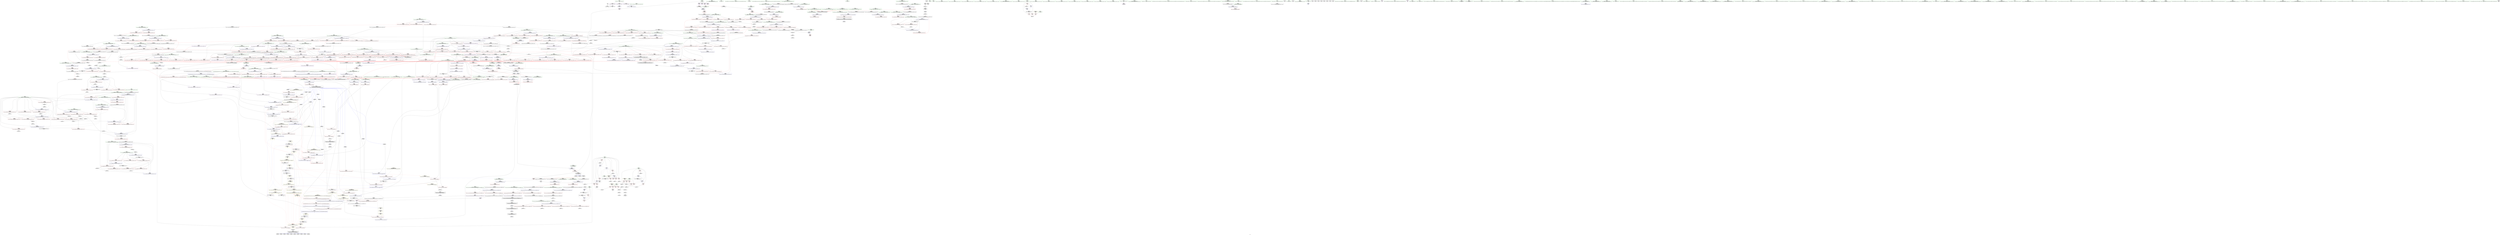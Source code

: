 digraph "SVFG" {
	label="SVFG";

	Node0x5651ee5041b0 [shape=record,color=grey,label="{NodeID: 0\nNullPtr}"];
	Node0x5651ee5041b0 -> Node0x5651ee55e0a0[style=solid];
	Node0x5651ee5041b0 -> Node0x5651ee57cec0[style=solid];
	Node0x5651ee565cf0 [shape=record,color=red,label="{NodeID: 443\n709\<--694\n\<--__secondChild\n_ZSt13__adjust_heapIPiliN9__gnu_cxx5__ops15_Iter_less_iterEEvT_T0_S5_T1_T2_\n}"];
	Node0x5651ee565cf0 -> Node0x5651ee5753e0[style=solid];
	Node0x5651ee559f00 [shape=record,color=green,label="{NodeID: 111\n556\<--557\nagg.tmp\<--agg.tmp_field_insensitive\n_ZSt11__make_heapIPiN9__gnu_cxx5__ops15_Iter_less_iterEEvT_S4_RT0_\n}"];
	Node0x5651ee6550f0 [shape=record,color=black,label="{NodeID: 1661\n1158 = PHI(1097, )\n2nd arg _ZSt13move_backwardIPiS0_ET0_T_S2_S1_ }"];
	Node0x5651ee6550f0 -> Node0x5651ee582c60[style=solid];
	Node0x5651ee57b560 [shape=record,color=red,label="{NodeID: 554\n1205\<--1187\n\<--__next\n_ZSt25__unguarded_linear_insertIPiN9__gnu_cxx5__ops14_Val_less_iterEEvT_T0_\n|{<s0>82}}"];
	Node0x5651ee57b560:s0 -> Node0x5651ee653580[style=solid,color=red];
	Node0x5651ee5ed850 [shape=record,color=yellow,style=double,label="{NodeID: 1329\n196V_1 = ENCHI(MR_196V_0)\npts\{555 642 691 816 1032 1186 \}\nFun[_ZSt16__insertion_sortIPiN9__gnu_cxx5__ops15_Iter_less_iterEEvT_S4_T0_]}"];
	Node0x5651ee5ed850 -> Node0x5651ee57a860[style=dashed];
	Node0x5651ee5ed850 -> Node0x5651ee57a930[style=dashed];
	Node0x5651ee55e5e0 [shape=record,color=black,label="{NodeID: 222\n141\<--140\nconv\<--\nmain\n}"];
	Node0x5651ee55e5e0 -> Node0x5651ee59e6e0[style=solid];
	Node0x5651ee580ff0 [shape=record,color=blue,label="{NodeID: 665\n819\<--859\n__parent\<--div5\n_ZSt11__push_heapIPiliN9__gnu_cxx5__ops14_Iter_less_valEEvT_T0_S5_T1_RT2_\n}"];
	Node0x5651ee580ff0 -> Node0x5651ee5df440[style=dashed];
	Node0x5651ee56c1a0 [shape=record,color=red,label="{NodeID: 333\n235\<--225\n\<--__first.addr\n_ZSt6__sortIPiN9__gnu_cxx5__ops15_Iter_less_iterEEvT_S4_T0_\n}"];
	Node0x5651ee56c1a0 -> Node0x5651ee574360[style=solid];
	Node0x5651ee572b60 [shape=record,color=grey,label="{NodeID: 1108\n124 = Binary(122, 123, )\n}"];
	Node0x5651ee572b60 -> Node0x5651ee572ce0[style=solid];
	Node0x5651ee556030 [shape=record,color=green,label="{NodeID: 1\n7\<--1\n__dso_handle\<--dummyObj\nGlob }"];
	Node0x5651ee587800 [shape=record,color=yellow,style=double,label="{NodeID: 1551\n18V_4 = CSCHI(MR_18V_2)\npts\{63 \}\nCS[]|{<s0>21}}"];
	Node0x5651ee587800:s0 -> Node0x5651ee5d0f40[style=dashed,color=red];
	Node0x5651ee565dc0 [shape=record,color=red,label="{NodeID: 444\n715\<--694\n\<--__secondChild\n_ZSt13__adjust_heapIPiliN9__gnu_cxx5__ops15_Iter_less_iterEEvT_T0_S5_T1_T2_\n}"];
	Node0x5651ee565dc0 -> Node0x5651ee59ece0[style=solid];
	Node0x5651ee559fd0 [shape=record,color=green,label="{NodeID: 112\n586\<--587\n_ZSt4moveIRiEONSt16remove_referenceIT_E4typeEOS2_\<--_ZSt4moveIRiEONSt16remove_referenceIT_E4typeEOS2__field_insensitive\n}"];
	Node0x5651ee655200 [shape=record,color=black,label="{NodeID: 1662\n890 = PHI(442, )\n0th arg _ZSt22__move_median_to_firstIPiN9__gnu_cxx5__ops15_Iter_less_iterEEvT_S4_S4_S4_T0_ }"];
	Node0x5651ee655200 -> Node0x5651ee581400[style=solid];
	Node0x5651ee57b630 [shape=record,color=red,label="{NodeID: 555\n1210\<--1187\n\<--__next\n_ZSt25__unguarded_linear_insertIPiN9__gnu_cxx5__ops14_Val_less_iterEEvT_T0_\n}"];
	Node0x5651ee57b630 -> Node0x5651ee583140[style=solid];
	Node0x5651ee55e6b0 [shape=record,color=black,label="{NodeID: 223\n143\<--142\nconv25\<--\nmain\n}"];
	Node0x5651ee55e6b0 -> Node0x5651ee59e6e0[style=solid];
	Node0x5651ee5810c0 [shape=record,color=blue,label="{NodeID: 666\n866\<--863\nadd.ptr7\<--\n_ZSt11__push_heapIPiliN9__gnu_cxx5__ops14_Iter_less_valEEvT_T0_S5_T1_RT2_\n|{<s0>47}}"];
	Node0x5651ee5810c0:s0 -> Node0x5651ee586ba0[style=dashed,color=blue];
	Node0x5651ee56c270 [shape=record,color=red,label="{NodeID: 334\n239\<--225\n\<--__first.addr\n_ZSt6__sortIPiN9__gnu_cxx5__ops15_Iter_less_iterEEvT_S4_T0_\n|{<s0>17}}"];
	Node0x5651ee56c270:s0 -> Node0x5651ee655fd0[style=solid,color=red];
	Node0x5651ee572ce0 [shape=record,color=grey,label="{NodeID: 1109\n125 = Binary(118, 124, )\n}"];
	Node0x5651ee572ce0 -> Node0x5651ee572e60[style=solid];
	Node0x5651ee5560c0 [shape=record,color=green,label="{NodeID: 2\n8\<--1\n_ZSt3cin\<--dummyObj\nGlob }"];
	Node0x5651ee565e90 [shape=record,color=red,label="{NodeID: 445\n720\<--694\n\<--__secondChild\n_ZSt13__adjust_heapIPiliN9__gnu_cxx5__ops15_Iter_less_iterEEvT_T0_S5_T1_T2_\n}"];
	Node0x5651ee5e7140 [shape=record,color=yellow,style=double,label="{NodeID: 1220\n18V_1 = ENCHI(MR_18V_0)\npts\{63 \}\nFun[_ZNK9__gnu_cxx5__ops14_Val_less_iterclIiPiEEbRT_T0_]}"];
	Node0x5651ee5e7140 -> Node0x5651ee57cb50[style=dashed];
	Node0x5651ee55a0d0 [shape=record,color=green,label="{NodeID: 113\n597\<--598\n_ZSt13__adjust_heapIPiliN9__gnu_cxx5__ops15_Iter_less_iterEEvT_T0_S5_T1_T2_\<--_ZSt13__adjust_heapIPiliN9__gnu_cxx5__ops15_Iter_less_iterEEvT_T0_S5_T1_T2__field_insensitive\n}"];
	Node0x5651ee655310 [shape=record,color=black,label="{NodeID: 1663\n891 = PHI(444, )\n1st arg _ZSt22__move_median_to_firstIPiN9__gnu_cxx5__ops15_Iter_less_iterEEvT_S4_S4_S4_T0_ }"];
	Node0x5651ee655310 -> Node0x5651ee5814d0[style=solid];
	Node0x5651ee57b700 [shape=record,color=red,label="{NodeID: 556\n1212\<--1187\n\<--__next\n_ZSt25__unguarded_linear_insertIPiN9__gnu_cxx5__ops14_Val_less_iterEEvT_T0_\n}"];
	Node0x5651ee57b700 -> Node0x5651ee569b70[style=solid];
	Node0x5651ee55e780 [shape=record,color=black,label="{NodeID: 224\n243\<--241\nsub.ptr.lhs.cast\<--\n_ZSt6__sortIPiN9__gnu_cxx5__ops15_Iter_less_iterEEvT_S4_T0_\n}"];
	Node0x5651ee55e780 -> Node0x5651ee59d660[style=solid];
	Node0x5651ee581190 [shape=record,color=blue,label="{NodeID: 667\n873\<--870\nthis.addr\<--this\n_ZNK9__gnu_cxx5__ops14_Iter_less_valclIPiiEEbT_RT0_\n}"];
	Node0x5651ee581190 -> Node0x5651ee577530[style=dashed];
	Node0x5651ee56c340 [shape=record,color=red,label="{NodeID: 335\n242\<--225\n\<--__first.addr\n_ZSt6__sortIPiN9__gnu_cxx5__ops15_Iter_less_iterEEvT_S4_T0_\n}"];
	Node0x5651ee56c340 -> Node0x5651ee55e850[style=solid];
	Node0x5651ee572e60 [shape=record,color=grey,label="{NodeID: 1110\n126 = Binary(125, 72, )\n}"];
	Node0x5651ee572e60 -> Node0x5651ee5759e0[style=solid];
	Node0x5651ee556370 [shape=record,color=green,label="{NodeID: 3\n9\<--1\n_ZSt4cout\<--dummyObj\nGlob }"];
	Node0x5651ee587ac0 [shape=record,color=yellow,style=double,label="{NodeID: 1553\n18V_2 = CSCHI(MR_18V_1)\npts\{63 \}\nCS[]|{<s0>24}}"];
	Node0x5651ee587ac0:s0 -> Node0x5651ee5d8140[style=dashed,color=red];
	Node0x5651ee565f60 [shape=record,color=red,label="{NodeID: 446\n723\<--694\n\<--__secondChild\n_ZSt13__adjust_heapIPiliN9__gnu_cxx5__ops15_Iter_less_iterEEvT_T0_S5_T1_T2_\n}"];
	Node0x5651ee565f60 -> Node0x5651ee59e860[style=solid];
	Node0x5651ee5e7250 [shape=record,color=yellow,style=double,label="{NodeID: 1221\n215V_1 = ENCHI(MR_215V_0)\npts\{1186 \}\nFun[_ZNK9__gnu_cxx5__ops14_Val_less_iterclIiPiEEbRT_T0_]}"];
	Node0x5651ee5e7250 -> Node0x5651ee57ca80[style=dashed];
	Node0x5651ee55a1d0 [shape=record,color=green,label="{NodeID: 114\n612\<--613\nthis.addr\<--this.addr_field_insensitive\n_ZNK9__gnu_cxx5__ops15_Iter_less_iterclIPiS3_EEbT_T0_\n}"];
	Node0x5651ee55a1d0 -> Node0x5651ee5642f0[style=solid];
	Node0x5651ee55a1d0 -> Node0x5651ee57f520[style=solid];
	Node0x5651ee655420 [shape=record,color=black,label="{NodeID: 1664\n892 = PHI(445, )\n2nd arg _ZSt22__move_median_to_firstIPiN9__gnu_cxx5__ops15_Iter_less_iterEEvT_S4_S4_S4_T0_ }"];
	Node0x5651ee655420 -> Node0x5651ee5815a0[style=solid];
	Node0x5651ee57b7d0 [shape=record,color=red,label="{NodeID: 557\n1192\<--1191\n\<--call\n_ZSt25__unguarded_linear_insertIPiN9__gnu_cxx5__ops14_Val_less_iterEEvT_T0_\n}"];
	Node0x5651ee57b7d0 -> Node0x5651ee582e00[style=solid];
	Node0x5651ee55e850 [shape=record,color=black,label="{NodeID: 225\n244\<--242\nsub.ptr.rhs.cast\<--\n_ZSt6__sortIPiN9__gnu_cxx5__ops15_Iter_less_iterEEvT_S4_T0_\n}"];
	Node0x5651ee55e850 -> Node0x5651ee59d660[style=solid];
	Node0x5651ee581260 [shape=record,color=blue,label="{NodeID: 668\n875\<--871\n__it.addr\<--__it\n_ZNK9__gnu_cxx5__ops14_Iter_less_valclIPiiEEbT_RT0_\n}"];
	Node0x5651ee581260 -> Node0x5651ee577600[style=dashed];
	Node0x5651ee56c410 [shape=record,color=red,label="{NodeID: 336\n256\<--225\n\<--__first.addr\n_ZSt6__sortIPiN9__gnu_cxx5__ops15_Iter_less_iterEEvT_S4_T0_\n|{<s0>18}}"];
	Node0x5651ee56c410:s0 -> Node0x5651ee652f40[style=solid,color=red];
	Node0x5651ee572fe0 [shape=record,color=grey,label="{NodeID: 1111\n340 = Binary(341, 339, )\n}"];
	Node0x5651ee572fe0 -> Node0x5651ee566d60[style=solid];
	Node0x5651ee556400 [shape=record,color=green,label="{NodeID: 4\n10\<--1\n.str\<--dummyObj\nGlob }"];
	Node0x5651ee566030 [shape=record,color=red,label="{NodeID: 447\n728\<--694\n\<--__secondChild\n_ZSt13__adjust_heapIPiliN9__gnu_cxx5__ops15_Iter_less_iterEEvT_T0_S5_T1_T2_\n}"];
	Node0x5651ee566030 -> Node0x5651ee59e9e0[style=solid];
	Node0x5651ee55ec60 [shape=record,color=green,label="{NodeID: 115\n614\<--615\n__it1.addr\<--__it1.addr_field_insensitive\n_ZNK9__gnu_cxx5__ops15_Iter_less_iterclIPiS3_EEbT_T0_\n}"];
	Node0x5651ee55ec60 -> Node0x5651ee5643c0[style=solid];
	Node0x5651ee55ec60 -> Node0x5651ee57f5f0[style=solid];
	Node0x5651ee655530 [shape=record,color=black,label="{NodeID: 1665\n893 = PHI(447, )\n3rd arg _ZSt22__move_median_to_firstIPiN9__gnu_cxx5__ops15_Iter_less_iterEEvT_S4_S4_S4_T0_ }"];
	Node0x5651ee655530 -> Node0x5651ee581670[style=solid];
	Node0x5651ee57b8a0 [shape=record,color=red,label="{NodeID: 558\n1207\<--1206\n\<--call2\n_ZSt25__unguarded_linear_insertIPiN9__gnu_cxx5__ops14_Val_less_iterEEvT_T0_\n}"];
	Node0x5651ee57b8a0 -> Node0x5651ee583070[style=solid];
	Node0x5651ee5edcf0 [shape=record,color=yellow,style=double,label="{NodeID: 1333\n113V_1 = ENCHI(MR_113V_0)\npts\{555 691 816 1032 1064 1186 \}\nFun[_ZSt10__pop_heapIPiN9__gnu_cxx5__ops15_Iter_less_iterEEvT_S4_S4_RT0_]}"];
	Node0x5651ee5edcf0 -> Node0x5651ee564cb0[style=dashed];
	Node0x5651ee5edcf0 -> Node0x5651ee564d80[style=dashed];
	Node0x5651ee5edcf0 -> Node0x5651ee564e50[style=dashed];
	Node0x5651ee55e920 [shape=record,color=black,label="{NodeID: 226\n293\<--291\nsub.ptr.lhs.cast\<--\n_ZSt16__introsort_loopIPilN9__gnu_cxx5__ops15_Iter_less_iterEEvT_S4_T0_T1_\n}"];
	Node0x5651ee55e920 -> Node0x5651ee59d1e0[style=solid];
	Node0x5651ee581330 [shape=record,color=blue,label="{NodeID: 669\n877\<--872\n__val.addr\<--__val\n_ZNK9__gnu_cxx5__ops14_Iter_less_valclIPiiEEbT_RT0_\n}"];
	Node0x5651ee581330 -> Node0x5651ee5776d0[style=dashed];
	Node0x5651ee56c4e0 [shape=record,color=red,label="{NodeID: 337\n236\<--227\n\<--__last.addr\n_ZSt6__sortIPiN9__gnu_cxx5__ops15_Iter_less_iterEEvT_S4_T0_\n}"];
	Node0x5651ee56c4e0 -> Node0x5651ee574360[style=solid];
	Node0x5651ee573160 [shape=record,color=grey,label="{NodeID: 1112\n1317 = Binary(79, 1316, )\n}"];
	Node0x5651ee556490 [shape=record,color=green,label="{NodeID: 5\n12\<--1\n.str.1\<--dummyObj\nGlob }"];
	Node0x5651ee566100 [shape=record,color=red,label="{NodeID: 448\n733\<--694\n\<--__secondChild\n_ZSt13__adjust_heapIPiliN9__gnu_cxx5__ops15_Iter_less_iterEEvT_T0_S5_T1_T2_\n}"];
	Node0x5651ee55ed30 [shape=record,color=green,label="{NodeID: 116\n616\<--617\n__it2.addr\<--__it2.addr_field_insensitive\n_ZNK9__gnu_cxx5__ops15_Iter_less_iterclIPiS3_EEbT_T0_\n}"];
	Node0x5651ee55ed30 -> Node0x5651ee564490[style=solid];
	Node0x5651ee55ed30 -> Node0x5651ee57f6c0[style=solid];
	Node0x5651ee655640 [shape=record,color=black,label="{NodeID: 1666\n387 = PHI(303, )\n0th arg _ZSt14__partial_sortIPiN9__gnu_cxx5__ops15_Iter_less_iterEEvT_S4_S4_T0_ }"];
	Node0x5651ee655640 -> Node0x5651ee57e340[style=solid];
	Node0x5651ee57b970 [shape=record,color=red,label="{NodeID: 559\n1217\<--1216\n\<--call4\n_ZSt25__unguarded_linear_insertIPiN9__gnu_cxx5__ops14_Val_less_iterEEvT_T0_\n}"];
	Node0x5651ee57b970 -> Node0x5651ee5832e0[style=solid];
	Node0x5651ee55e9f0 [shape=record,color=black,label="{NodeID: 227\n294\<--292\nsub.ptr.rhs.cast\<--\n_ZSt16__introsort_loopIPilN9__gnu_cxx5__ops15_Iter_less_iterEEvT_S4_T0_T1_\n}"];
	Node0x5651ee55e9f0 -> Node0x5651ee59d1e0[style=solid];
	Node0x5651ee581400 [shape=record,color=blue,label="{NodeID: 670\n896\<--890\n__result.addr\<--__result\n_ZSt22__move_median_to_firstIPiN9__gnu_cxx5__ops15_Iter_less_iterEEvT_S4_S4_S4_T0_\n}"];
	Node0x5651ee581400 -> Node0x5651ee577940[style=dashed];
	Node0x5651ee581400 -> Node0x5651ee577a10[style=dashed];
	Node0x5651ee581400 -> Node0x5651ee577ae0[style=dashed];
	Node0x5651ee581400 -> Node0x5651ee577bb0[style=dashed];
	Node0x5651ee581400 -> Node0x5651ee577c80[style=dashed];
	Node0x5651ee581400 -> Node0x5651ee577d50[style=dashed];
	Node0x5651ee56c5b0 [shape=record,color=red,label="{NodeID: 338\n240\<--227\n\<--__last.addr\n_ZSt6__sortIPiN9__gnu_cxx5__ops15_Iter_less_iterEEvT_S4_T0_\n|{<s0>17}}"];
	Node0x5651ee56c5b0:s0 -> Node0x5651ee656120[style=solid,color=red];
	Node0x5651ee5732e0 [shape=record,color=grey,label="{NodeID: 1113\n133 = Binary(131, 132, )\n}"];
	Node0x5651ee5732e0 -> Node0x5651ee573460[style=solid];
	Node0x5651ee556520 [shape=record,color=green,label="{NodeID: 6\n15\<--1\n\<--dummyObj\nCan only get source location for instruction, argument, global var or function.}"];
	Node0x5651ee5661d0 [shape=record,color=red,label="{NodeID: 449\n741\<--694\n\<--__secondChild\n_ZSt13__adjust_heapIPiliN9__gnu_cxx5__ops15_Iter_less_iterEEvT_T0_S5_T1_T2_\n}"];
	Node0x5651ee5661d0 -> Node0x5651ee580490[style=solid];
	Node0x5651ee55ee00 [shape=record,color=green,label="{NodeID: 117\n633\<--634\n__first.addr\<--__first.addr_field_insensitive\n_ZSt10__pop_heapIPiN9__gnu_cxx5__ops15_Iter_less_iterEEvT_S4_S4_RT0_\n}"];
	Node0x5651ee55ee00 -> Node0x5651ee564700[style=solid];
	Node0x5651ee55ee00 -> Node0x5651ee5647d0[style=solid];
	Node0x5651ee55ee00 -> Node0x5651ee5648a0[style=solid];
	Node0x5651ee55ee00 -> Node0x5651ee57f790[style=solid];
	Node0x5651ee655750 [shape=record,color=black,label="{NodeID: 1667\n388 = PHI(304, )\n1st arg _ZSt14__partial_sortIPiN9__gnu_cxx5__ops15_Iter_less_iterEEvT_S4_S4_T0_ }"];
	Node0x5651ee655750 -> Node0x5651ee57e410[style=solid];
	Node0x5651ee57ba40 [shape=record,color=red,label="{NodeID: 560\n1240\<--1231\n\<--__first.addr\n_ZSt23__copy_move_backward_a2ILb1EPiS0_ET1_T0_S2_S1_\n|{<s0>84}}"];
	Node0x5651ee57ba40:s0 -> Node0x5651ee6545e0[style=solid,color=red];
	Node0x5651ee55eac0 [shape=record,color=black,label="{NodeID: 228\n338\<--334\ncast\<--\n_ZSt4__lgl\n}"];
	Node0x5651ee5814d0 [shape=record,color=blue,label="{NodeID: 671\n898\<--891\n__a.addr\<--__a\n_ZSt22__move_median_to_firstIPiN9__gnu_cxx5__ops15_Iter_less_iterEEvT_S4_S4_S4_T0_\n}"];
	Node0x5651ee5814d0 -> Node0x5651ee577e20[style=dashed];
	Node0x5651ee5814d0 -> Node0x5651ee577ef0[style=dashed];
	Node0x5651ee5814d0 -> Node0x5651ee577fc0[style=dashed];
	Node0x5651ee5814d0 -> Node0x5651ee578090[style=dashed];
	Node0x5651ee5814d0 -> Node0x5651ee578160[style=dashed];
	Node0x5651ee56c680 [shape=record,color=red,label="{NodeID: 339\n241\<--227\n\<--__last.addr\n_ZSt6__sortIPiN9__gnu_cxx5__ops15_Iter_less_iterEEvT_S4_T0_\n}"];
	Node0x5651ee56c680 -> Node0x5651ee55e780[style=solid];
	Node0x5651ee573460 [shape=record,color=grey,label="{NodeID: 1114\n135 = Binary(133, 134, )\n}"];
	Node0x5651ee573460 -> Node0x5651ee573760[style=solid];
	Node0x5651ee556d60 [shape=record,color=green,label="{NodeID: 7\n67\<--1\n\<--dummyObj\nCan only get source location for instruction, argument, global var or function.}"];
	Node0x5651ee588040 [shape=record,color=yellow,style=double,label="{NodeID: 1557\n18V_3 = CSCHI(MR_18V_2)\npts\{63 \}\nCS[]|{<s0>20}}"];
	Node0x5651ee588040:s0 -> Node0x5651ee587800[style=dashed,color=blue];
	Node0x5651ee5662a0 [shape=record,color=red,label="{NodeID: 450\n748\<--694\n\<--__secondChild\n_ZSt13__adjust_heapIPiliN9__gnu_cxx5__ops15_Iter_less_iterEEvT_T0_S5_T1_T2_\n}"];
	Node0x5651ee5662a0 -> Node0x5651ee574f60[style=solid];
	Node0x5651ee55eed0 [shape=record,color=green,label="{NodeID: 118\n635\<--636\n__last.addr\<--__last.addr_field_insensitive\n_ZSt10__pop_heapIPiN9__gnu_cxx5__ops15_Iter_less_iterEEvT_S4_S4_RT0_\n}"];
	Node0x5651ee55eed0 -> Node0x5651ee564970[style=solid];
	Node0x5651ee55eed0 -> Node0x5651ee57f860[style=solid];
	Node0x5651ee655860 [shape=record,color=black,label="{NodeID: 1668\n389 = PHI(305, )\n2nd arg _ZSt14__partial_sortIPiN9__gnu_cxx5__ops15_Iter_less_iterEEvT_S4_S4_T0_ }"];
	Node0x5651ee655860 -> Node0x5651ee57e4e0[style=solid];
	Node0x5651ee57bb10 [shape=record,color=red,label="{NodeID: 561\n1244\<--1233\n\<--__last.addr\n_ZSt23__copy_move_backward_a2ILb1EPiS0_ET1_T0_S2_S1_\n|{<s0>85}}"];
	Node0x5651ee57bb10:s0 -> Node0x5651ee6545e0[style=solid,color=red];
	Node0x5651ee55eb90 [shape=record,color=black,label="{NodeID: 229\n339\<--334\nconv\<--\n_ZSt4__lgl\n}"];
	Node0x5651ee55eb90 -> Node0x5651ee572fe0[style=solid];
	Node0x5651ee5815a0 [shape=record,color=blue,label="{NodeID: 672\n900\<--892\n__b.addr\<--__b\n_ZSt22__move_median_to_firstIPiN9__gnu_cxx5__ops15_Iter_less_iterEEvT_S4_S4_S4_T0_\n}"];
	Node0x5651ee5815a0 -> Node0x5651ee578230[style=dashed];
	Node0x5651ee5815a0 -> Node0x5651ee578300[style=dashed];
	Node0x5651ee5815a0 -> Node0x5651ee5783d0[style=dashed];
	Node0x5651ee5815a0 -> Node0x5651ee5784a0[style=dashed];
	Node0x5651ee5815a0 -> Node0x5651ee578570[style=dashed];
	Node0x5651ee56c750 [shape=record,color=red,label="{NodeID: 340\n257\<--227\n\<--__last.addr\n_ZSt6__sortIPiN9__gnu_cxx5__ops15_Iter_less_iterEEvT_S4_T0_\n|{<s0>18}}"];
	Node0x5651ee56c750:s0 -> Node0x5651ee653080[style=solid,color=red];
	Node0x5651ee5735e0 [shape=record,color=grey,label="{NodeID: 1115\n1310 = Binary(1309, 247, )\n}"];
	Node0x5651ee5735e0 -> Node0x5651ee583d70[style=solid];
	Node0x5651ee556df0 [shape=record,color=green,label="{NodeID: 8\n72\<--1\n\<--dummyObj\nCan only get source location for instruction, argument, global var or function.}"];
	Node0x5651ee566370 [shape=record,color=red,label="{NodeID: 451\n754\<--694\n\<--__secondChild\n_ZSt13__adjust_heapIPiliN9__gnu_cxx5__ops15_Iter_less_iterEEvT_T0_S5_T1_T2_\n}"];
	Node0x5651ee566370 -> Node0x5651ee59e0e0[style=solid];
	Node0x5651ee5e76e0 [shape=record,color=yellow,style=double,label="{NodeID: 1226\n219V_1 = ENCHI(MR_219V_0)\npts\{555 642 691 816 1032 1064 \}\nFun[_ZSt25__unguarded_linear_insertIPiN9__gnu_cxx5__ops14_Val_less_iterEEvT_T0_]}"];
	Node0x5651ee5e76e0 -> Node0x5651ee57b7d0[style=dashed];
	Node0x5651ee5e76e0 -> Node0x5651ee57b8a0[style=dashed];
	Node0x5651ee5e76e0 -> Node0x5651ee57b970[style=dashed];
	Node0x5651ee55efa0 [shape=record,color=green,label="{NodeID: 119\n637\<--638\n__result.addr\<--__result.addr_field_insensitive\n_ZSt10__pop_heapIPiN9__gnu_cxx5__ops15_Iter_less_iterEEvT_S4_S4_RT0_\n}"];
	Node0x5651ee55efa0 -> Node0x5651ee564a40[style=solid];
	Node0x5651ee55efa0 -> Node0x5651ee564b10[style=solid];
	Node0x5651ee55efa0 -> Node0x5651ee57f930[style=solid];
	Node0x5651ee655970 [shape=record,color=black,label="{NodeID: 1669\n541 = PHI(476, )\n0th arg _ZSt11__make_heapIPiN9__gnu_cxx5__ops15_Iter_less_iterEEvT_S4_RT0_ }"];
	Node0x5651ee655970 -> Node0x5651ee57ef70[style=solid];
	Node0x5651ee57bbe0 [shape=record,color=red,label="{NodeID: 562\n1246\<--1235\n\<--__result.addr\n_ZSt23__copy_move_backward_a2ILb1EPiS0_ET1_T0_S2_S1_\n|{<s0>86}}"];
	Node0x5651ee57bbe0:s0 -> Node0x5651ee6545e0[style=solid,color=red];
	Node0x5651ee566d60 [shape=record,color=black,label="{NodeID: 230\n328\<--340\n_ZSt4__lgl_ret\<--sub\n_ZSt4__lgl\n|{<s0>16}}"];
	Node0x5651ee566d60:s0 -> Node0x5651ee64e800[style=solid,color=blue];
	Node0x5651ee581670 [shape=record,color=blue,label="{NodeID: 673\n902\<--893\n__c.addr\<--__c\n_ZSt22__move_median_to_firstIPiN9__gnu_cxx5__ops15_Iter_less_iterEEvT_S4_S4_S4_T0_\n}"];
	Node0x5651ee581670 -> Node0x5651ee578640[style=dashed];
	Node0x5651ee581670 -> Node0x5651ee578710[style=dashed];
	Node0x5651ee581670 -> Node0x5651ee5787e0[style=dashed];
	Node0x5651ee581670 -> Node0x5651ee5788b0[style=dashed];
	Node0x5651ee581670 -> Node0x5651ee578980[style=dashed];
	Node0x5651ee581670 -> Node0x5651ee578a50[style=dashed];
	Node0x5651ee56c820 [shape=record,color=red,label="{NodeID: 341\n292\<--273\n\<--__first.addr\n_ZSt16__introsort_loopIPilN9__gnu_cxx5__ops15_Iter_less_iterEEvT_S4_T0_T1_\n}"];
	Node0x5651ee56c820 -> Node0x5651ee55e9f0[style=solid];
	Node0x5651ee573760 [shape=record,color=grey,label="{NodeID: 1116\n136 = Binary(129, 135, )\n}"];
	Node0x5651ee573760 -> Node0x5651ee573a60[style=solid];
	Node0x5651ee556e80 [shape=record,color=green,label="{NodeID: 9\n79\<--1\n\<--dummyObj\nCan only get source location for instruction, argument, global var or function.|{<s0>40}}"];
	Node0x5651ee556e80:s0 -> Node0x5651ee654ae0[style=solid,color=red];
	Node0x5651ee566440 [shape=record,color=red,label="{NodeID: 452\n759\<--694\n\<--__secondChild\n_ZSt13__adjust_heapIPiliN9__gnu_cxx5__ops15_Iter_less_iterEEvT_T0_S5_T1_T2_\n}"];
	Node0x5651ee566440 -> Node0x5651ee59dc60[style=solid];
	Node0x5651ee55f070 [shape=record,color=green,label="{NodeID: 120\n639\<--640\n__comp.addr\<--__comp.addr_field_insensitive\n_ZSt10__pop_heapIPiN9__gnu_cxx5__ops15_Iter_less_iterEEvT_S4_S4_RT0_\n}"];
	Node0x5651ee55f070 -> Node0x5651ee564be0[style=solid];
	Node0x5651ee55f070 -> Node0x5651ee57fa00[style=solid];
	Node0x5651ee655a80 [shape=record,color=black,label="{NodeID: 1670\n542 = PHI(477, )\n1st arg _ZSt11__make_heapIPiN9__gnu_cxx5__ops15_Iter_less_iterEEvT_S4_RT0_ }"];
	Node0x5651ee655a80 -> Node0x5651ee57f040[style=solid];
	Node0x5651ee57bcb0 [shape=record,color=red,label="{NodeID: 563\n1257\<--1254\n\<--__it.addr\n_ZSt12__miter_baseIPiET_S1_\n}"];
	Node0x5651ee57bcb0 -> Node0x5651ee567e70[style=solid];
	Node0x5651ee566e30 [shape=record,color=black,label="{NodeID: 231\n362\<--360\nsub.ptr.lhs.cast\<--\n_ZSt22__final_insertion_sortIPiN9__gnu_cxx5__ops15_Iter_less_iterEEvT_S4_T0_\n}"];
	Node0x5651ee566e30 -> Node0x5651ee59fa60[style=solid];
	Node0x5651ee581740 [shape=record,color=blue,label="{NodeID: 674\n965\<--960\n__first.addr\<--__first\n_ZSt21__unguarded_partitionIPiN9__gnu_cxx5__ops15_Iter_less_iterEET_S4_S4_S4_T0_\n}"];
	Node0x5651ee581740 -> Node0x5651ee5d9540[style=dashed];
	Node0x5651ee56c8f0 [shape=record,color=red,label="{NodeID: 342\n303\<--273\n\<--__first.addr\n_ZSt16__introsort_loopIPilN9__gnu_cxx5__ops15_Iter_less_iterEEvT_S4_T0_T1_\n|{<s0>19}}"];
	Node0x5651ee56c8f0:s0 -> Node0x5651ee655640[style=solid,color=red];
	Node0x5651ee5738e0 [shape=record,color=grey,label="{NodeID: 1117\n1309 = Binary(1307, 1308, )\n}"];
	Node0x5651ee5738e0 -> Node0x5651ee5735e0[style=solid];
	Node0x5651ee556f10 [shape=record,color=green,label="{NodeID: 10\n174\<--1\n\<--dummyObj\nCan only get source location for instruction, argument, global var or function.}"];
	Node0x5651ee566510 [shape=record,color=red,label="{NodeID: 453\n768\<--694\n\<--__secondChild\n_ZSt13__adjust_heapIPiliN9__gnu_cxx5__ops15_Iter_less_iterEEvT_T0_S5_T1_T2_\n}"];
	Node0x5651ee566510 -> Node0x5651ee59dae0[style=solid];
	Node0x5651ee55f140 [shape=record,color=green,label="{NodeID: 121\n641\<--642\n__value\<--__value_field_insensitive\n_ZSt10__pop_heapIPiN9__gnu_cxx5__ops15_Iter_less_iterEEvT_S4_S4_RT0_\n|{|<s1>39}}"];
	Node0x5651ee55f140 -> Node0x5651ee57fad0[style=solid];
	Node0x5651ee55f140:s1 -> Node0x5651ee653580[style=solid,color=red];
	Node0x5651ee655b90 [shape=record,color=black,label="{NodeID: 1671\n543 = PHI(463, )\n2nd arg _ZSt11__make_heapIPiN9__gnu_cxx5__ops15_Iter_less_iterEEvT_S4_RT0_ }"];
	Node0x5651ee655b90 -> Node0x5651ee57f110[style=solid];
	Node0x5651ee57bd80 [shape=record,color=red,label="{NodeID: 564\n1276\<--1263\n\<--__first.addr\n_ZSt22__copy_move_backward_aILb1EPiS0_ET1_T0_S2_S1_\n|{<s0>88}}"];
	Node0x5651ee57bd80:s0 -> Node0x5651ee656d20[style=solid,color=red];
	Node0x5651ee566f00 [shape=record,color=black,label="{NodeID: 232\n363\<--361\nsub.ptr.rhs.cast\<--\n_ZSt22__final_insertion_sortIPiN9__gnu_cxx5__ops15_Iter_less_iterEEvT_S4_T0_\n}"];
	Node0x5651ee566f00 -> Node0x5651ee59fa60[style=solid];
	Node0x5651ee581810 [shape=record,color=blue,label="{NodeID: 675\n967\<--961\n__last.addr\<--__last\n_ZSt21__unguarded_partitionIPiN9__gnu_cxx5__ops15_Iter_less_iterEET_S4_S4_S4_T0_\n}"];
	Node0x5651ee581810 -> Node0x5651ee579000[style=dashed];
	Node0x5651ee581810 -> Node0x5651ee581a80[style=dashed];
	Node0x5651ee56c9c0 [shape=record,color=red,label="{NodeID: 343\n314\<--273\n\<--__first.addr\n_ZSt16__introsort_loopIPilN9__gnu_cxx5__ops15_Iter_less_iterEEvT_S4_T0_T1_\n|{<s0>20}}"];
	Node0x5651ee56c9c0:s0 -> Node0x5651ee6565e0[style=solid,color=red];
	Node0x5651ee573a60 [shape=record,color=grey,label="{NodeID: 1118\n137 = Binary(136, 72, )\n}"];
	Node0x5651ee573a60 -> Node0x5651ee55e510[style=solid];
	Node0x5651ee557010 [shape=record,color=green,label="{NodeID: 11\n247\<--1\n\<--dummyObj\nCan only get source location for instruction, argument, global var or function.}"];
	Node0x5651ee5665e0 [shape=record,color=red,label="{NodeID: 454\n736\<--735\n\<--call4\n_ZSt13__adjust_heapIPiliN9__gnu_cxx5__ops15_Iter_less_iterEEvT_T0_S5_T1_T2_\n}"];
	Node0x5651ee5665e0 -> Node0x5651ee5803c0[style=solid];
	Node0x5651ee55f210 [shape=record,color=green,label="{NodeID: 122\n643\<--644\nagg.tmp\<--agg.tmp_field_insensitive\n_ZSt10__pop_heapIPiN9__gnu_cxx5__ops15_Iter_less_iterEEvT_S4_S4_RT0_\n}"];
	Node0x5651ee655ca0 [shape=record,color=black,label="{NodeID: 1672\n1228 = PHI(1169, )\n0th arg _ZSt23__copy_move_backward_a2ILb1EPiS0_ET1_T0_S2_S1_ }"];
	Node0x5651ee655ca0 -> Node0x5651ee5833b0[style=solid];
	Node0x5651ee57be50 [shape=record,color=red,label="{NodeID: 565\n1277\<--1265\n\<--__last.addr\n_ZSt22__copy_move_backward_aILb1EPiS0_ET1_T0_S2_S1_\n|{<s0>88}}"];
	Node0x5651ee57be50:s0 -> Node0x5651ee656e30[style=solid,color=red];
	Node0x5651ee566fd0 [shape=record,color=black,label="{NodeID: 233\n435\<--433\nsub.ptr.lhs.cast\<--\n_ZSt27__unguarded_partition_pivotIPiN9__gnu_cxx5__ops15_Iter_less_iterEET_S4_S4_T0_\n}"];
	Node0x5651ee566fd0 -> Node0x5651ee59f460[style=solid];
	Node0x5651ee5818e0 [shape=record,color=blue,label="{NodeID: 676\n969\<--962\n__pivot.addr\<--__pivot\n_ZSt21__unguarded_partitionIPiN9__gnu_cxx5__ops15_Iter_less_iterEET_S4_S4_S4_T0_\n}"];
	Node0x5651ee5818e0 -> Node0x5651ee579410[style=dashed];
	Node0x5651ee5818e0 -> Node0x5651ee5794e0[style=dashed];
	Node0x5651ee56ca90 [shape=record,color=red,label="{NodeID: 344\n291\<--275\n\<--__last.addr\n_ZSt16__introsort_loopIPilN9__gnu_cxx5__ops15_Iter_less_iterEEvT_S4_T0_T1_\n}"];
	Node0x5651ee56ca90 -> Node0x5651ee55e920[style=solid];
	Node0x5651ee573be0 [shape=record,color=grey,label="{NodeID: 1119\n1356 = cmp(1353, 1355, )\n}"];
	Node0x5651ee573be0 -> Node0x5651ee5684f0[style=solid];
	Node0x5651ee557110 [shape=record,color=green,label="{NodeID: 12\n252\<--1\n\<--dummyObj\nCan only get source location for instruction, argument, global var or function.}"];
	Node0x5651ee588720 [shape=record,color=yellow,style=double,label="{NodeID: 1562\n18V_3 = CSCHI(MR_18V_2)\npts\{63 \}\nCS[]|{<s0>32|<s1>33}}"];
	Node0x5651ee588720:s0 -> Node0x5651ee5d4f40[style=dashed,color=blue];
	Node0x5651ee588720:s1 -> Node0x5651ee5dc740[style=dashed,color=blue];
	Node0x5651ee5666b0 [shape=record,color=red,label="{NodeID: 455\n763\<--762\n\<--call15\n_ZSt13__adjust_heapIPiliN9__gnu_cxx5__ops15_Iter_less_iterEEvT_T0_S5_T1_T2_\n}"];
	Node0x5651ee5666b0 -> Node0x5651ee580630[style=solid];
	Node0x5651ee55f2e0 [shape=record,color=green,label="{NodeID: 123\n672\<--673\n__t.addr\<--__t.addr_field_insensitive\n_ZSt4moveIRiEONSt16remove_referenceIT_E4typeEOS2_\n}"];
	Node0x5651ee55f2e0 -> Node0x5651ee564f20[style=solid];
	Node0x5651ee55f2e0 -> Node0x5651ee57fc70[style=solid];
	Node0x5651ee655db0 [shape=record,color=black,label="{NodeID: 1673\n1229 = PHI(1173, )\n1st arg _ZSt23__copy_move_backward_a2ILb1EPiS0_ET1_T0_S2_S1_ }"];
	Node0x5651ee655db0 -> Node0x5651ee583480[style=solid];
	Node0x5651ee57bf20 [shape=record,color=red,label="{NodeID: 566\n1278\<--1267\n\<--__result.addr\n_ZSt22__copy_move_backward_aILb1EPiS0_ET1_T0_S2_S1_\n|{<s0>88}}"];
	Node0x5651ee57bf20:s0 -> Node0x5651ee656f40[style=solid,color=red];
	Node0x5651ee5670a0 [shape=record,color=black,label="{NodeID: 234\n436\<--434\nsub.ptr.rhs.cast\<--\n_ZSt27__unguarded_partition_pivotIPiN9__gnu_cxx5__ops15_Iter_less_iterEET_S4_S4_T0_\n}"];
	Node0x5651ee5670a0 -> Node0x5651ee59f460[style=solid];
	Node0x5651ee5819b0 [shape=record,color=blue,label="{NodeID: 677\n965\<--981\n__first.addr\<--incdec.ptr\n_ZSt21__unguarded_partitionIPiN9__gnu_cxx5__ops15_Iter_less_iterEET_S4_S4_S4_T0_\n}"];
	Node0x5651ee5819b0 -> Node0x5651ee5d9540[style=dashed];
	Node0x5651ee56cb60 [shape=record,color=red,label="{NodeID: 345\n304\<--275\n\<--__last.addr\n_ZSt16__introsort_loopIPilN9__gnu_cxx5__ops15_Iter_less_iterEEvT_S4_T0_T1_\n|{<s0>19}}"];
	Node0x5651ee56cb60:s0 -> Node0x5651ee655750[style=solid,color=red];
	Node0x5651ee573d60 [shape=record,color=grey,label="{NodeID: 1120\n76 = cmp(74, 75, )\n}"];
	Node0x5651ee557210 [shape=record,color=green,label="{NodeID: 13\n298\<--1\n\<--dummyObj\nCan only get source location for instruction, argument, global var or function.}"];
	Node0x5651ee566780 [shape=record,color=red,label="{NodeID: 456\n782\<--781\n\<--call20\n_ZSt13__adjust_heapIPiliN9__gnu_cxx5__ops15_Iter_less_iterEEvT_T0_S5_T1_T2_\n|{<s0>47}}"];
	Node0x5651ee566780:s0 -> Node0x5651ee658d70[style=solid,color=red];
	Node0x5651ee55f3b0 [shape=record,color=green,label="{NodeID: 124\n682\<--683\n__comp\<--__comp_field_insensitive\n_ZSt13__adjust_heapIPiliN9__gnu_cxx5__ops15_Iter_less_iterEEvT_T0_S5_T1_T2_\n|{<s0>41|<s1>44}}"];
	Node0x5651ee55f3b0:s0 -> Node0x5651ee657050[style=solid,color=red];
	Node0x5651ee55f3b0:s1 -> Node0x5651ee657d10[style=solid,color=red];
	Node0x5651ee655ec0 [shape=record,color=black,label="{NodeID: 1674\n1230 = PHI(1174, )\n2nd arg _ZSt23__copy_move_backward_a2ILb1EPiS0_ET1_T0_S2_S1_ }"];
	Node0x5651ee655ec0 -> Node0x5651ee583550[style=solid];
	Node0x5651ee57bff0 [shape=record,color=red,label="{NodeID: 567\n1288\<--1285\n\<--__it.addr\n_ZSt12__niter_baseIPiET_S1_\n}"];
	Node0x5651ee57bff0 -> Node0x5651ee568010[style=solid];
	Node0x5651ee567170 [shape=record,color=black,label="{NodeID: 235\n415\<--455\n_ZSt27__unguarded_partition_pivotIPiN9__gnu_cxx5__ops15_Iter_less_iterEET_S4_S4_T0__ret\<--call\n_ZSt27__unguarded_partition_pivotIPiN9__gnu_cxx5__ops15_Iter_less_iterEET_S4_S4_T0_\n|{<s0>20}}"];
	Node0x5651ee567170:s0 -> Node0x5651ee64e940[style=solid,color=blue];
	Node0x5651ee581a80 [shape=record,color=blue,label="{NodeID: 678\n967\<--985\n__last.addr\<--incdec.ptr3\n_ZSt21__unguarded_partitionIPiN9__gnu_cxx5__ops15_Iter_less_iterEET_S4_S4_S4_T0_\n}"];
	Node0x5651ee581a80 -> Node0x5651ee5e4060[style=dashed];
	Node0x5651ee56cc30 [shape=record,color=red,label="{NodeID: 346\n305\<--275\n\<--__last.addr\n_ZSt16__introsort_loopIPilN9__gnu_cxx5__ops15_Iter_less_iterEEvT_S4_T0_T1_\n|{<s0>19}}"];
	Node0x5651ee56cc30:s0 -> Node0x5651ee655860[style=solid,color=red];
	Node0x5651ee573ee0 [shape=record,color=grey,label="{NodeID: 1121\n833 = cmp(831, 832, )\n}"];
	Node0x5651ee557310 [shape=record,color=green,label="{NodeID: 14\n312\<--1\n\<--dummyObj\nCan only get source location for instruction, argument, global var or function.}"];
	Node0x5651ee566850 [shape=record,color=red,label="{NodeID: 457\n792\<--789\n\<--__t.addr\n_ZSt4moveIRN9__gnu_cxx5__ops15_Iter_less_iterEEONSt16remove_referenceIT_E4typeEOS5_\n}"];
	Node0x5651ee566850 -> Node0x5651ee567a60[style=solid];
	Node0x5651ee55f480 [shape=record,color=green,label="{NodeID: 125\n684\<--685\n__first.addr\<--__first.addr_field_insensitive\n_ZSt13__adjust_heapIPiliN9__gnu_cxx5__ops15_Iter_less_iterEEvT_T0_S5_T1_T2_\n}"];
	Node0x5651ee55f480 -> Node0x5651ee564ff0[style=solid];
	Node0x5651ee55f480 -> Node0x5651ee5650c0[style=solid];
	Node0x5651ee55f480 -> Node0x5651ee565190[style=solid];
	Node0x5651ee55f480 -> Node0x5651ee565260[style=solid];
	Node0x5651ee55f480 -> Node0x5651ee565330[style=solid];
	Node0x5651ee55f480 -> Node0x5651ee565400[style=solid];
	Node0x5651ee55f480 -> Node0x5651ee5654d0[style=solid];
	Node0x5651ee55f480 -> Node0x5651ee57fd40[style=solid];
	Node0x5651ee655fd0 [shape=record,color=black,label="{NodeID: 1675\n268 = PHI(239, 320, )\n0th arg _ZSt16__introsort_loopIPilN9__gnu_cxx5__ops15_Iter_less_iterEEvT_S4_T0_T1_ }"];
	Node0x5651ee655fd0 -> Node0x5651ee57dbf0[style=solid];
	Node0x5651ee57c0c0 [shape=record,color=red,label="{NodeID: 568\n1306\<--1294\n\<--__first.addr\n_ZNSt20__copy_move_backwardILb1ELb1ESt26random_access_iterator_tagE13__copy_move_bIiEEPT_PKS3_S6_S4_\n}"];
	Node0x5651ee57c0c0 -> Node0x5651ee5681b0[style=solid];
	Node0x5651ee567240 [shape=record,color=black,label="{NodeID: 236\n523\<--521\nsub.ptr.lhs.cast\<--\n_ZSt11__sort_heapIPiN9__gnu_cxx5__ops15_Iter_less_iterEEvT_S4_RT0_\n}"];
	Node0x5651ee567240 -> Node0x5651ee59ca60[style=solid];
	Node0x5651ee581b50 [shape=record,color=blue,label="{NodeID: 679\n967\<--993\n__last.addr\<--incdec.ptr7\n_ZSt21__unguarded_partitionIPiN9__gnu_cxx5__ops15_Iter_less_iterEET_S4_S4_S4_T0_\n}"];
	Node0x5651ee581b50 -> Node0x5651ee5e4060[style=dashed];
	Node0x5651ee56cd00 [shape=record,color=red,label="{NodeID: 347\n315\<--275\n\<--__last.addr\n_ZSt16__introsort_loopIPilN9__gnu_cxx5__ops15_Iter_less_iterEEvT_S4_T0_T1_\n|{<s0>20}}"];
	Node0x5651ee56cd00:s0 -> Node0x5651ee6566f0[style=solid,color=red];
	Node0x5651ee574060 [shape=record,color=grey,label="{NodeID: 1122\n600 = cmp(599, 79, )\n}"];
	Node0x5651ee557410 [shape=record,color=green,label="{NodeID: 15\n335\<--1\n\<--dummyObj\nCan only get source location for instruction, argument, global var or function.}"];
	Node0x5651ee566920 [shape=record,color=red,label="{NodeID: 458\n801\<--798\nthis1\<--this.addr\n_ZN9__gnu_cxx5__ops14_Iter_less_valC2ENS0_15_Iter_less_iterE\n}"];
	Node0x5651ee55f550 [shape=record,color=green,label="{NodeID: 126\n686\<--687\n__holeIndex.addr\<--__holeIndex.addr_field_insensitive\n_ZSt13__adjust_heapIPiliN9__gnu_cxx5__ops15_Iter_less_iterEEvT_T0_S5_T1_T2_\n}"];
	Node0x5651ee55f550 -> Node0x5651ee5655a0[style=solid];
	Node0x5651ee55f550 -> Node0x5651ee565670[style=solid];
	Node0x5651ee55f550 -> Node0x5651ee565740[style=solid];
	Node0x5651ee55f550 -> Node0x5651ee565810[style=solid];
	Node0x5651ee55f550 -> Node0x5651ee5658e0[style=solid];
	Node0x5651ee55f550 -> Node0x5651ee57fe10[style=solid];
	Node0x5651ee55f550 -> Node0x5651ee580490[style=solid];
	Node0x5651ee55f550 -> Node0x5651ee580700[style=solid];
	Node0x5651ee656120 [shape=record,color=black,label="{NodeID: 1676\n269 = PHI(240, 321, )\n1st arg _ZSt16__introsort_loopIPilN9__gnu_cxx5__ops15_Iter_less_iterEEvT_S4_T0_T1_ }"];
	Node0x5651ee656120 -> Node0x5651ee57dcc0[style=solid];
	Node0x5651ee57c190 [shape=record,color=red,label="{NodeID: 569\n1320\<--1294\n\<--__first.addr\n_ZNSt20__copy_move_backwardILb1ELb1ESt26random_access_iterator_tagE13__copy_move_bIiEEPT_PKS3_S6_S4_\n}"];
	Node0x5651ee57c190 -> Node0x5651ee568350[style=solid];
	Node0x5651ee567310 [shape=record,color=black,label="{NodeID: 237\n524\<--522\nsub.ptr.rhs.cast\<--\n_ZSt11__sort_heapIPiN9__gnu_cxx5__ops15_Iter_less_iterEEvT_S4_RT0_\n}"];
	Node0x5651ee567310 -> Node0x5651ee59ca60[style=solid];
	Node0x5651ee581c20 [shape=record,color=blue,label="{NodeID: 680\n965\<--1006\n__first.addr\<--incdec.ptr9\n_ZSt21__unguarded_partitionIPiN9__gnu_cxx5__ops15_Iter_less_iterEET_S4_S4_S4_T0_\n}"];
	Node0x5651ee581c20 -> Node0x5651ee5d9540[style=dashed];
	Node0x5651ee56cdd0 [shape=record,color=red,label="{NodeID: 348\n321\<--275\n\<--__last.addr\n_ZSt16__introsort_loopIPilN9__gnu_cxx5__ops15_Iter_less_iterEEvT_S4_T0_T1_\n|{<s0>21}}"];
	Node0x5651ee56cdd0:s0 -> Node0x5651ee656120[style=solid,color=red];
	Node0x5651ee5741e0 [shape=record,color=grey,label="{NodeID: 1123\n527 = cmp(526, 528, )\n}"];
	Node0x5651ee557510 [shape=record,color=green,label="{NodeID: 16\n341\<--1\n\<--dummyObj\nCan only get source location for instruction, argument, global var or function.}"];
	Node0x5651ee5669f0 [shape=record,color=red,label="{NodeID: 459\n836\<--809\n\<--__first.addr\n_ZSt11__push_heapIPiliN9__gnu_cxx5__ops14_Iter_less_valEEvT_T0_S5_T1_RT2_\n}"];
	Node0x5651ee5669f0 -> Node0x5651ee56a530[style=solid];
	Node0x5651ee55f620 [shape=record,color=green,label="{NodeID: 127\n688\<--689\n__len.addr\<--__len.addr_field_insensitive\n_ZSt13__adjust_heapIPiliN9__gnu_cxx5__ops15_Iter_less_iterEEvT_T0_S5_T1_T2_\n}"];
	Node0x5651ee55f620 -> Node0x5651ee5659b0[style=solid];
	Node0x5651ee55f620 -> Node0x5651ee565a80[style=solid];
	Node0x5651ee55f620 -> Node0x5651ee565b50[style=solid];
	Node0x5651ee55f620 -> Node0x5651ee57fee0[style=solid];
	Node0x5651ee656270 [shape=record,color=black,label="{NodeID: 1677\n270 = PHI(251, 322, )\n2nd arg _ZSt16__introsort_loopIPilN9__gnu_cxx5__ops15_Iter_less_iterEEvT_S4_T0_T1_ }"];
	Node0x5651ee656270 -> Node0x5651ee57dd90[style=solid];
	Node0x5651ee57c260 [shape=record,color=red,label="{NodeID: 570\n1305\<--1296\n\<--__last.addr\n_ZNSt20__copy_move_backwardILb1ELb1ESt26random_access_iterator_tagE13__copy_move_bIiEEPT_PKS3_S6_S4_\n}"];
	Node0x5651ee57c260 -> Node0x5651ee5680e0[style=solid];
	Node0x5651ee5ee860 [shape=record,color=yellow,style=double,label="{NodeID: 1345\n147V_1 = ENCHI(MR_147V_0)\npts\{555 642 691 1032 1064 1186 \}\nFun[_ZSt11__push_heapIPiliN9__gnu_cxx5__ops14_Iter_less_valEEvT_T0_S5_T1_RT2_]}"];
	Node0x5651ee5ee860 -> Node0x5651ee577390[style=dashed];
	Node0x5651ee5ee860 -> Node0x5651ee577460[style=dashed];
	Node0x5651ee5673e0 [shape=record,color=black,label="{NodeID: 238\n563\<--561\nsub.ptr.lhs.cast\<--\n_ZSt11__make_heapIPiN9__gnu_cxx5__ops15_Iter_less_iterEEvT_S4_RT0_\n}"];
	Node0x5651ee5673e0 -> Node0x5651ee59be60[style=solid];
	Node0x5651ee581cf0 [shape=record,color=blue,label="{NodeID: 681\n1012\<--1010\n__a.addr\<--__a\n_ZSt9iter_swapIPiS0_EvT_T0_\n}"];
	Node0x5651ee581cf0 -> Node0x5651ee5795b0[style=dashed];
	Node0x5651ee56cea0 [shape=record,color=red,label="{NodeID: 349\n300\<--277\n\<--__depth_limit.addr\n_ZSt16__introsort_loopIPilN9__gnu_cxx5__ops15_Iter_less_iterEEvT_S4_T0_T1_\n}"];
	Node0x5651ee56cea0 -> Node0x5651ee5747e0[style=solid];
	Node0x5651ee574360 [shape=record,color=grey,label="{NodeID: 1124\n237 = cmp(235, 236, )\n}"];
	Node0x5651ee557610 [shape=record,color=green,label="{NodeID: 17\n528\<--1\n\<--dummyObj\nCan only get source location for instruction, argument, global var or function.}"];
	Node0x5651ee566ac0 [shape=record,color=red,label="{NodeID: 460\n846\<--809\n\<--__first.addr\n_ZSt11__push_heapIPiliN9__gnu_cxx5__ops14_Iter_less_valEEvT_T0_S5_T1_RT2_\n}"];
	Node0x5651ee566ac0 -> Node0x5651ee56a600[style=solid];
	Node0x5651ee5e7fb0 [shape=record,color=yellow,style=double,label="{NodeID: 1235\n18V_1 = ENCHI(MR_18V_0)\npts\{63 \}\nFun[_ZSt22__final_insertion_sortIPiN9__gnu_cxx5__ops15_Iter_less_iterEEvT_S4_T0_]|{<s0>23|<s1>23|<s2>25|<s3>25}}"];
	Node0x5651ee5e7fb0:s0 -> Node0x5651ee5d9f40[style=dashed,color=red];
	Node0x5651ee5e7fb0:s1 -> Node0x5651ee5e4f60[style=dashed,color=red];
	Node0x5651ee5e7fb0:s2 -> Node0x5651ee5d9f40[style=dashed,color=red];
	Node0x5651ee5e7fb0:s3 -> Node0x5651ee5e4f60[style=dashed,color=red];
	Node0x5651ee55f6f0 [shape=record,color=green,label="{NodeID: 128\n690\<--691\n__value.addr\<--__value.addr_field_insensitive\n_ZSt13__adjust_heapIPiliN9__gnu_cxx5__ops15_Iter_less_iterEEvT_T0_S5_T1_T2_\n|{|<s1>46}}"];
	Node0x5651ee55f6f0 -> Node0x5651ee57ffb0[style=solid];
	Node0x5651ee55f6f0:s1 -> Node0x5651ee653580[style=solid,color=red];
	Node0x5651ee6563c0 [shape=record,color=black,label="{NodeID: 1678\n1121 = PHI(375, )\n0th arg _ZSt26__unguarded_insertion_sortIPiN9__gnu_cxx5__ops15_Iter_less_iterEEvT_S4_T0_ }"];
	Node0x5651ee6563c0 -> Node0x5651ee582780[style=solid];
	Node0x5651ee57c330 [shape=record,color=red,label="{NodeID: 571\n1315\<--1298\n\<--__result.addr\n_ZNSt20__copy_move_backwardILb1ELb1ESt26random_access_iterator_tagE13__copy_move_bIiEEPT_PKS3_S6_S4_\n}"];
	Node0x5651ee57c330 -> Node0x5651ee56a870[style=solid];
	Node0x5651ee5ee9d0 [shape=record,color=yellow,style=double,label="{NodeID: 1346\n18V_1 = ENCHI(MR_18V_0)\npts\{63 \}\nFun[_ZSt13__heap_selectIPiN9__gnu_cxx5__ops15_Iter_less_iterEEvT_S4_S4_T0_]|{<s0>30|<s1>30}}"];
	Node0x5651ee5ee9d0:s0 -> Node0x5651ee5d0410[style=dashed,color=red];
	Node0x5651ee5ee9d0:s1 -> Node0x5651ee5d6340[style=dashed,color=red];
	Node0x5651ee5674b0 [shape=record,color=black,label="{NodeID: 239\n564\<--562\nsub.ptr.rhs.cast\<--\n_ZSt11__make_heapIPiN9__gnu_cxx5__ops15_Iter_less_iterEEvT_S4_RT0_\n}"];
	Node0x5651ee5674b0 -> Node0x5651ee59be60[style=solid];
	Node0x5651ee581dc0 [shape=record,color=blue,label="{NodeID: 682\n1014\<--1011\n__b.addr\<--__b\n_ZSt9iter_swapIPiS0_EvT_T0_\n}"];
	Node0x5651ee581dc0 -> Node0x5651ee579680[style=dashed];
	Node0x5651ee56cf70 [shape=record,color=red,label="{NodeID: 350\n310\<--277\n\<--__depth_limit.addr\n_ZSt16__introsort_loopIPilN9__gnu_cxx5__ops15_Iter_less_iterEEvT_S4_T0_T1_\n}"];
	Node0x5651ee56cf70 -> Node0x5651ee59cd60[style=solid];
	Node0x5651ee5744e0 [shape=record,color=grey,label="{NodeID: 1125\n1084 = cmp(1082, 1083, )\n}"];
	Node0x5651ee557710 [shape=record,color=green,label="{NodeID: 18\n844\<--1\n\<--dummyObj\nCan only get source location for instruction, argument, global var or function.}"];
	Node0x5651ee566b90 [shape=record,color=red,label="{NodeID: 461\n851\<--809\n\<--__first.addr\n_ZSt11__push_heapIPiliN9__gnu_cxx5__ops14_Iter_less_valEEvT_T0_S5_T1_RT2_\n}"];
	Node0x5651ee566b90 -> Node0x5651ee56a6d0[style=solid];
	Node0x5651ee55f7c0 [shape=record,color=green,label="{NodeID: 129\n692\<--693\n__topIndex\<--__topIndex_field_insensitive\n_ZSt13__adjust_heapIPiliN9__gnu_cxx5__ops15_Iter_less_iterEEvT_T0_S5_T1_T2_\n}"];
	Node0x5651ee55f7c0 -> Node0x5651ee565c20[style=solid];
	Node0x5651ee55f7c0 -> Node0x5651ee580080[style=solid];
	Node0x5651ee6564d0 [shape=record,color=black,label="{NodeID: 1679\n1122 = PHI(376, )\n1st arg _ZSt26__unguarded_insertion_sortIPiN9__gnu_cxx5__ops15_Iter_less_iterEEvT_S4_T0_ }"];
	Node0x5651ee6564d0 -> Node0x5651ee582850[style=solid];
	Node0x5651ee57c400 [shape=record,color=red,label="{NodeID: 572\n1328\<--1298\n\<--__result.addr\n_ZNSt20__copy_move_backwardILb1ELb1ESt26random_access_iterator_tagE13__copy_move_bIiEEPT_PKS3_S6_S4_\n}"];
	Node0x5651ee57c400 -> Node0x5651ee56a940[style=solid];
	Node0x5651ee567580 [shape=record,color=black,label="{NodeID: 240\n572\<--570\nsub.ptr.lhs.cast1\<--\n_ZSt11__make_heapIPiN9__gnu_cxx5__ops15_Iter_less_iterEEvT_S4_RT0_\n}"];
	Node0x5651ee567580 -> Node0x5651ee59b9e0[style=solid];
	Node0x5651ee581e90 [shape=record,color=blue,label="{NodeID: 683\n1027\<--1025\n__a.addr\<--__a\n_ZSt4swapIiENSt9enable_ifIXsr6__and_ISt6__not_ISt15__is_tuple_likeIT_EESt21is_move_constructibleIS3_ESt18is_move_assignableIS3_EEE5valueEvE4typeERS3_SC_\n}"];
	Node0x5651ee581e90 -> Node0x5651ee579750[style=dashed];
	Node0x5651ee581e90 -> Node0x5651ee579820[style=dashed];
	Node0x5651ee56d040 [shape=record,color=red,label="{NodeID: 351\n322\<--277\n\<--__depth_limit.addr\n_ZSt16__introsort_loopIPilN9__gnu_cxx5__ops15_Iter_less_iterEEvT_S4_T0_T1_\n|{<s0>21}}"];
	Node0x5651ee56d040:s0 -> Node0x5651ee656270[style=solid,color=red];
	Node0x5651ee574660 [shape=record,color=grey,label="{NodeID: 1126\n87 = cmp(85, 86, )\n}"];
	Node0x5651ee557810 [shape=record,color=green,label="{NodeID: 19\n1275\<--1\n\<--dummyObj\nCan only get source location for instruction, argument, global var or function.}"];
	Node0x5651ee5890c0 [shape=record,color=yellow,style=double,label="{NodeID: 1569\n18V_2 = CSCHI(MR_18V_1)\npts\{63 \}\nCS[]|{<s0>53|<s1>55|<s2>56|<s3>58|<s4>60|<s5>61|<s6>64}}"];
	Node0x5651ee5890c0:s0 -> Node0x5651ee5d9a40[style=dashed,color=blue];
	Node0x5651ee5890c0:s1 -> Node0x5651ee5d9a40[style=dashed,color=blue];
	Node0x5651ee5890c0:s2 -> Node0x5651ee5d9a40[style=dashed,color=blue];
	Node0x5651ee5890c0:s3 -> Node0x5651ee5d9a40[style=dashed,color=blue];
	Node0x5651ee5890c0:s4 -> Node0x5651ee5d9a40[style=dashed,color=blue];
	Node0x5651ee5890c0:s5 -> Node0x5651ee5d9a40[style=dashed,color=blue];
	Node0x5651ee5890c0:s6 -> Node0x5651ee5d3640[style=dashed,color=blue];
	Node0x5651ee566c60 [shape=record,color=red,label="{NodeID: 462\n864\<--809\n\<--__first.addr\n_ZSt11__push_heapIPiliN9__gnu_cxx5__ops14_Iter_less_valEEvT_T0_S5_T1_RT2_\n}"];
	Node0x5651ee566c60 -> Node0x5651ee56a7a0[style=solid];
	Node0x5651ee55f890 [shape=record,color=green,label="{NodeID: 130\n694\<--695\n__secondChild\<--__secondChild_field_insensitive\n_ZSt13__adjust_heapIPiliN9__gnu_cxx5__ops15_Iter_less_iterEEvT_T0_S5_T1_T2_\n}"];
	Node0x5651ee55f890 -> Node0x5651ee565cf0[style=solid];
	Node0x5651ee55f890 -> Node0x5651ee565dc0[style=solid];
	Node0x5651ee55f890 -> Node0x5651ee565e90[style=solid];
	Node0x5651ee55f890 -> Node0x5651ee565f60[style=solid];
	Node0x5651ee55f890 -> Node0x5651ee566030[style=solid];
	Node0x5651ee55f890 -> Node0x5651ee566100[style=solid];
	Node0x5651ee55f890 -> Node0x5651ee5661d0[style=solid];
	Node0x5651ee55f890 -> Node0x5651ee5662a0[style=solid];
	Node0x5651ee55f890 -> Node0x5651ee566370[style=solid];
	Node0x5651ee55f890 -> Node0x5651ee566440[style=solid];
	Node0x5651ee55f890 -> Node0x5651ee566510[style=solid];
	Node0x5651ee55f890 -> Node0x5651ee580150[style=solid];
	Node0x5651ee55f890 -> Node0x5651ee580220[style=solid];
	Node0x5651ee55f890 -> Node0x5651ee5802f0[style=solid];
	Node0x5651ee55f890 -> Node0x5651ee580560[style=solid];
	Node0x5651ee6565e0 [shape=record,color=black,label="{NodeID: 1680\n416 = PHI(314, )\n0th arg _ZSt27__unguarded_partition_pivotIPiN9__gnu_cxx5__ops15_Iter_less_iterEET_S4_S4_T0_ }"];
	Node0x5651ee6565e0 -> Node0x5651ee57e5b0[style=solid];
	Node0x5651ee57c4d0 [shape=record,color=red,label="{NodeID: 573\n1312\<--1300\n\<--_Num\n_ZNSt20__copy_move_backwardILb1ELb1ESt26random_access_iterator_tagE13__copy_move_bIiEEPT_PKS3_S6_S4_\n}"];
	Node0x5651ee57c4d0 -> Node0x5651ee575fe0[style=solid];
	Node0x5651ee567650 [shape=record,color=black,label="{NodeID: 241\n573\<--571\nsub.ptr.rhs.cast2\<--\n_ZSt11__make_heapIPiN9__gnu_cxx5__ops15_Iter_less_iterEEvT_S4_RT0_\n}"];
	Node0x5651ee567650 -> Node0x5651ee59b9e0[style=solid];
	Node0x5651ee581f60 [shape=record,color=blue,label="{NodeID: 684\n1029\<--1026\n__b.addr\<--__b\n_ZSt4swapIiENSt9enable_ifIXsr6__and_ISt6__not_ISt15__is_tuple_likeIT_EESt21is_move_constructibleIS3_ESt18is_move_assignableIS3_EEE5valueEvE4typeERS3_SC_\n}"];
	Node0x5651ee581f60 -> Node0x5651ee5798f0[style=dashed];
	Node0x5651ee581f60 -> Node0x5651ee5799c0[style=dashed];
	Node0x5651ee56d110 [shape=record,color=red,label="{NodeID: 352\n320\<--281\n\<--__cut\n_ZSt16__introsort_loopIPilN9__gnu_cxx5__ops15_Iter_less_iterEEvT_S4_T0_T1_\n|{<s0>21}}"];
	Node0x5651ee56d110:s0 -> Node0x5651ee655fd0[style=solid,color=red];
	Node0x5651ee5747e0 [shape=record,color=grey,label="{NodeID: 1127\n301 = cmp(300, 79, )\n}"];
	Node0x5651ee557910 [shape=record,color=green,label="{NodeID: 20\n4\<--6\n_ZStL8__ioinit\<--_ZStL8__ioinit_field_insensitive\nGlob }"];
	Node0x5651ee557910 -> Node0x5651ee5685c0[style=solid];
	Node0x5651ee576b70 [shape=record,color=red,label="{NodeID: 463\n826\<--811\n\<--__holeIndex.addr\n_ZSt11__push_heapIPiliN9__gnu_cxx5__ops14_Iter_less_valEEvT_T0_S5_T1_RT2_\n}"];
	Node0x5651ee576b70 -> Node0x5651ee59c2e0[style=solid];
	Node0x5651ee55f960 [shape=record,color=green,label="{NodeID: 131\n696\<--697\n__cmp\<--__cmp_field_insensitive\n_ZSt13__adjust_heapIPiliN9__gnu_cxx5__ops15_Iter_less_iterEEvT_T0_S5_T1_T2_\n|{<s0>45|<s1>47}}"];
	Node0x5651ee55f960:s0 -> Node0x5651ee6528c0[style=solid,color=red];
	Node0x5651ee55f960:s1 -> Node0x5651ee658e80[style=solid,color=red];
	Node0x5651ee6566f0 [shape=record,color=black,label="{NodeID: 1681\n417 = PHI(315, )\n1st arg _ZSt27__unguarded_partition_pivotIPiN9__gnu_cxx5__ops15_Iter_less_iterEET_S4_S4_T0_ }"];
	Node0x5651ee6566f0 -> Node0x5651ee57e680[style=solid];
	Node0x5651ee57c5a0 [shape=record,color=red,label="{NodeID: 574\n1316\<--1300\n\<--_Num\n_ZNSt20__copy_move_backwardILb1ELb1ESt26random_access_iterator_tagE13__copy_move_bIiEEPT_PKS3_S6_S4_\n}"];
	Node0x5651ee57c5a0 -> Node0x5651ee573160[style=solid];
	Node0x5651ee567720 [shape=record,color=black,label="{NodeID: 242\n608\<--626\n_ZNK9__gnu_cxx5__ops15_Iter_less_iterclIPiS3_EEbT_T0__ret\<--cmp\n_ZNK9__gnu_cxx5__ops15_Iter_less_iterclIPiS3_EEbT_T0_\n|{<s0>31|<s1>41|<s2>51|<s3>52|<s4>54|<s5>57|<s6>59|<s7>62|<s8>63|<s9>69}}"];
	Node0x5651ee567720:s0 -> Node0x5651ee64f080[style=solid,color=blue];
	Node0x5651ee567720:s1 -> Node0x5651ee64f6c0[style=solid,color=blue];
	Node0x5651ee567720:s2 -> Node0x5651ee64eb80[style=solid,color=blue];
	Node0x5651ee567720:s3 -> Node0x5651ee64ec90[style=solid,color=blue];
	Node0x5651ee567720:s4 -> Node0x5651ee64eda0[style=solid,color=blue];
	Node0x5651ee567720:s5 -> Node0x5651ee6500c0[style=solid,color=blue];
	Node0x5651ee567720:s6 -> Node0x5651ee6501d0[style=solid,color=blue];
	Node0x5651ee567720:s7 -> Node0x5651ee6502e0[style=solid,color=blue];
	Node0x5651ee567720:s8 -> Node0x5651ee6503f0[style=solid,color=blue];
	Node0x5651ee567720:s9 -> Node0x5651ee650980[style=solid,color=blue];
	Node0x5651ee582030 [shape=record,color=blue,label="{NodeID: 685\n1031\<--1037\n__tmp\<--\n_ZSt4swapIiENSt9enable_ifIXsr6__and_ISt6__not_ISt15__is_tuple_likeIT_EESt21is_move_constructibleIS3_ESt18is_move_assignableIS3_EEE5valueEvE4typeERS3_SC_\n}"];
	Node0x5651ee582030 -> Node0x5651ee579b60[style=dashed];
	Node0x5651ee582030 -> Node0x5651ee579c30[style=dashed];
	Node0x5651ee56d1e0 [shape=record,color=red,label="{NodeID: 353\n324\<--281\n\<--__cut\n_ZSt16__introsort_loopIPilN9__gnu_cxx5__ops15_Iter_less_iterEEvT_S4_T0_T1_\n}"];
	Node0x5651ee56d1e0 -> Node0x5651ee57e000[style=solid];
	Node0x5651ee574960 [shape=record,color=grey,label="{NodeID: 1128\n567 = cmp(566, 252, )\n}"];
	Node0x5651ee557a10 [shape=record,color=green,label="{NodeID: 21\n14\<--18\nllvm.global_ctors\<--llvm.global_ctors_field_insensitive\nGlob }"];
	Node0x5651ee557a10 -> Node0x5651ee568830[style=solid];
	Node0x5651ee557a10 -> Node0x5651ee568930[style=solid];
	Node0x5651ee557a10 -> Node0x5651ee568a30[style=solid];
	Node0x5651ee576c40 [shape=record,color=red,label="{NodeID: 464\n831\<--811\n\<--__holeIndex.addr\n_ZSt11__push_heapIPiliN9__gnu_cxx5__ops14_Iter_less_valEEvT_T0_S5_T1_RT2_\n}"];
	Node0x5651ee576c40 -> Node0x5651ee573ee0[style=solid];
	Node0x5651ee55fa30 [shape=record,color=green,label="{NodeID: 132\n698\<--699\nagg.tmp\<--agg.tmp_field_insensitive\n_ZSt13__adjust_heapIPiliN9__gnu_cxx5__ops15_Iter_less_iterEEvT_T0_S5_T1_T2_\n}"];
	Node0x5651ee656800 [shape=record,color=black,label="{NodeID: 1682\n1010 = PHI(916, 926, 930, 940, 948, 952, 1002, )\n0th arg _ZSt9iter_swapIPiS0_EvT_T0_ }"];
	Node0x5651ee656800 -> Node0x5651ee581cf0[style=solid];
	Node0x5651ee57c670 [shape=record,color=red,label="{NodeID: 575\n1322\<--1300\n\<--_Num\n_ZNSt20__copy_move_backwardILb1ELb1ESt26random_access_iterator_tagE13__copy_move_bIiEEPT_PKS3_S6_S4_\n}"];
	Node0x5651ee57c670 -> Node0x5651ee59bb60[style=solid];
	Node0x5651ee5677f0 [shape=record,color=black,label="{NodeID: 243\n661\<--659\nsub.ptr.lhs.cast\<--\n_ZSt10__pop_heapIPiN9__gnu_cxx5__ops15_Iter_less_iterEEvT_S4_S4_RT0_\n}"];
	Node0x5651ee5677f0 -> Node0x5651ee59f760[style=solid];
	Node0x5651ee582100 [shape=record,color=blue,label="{NodeID: 686\n1042\<--1041\n\<--\n_ZSt4swapIiENSt9enable_ifIXsr6__and_ISt6__not_ISt15__is_tuple_likeIT_EESt21is_move_constructibleIS3_ESt18is_move_assignableIS3_EEE5valueEvE4typeERS3_SC_\n}"];
	Node0x5651ee582100 -> Node0x5651ee579c30[style=dashed];
	Node0x5651ee582100 -> Node0x5651ee5821d0[style=dashed];
	Node0x5651ee56d2b0 [shape=record,color=red,label="{NodeID: 354\n333\<--330\n\<--__n.addr\n_ZSt4__lgl\n}"];
	Node0x5651ee574ae0 [shape=record,color=grey,label="{NodeID: 1129\n297 = cmp(296, 298, )\n}"];
	Node0x5651ee557b10 [shape=record,color=green,label="{NodeID: 22\n19\<--20\n__cxx_global_var_init\<--__cxx_global_var_init_field_insensitive\n}"];
	Node0x5651ee5894e0 [shape=record,color=yellow,style=double,label="{NodeID: 1572\n18V_2 = CSCHI(MR_18V_1)\npts\{63 \}\nCS[]|{<s0>71|<s1>71}}"];
	Node0x5651ee5894e0:s0 -> Node0x5651ee57a930[style=dashed,color=blue];
	Node0x5651ee5894e0:s1 -> Node0x5651ee5825e0[style=dashed,color=blue];
	Node0x5651ee576d10 [shape=record,color=red,label="{NodeID: 465\n852\<--811\n\<--__holeIndex.addr\n_ZSt11__push_heapIPiliN9__gnu_cxx5__ops14_Iter_less_valEEvT_T0_S5_T1_RT2_\n}"];
	Node0x5651ee55fb00 [shape=record,color=green,label="{NodeID: 133\n773\<--774\n_ZSt4moveIRN9__gnu_cxx5__ops15_Iter_less_iterEEONSt16remove_referenceIT_E4typeEOS5_\<--_ZSt4moveIRN9__gnu_cxx5__ops15_Iter_less_iterEEONSt16remove_referenceIT_E4typeEOS5__field_insensitive\n}"];
	Node0x5651ee656a90 [shape=record,color=black,label="{NodeID: 1683\n1011 = PHI(917, 927, 931, 941, 949, 953, 1003, )\n1st arg _ZSt9iter_swapIPiS0_EvT_T0_ }"];
	Node0x5651ee656a90 -> Node0x5651ee581dc0[style=solid];
	Node0x5651ee57c740 [shape=record,color=red,label="{NodeID: 576\n1329\<--1300\n\<--_Num\n_ZNSt20__copy_move_backwardILb1ELb1ESt26random_access_iterator_tagE13__copy_move_bIiEEPT_PKS3_S6_S4_\n}"];
	Node0x5651ee57c740 -> Node0x5651ee59bfe0[style=solid];
	Node0x5651ee5678c0 [shape=record,color=black,label="{NodeID: 244\n662\<--660\nsub.ptr.rhs.cast\<--\n_ZSt10__pop_heapIPiN9__gnu_cxx5__ops15_Iter_less_iterEEvT_S4_S4_RT0_\n}"];
	Node0x5651ee5678c0 -> Node0x5651ee59f760[style=solid];
	Node0x5651ee5821d0 [shape=record,color=blue,label="{NodeID: 687\n1046\<--1045\n\<--\n_ZSt4swapIiENSt9enable_ifIXsr6__and_ISt6__not_ISt15__is_tuple_likeIT_EESt21is_move_constructibleIS3_ESt18is_move_assignableIS3_EEE5valueEvE4typeERS3_SC_\n|{<s0>65}}"];
	Node0x5651ee5821d0:s0 -> Node0x5651ee5890c0[style=dashed,color=blue];
	Node0x5651ee56d380 [shape=record,color=red,label="{NodeID: 355\n361\<--348\n\<--__first.addr\n_ZSt22__final_insertion_sortIPiN9__gnu_cxx5__ops15_Iter_less_iterEEvT_S4_T0_\n}"];
	Node0x5651ee56d380 -> Node0x5651ee566f00[style=solid];
	Node0x5651ee574c60 [shape=record,color=grey,label="{NodeID: 1130\n1075 = cmp(1073, 1074, )\n}"];
	Node0x5651ee557c10 [shape=record,color=green,label="{NodeID: 23\n23\<--24\n_ZNSt8ios_base4InitC1Ev\<--_ZNSt8ios_base4InitC1Ev_field_insensitive\n}"];
	Node0x5651ee589640 [shape=record,color=yellow,style=double,label="{NodeID: 1573\n18V_2 = CSCHI(MR_18V_1)\npts\{63 \}\nCS[]|{<s0>79}}"];
	Node0x5651ee589640:s0 -> Node0x5651ee5894e0[style=dashed,color=blue];
	Node0x5651ee576de0 [shape=record,color=red,label="{NodeID: 466\n857\<--811\n\<--__holeIndex.addr\n_ZSt11__push_heapIPiliN9__gnu_cxx5__ops14_Iter_less_valEEvT_T0_S5_T1_RT2_\n}"];
	Node0x5651ee576de0 -> Node0x5651ee59b3e0[style=solid];
	Node0x5651ee55fc00 [shape=record,color=green,label="{NodeID: 134\n776\<--777\n_ZN9__gnu_cxx5__ops14_Iter_less_valC2ENS0_15_Iter_less_iterE\<--_ZN9__gnu_cxx5__ops14_Iter_less_valC2ENS0_15_Iter_less_iterE_field_insensitive\n}"];
	Node0x5651ee656d20 [shape=record,color=black,label="{NodeID: 1684\n1291 = PHI(1276, )\n0th arg _ZNSt20__copy_move_backwardILb1ELb1ESt26random_access_iterator_tagE13__copy_move_bIiEEPT_PKS3_S6_S4_ }"];
	Node0x5651ee656d20 -> Node0x5651ee583b00[style=solid];
	Node0x5651ee57c810 [shape=record,color=red,label="{NodeID: 577\n1351\<--1342\nthis1\<--this.addr\n_ZNK9__gnu_cxx5__ops14_Val_less_iterclIiPiEEbRT_T0_\n}"];
	Node0x5651ee567990 [shape=record,color=black,label="{NodeID: 245\n670\<--675\n_ZSt4moveIRiEONSt16remove_referenceIT_E4typeEOS2__ret\<--\n_ZSt4moveIRiEONSt16remove_referenceIT_E4typeEOS2_\n|{<s0>34|<s1>35|<s2>37|<s3>38|<s4>39|<s5>42|<s6>43|<s7>46|<s8>49|<s9>50|<s10>66|<s11>67|<s12>68|<s13>70|<s14>72|<s15>80|<s16>82|<s17>83}}"];
	Node0x5651ee567990:s0 -> Node0x5651ee64e510[style=solid,color=blue];
	Node0x5651ee567990:s1 -> Node0x5651ee64e700[style=solid,color=blue];
	Node0x5651ee567990:s2 -> Node0x5651ee64f300[style=solid,color=blue];
	Node0x5651ee567990:s3 -> Node0x5651ee64f440[style=solid,color=blue];
	Node0x5651ee567990:s4 -> Node0x5651ee64f580[style=solid,color=blue];
	Node0x5651ee567990:s5 -> Node0x5651ee64f7d0[style=solid,color=blue];
	Node0x5651ee567990:s6 -> Node0x5651ee64f940[style=solid,color=blue];
	Node0x5651ee567990:s7 -> Node0x5651ee64fb90[style=solid,color=blue];
	Node0x5651ee567990:s8 -> Node0x5651ee64fe40[style=solid,color=blue];
	Node0x5651ee567990:s9 -> Node0x5651ee64ff80[style=solid,color=blue];
	Node0x5651ee567990:s10 -> Node0x5651ee650530[style=solid,color=blue];
	Node0x5651ee567990:s11 -> Node0x5651ee650700[style=solid,color=blue];
	Node0x5651ee567990:s12 -> Node0x5651ee650840[style=solid,color=blue];
	Node0x5651ee567990:s13 -> Node0x5651ee650a90[style=solid,color=blue];
	Node0x5651ee567990:s14 -> Node0x5651ee64f190[style=solid,color=blue];
	Node0x5651ee567990:s15 -> Node0x5651ee651100[style=solid,color=blue];
	Node0x5651ee567990:s16 -> Node0x5651ee651350[style=solid,color=blue];
	Node0x5651ee567990:s17 -> Node0x5651ee6514c0[style=solid,color=blue];
	Node0x5651ee5822a0 [shape=record,color=blue,label="{NodeID: 688\n1057\<--1053\n__first.addr\<--__first\n_ZSt16__insertion_sortIPiN9__gnu_cxx5__ops15_Iter_less_iterEEvT_S4_T0_\n}"];
	Node0x5651ee5822a0 -> Node0x5651ee579d00[style=dashed];
	Node0x5651ee5822a0 -> Node0x5651ee579dd0[style=dashed];
	Node0x5651ee5822a0 -> Node0x5651ee579ea0[style=dashed];
	Node0x5651ee5822a0 -> Node0x5651ee579f70[style=dashed];
	Node0x5651ee5822a0 -> Node0x5651ee57a040[style=dashed];
	Node0x5651ee56d450 [shape=record,color=red,label="{NodeID: 356\n368\<--348\n\<--__first.addr\n_ZSt22__final_insertion_sortIPiN9__gnu_cxx5__ops15_Iter_less_iterEEvT_S4_T0_\n|{<s0>23}}"];
	Node0x5651ee56d450:s0 -> Node0x5651ee658150[style=solid,color=red];
	Node0x5651ee574de0 [shape=record,color=grey,label="{NodeID: 1131\n486 = cmp(484, 485, )\n}"];
	Node0x5651ee557d10 [shape=record,color=green,label="{NodeID: 24\n29\<--30\n__cxa_atexit\<--__cxa_atexit_field_insensitive\n}"];
	Node0x5651ee5897a0 [shape=record,color=yellow,style=double,label="{NodeID: 1574\n18V_2 = CSCHI(MR_18V_1)\npts\{63 \}\nCS[]|{<s0>87}}"];
	Node0x5651ee5897a0:s0 -> Node0x5651ee589640[style=dashed,color=blue];
	Node0x5651ee576eb0 [shape=record,color=red,label="{NodeID: 467\n865\<--811\n\<--__holeIndex.addr\n_ZSt11__push_heapIPiliN9__gnu_cxx5__ops14_Iter_less_valEEvT_T0_S5_T1_RT2_\n}"];
	Node0x5651ee55fd00 [shape=record,color=green,label="{NodeID: 135\n784\<--785\n_ZSt11__push_heapIPiliN9__gnu_cxx5__ops14_Iter_less_valEEvT_T0_S5_T1_RT2_\<--_ZSt11__push_heapIPiliN9__gnu_cxx5__ops14_Iter_less_valEEvT_T0_S5_T1_RT2__field_insensitive\n}"];
	Node0x5651ee656e30 [shape=record,color=black,label="{NodeID: 1685\n1292 = PHI(1277, )\n1st arg _ZNSt20__copy_move_backwardILb1ELb1ESt26random_access_iterator_tagE13__copy_move_bIiEEPT_PKS3_S6_S4_ }"];
	Node0x5651ee656e30 -> Node0x5651ee583bd0[style=solid];
	Node0x5651ee57c8e0 [shape=record,color=red,label="{NodeID: 578\n1352\<--1344\n\<--__val.addr\n_ZNK9__gnu_cxx5__ops14_Val_less_iterclIiPiEEbRT_T0_\n}"];
	Node0x5651ee57c8e0 -> Node0x5651ee57ca80[style=solid];
	Node0x5651ee567a60 [shape=record,color=black,label="{NodeID: 246\n787\<--792\n_ZSt4moveIRN9__gnu_cxx5__ops15_Iter_less_iterEEONSt16remove_referenceIT_E4typeEOS5__ret\<--\n_ZSt4moveIRN9__gnu_cxx5__ops15_Iter_less_iterEEONSt16remove_referenceIT_E4typeEOS5_\n|{<s0>44}}"];
	Node0x5651ee567a60:s0 -> Node0x5651ee64fa80[style=solid,color=blue];
	Node0x5651ee582370 [shape=record,color=blue,label="{NodeID: 689\n1059\<--1054\n__last.addr\<--__last\n_ZSt16__insertion_sortIPiN9__gnu_cxx5__ops15_Iter_less_iterEEvT_S4_T0_\n}"];
	Node0x5651ee582370 -> Node0x5651ee57a110[style=dashed];
	Node0x5651ee582370 -> Node0x5651ee57a1e0[style=dashed];
	Node0x5651ee56d520 [shape=record,color=red,label="{NodeID: 357\n369\<--348\n\<--__first.addr\n_ZSt22__final_insertion_sortIPiN9__gnu_cxx5__ops15_Iter_less_iterEEvT_S4_T0_\n}"];
	Node0x5651ee56d520 -> Node0x5651ee568e70[style=solid];
	Node0x5651ee574f60 [shape=record,color=grey,label="{NodeID: 1132\n752 = cmp(748, 751, )\n}"];
	Node0x5651ee557e10 [shape=record,color=green,label="{NodeID: 25\n28\<--34\n_ZNSt8ios_base4InitD1Ev\<--_ZNSt8ios_base4InitD1Ev_field_insensitive\n}"];
	Node0x5651ee557e10 -> Node0x5651ee55e1a0[style=solid];
	Node0x5651ee6426e0 [shape=record,color=black,label="{NodeID: 1575\n26 = PHI()\n}"];
	Node0x5651ee576f80 [shape=record,color=red,label="{NodeID: 468\n832\<--813\n\<--__topIndex.addr\n_ZSt11__push_heapIPiliN9__gnu_cxx5__ops14_Iter_less_valEEvT_T0_S5_T1_RT2_\n}"];
	Node0x5651ee576f80 -> Node0x5651ee573ee0[style=solid];
	Node0x5651ee55fe00 [shape=record,color=green,label="{NodeID: 136\n789\<--790\n__t.addr\<--__t.addr_field_insensitive\n_ZSt4moveIRN9__gnu_cxx5__ops15_Iter_less_iterEEONSt16remove_referenceIT_E4typeEOS5_\n}"];
	Node0x5651ee55fe00 -> Node0x5651ee566850[style=solid];
	Node0x5651ee55fe00 -> Node0x5651ee5807d0[style=solid];
	Node0x5651ee656f40 [shape=record,color=black,label="{NodeID: 1686\n1293 = PHI(1278, )\n2nd arg _ZNSt20__copy_move_backwardILb1ELb1ESt26random_access_iterator_tagE13__copy_move_bIiEEPT_PKS3_S6_S4_ }"];
	Node0x5651ee656f40 -> Node0x5651ee583ca0[style=solid];
	Node0x5651ee57c9b0 [shape=record,color=red,label="{NodeID: 579\n1354\<--1346\n\<--__it.addr\n_ZNK9__gnu_cxx5__ops14_Val_less_iterclIiPiEEbRT_T0_\n}"];
	Node0x5651ee57c9b0 -> Node0x5651ee57cb50[style=solid];
	Node0x5651ee567b30 [shape=record,color=black,label="{NodeID: 247\n869\<--887\n_ZNK9__gnu_cxx5__ops14_Iter_less_valclIPiiEEbT_RT0__ret\<--cmp\n_ZNK9__gnu_cxx5__ops14_Iter_less_valclIPiiEEbT_RT0_\n|{<s0>48}}"];
	Node0x5651ee567b30:s0 -> Node0x5651ee64fd00[style=solid,color=blue];
	Node0x5651ee582440 [shape=record,color=blue,label="{NodeID: 690\n1061\<--1079\n__i\<--add.ptr\n_ZSt16__insertion_sortIPiN9__gnu_cxx5__ops15_Iter_less_iterEEvT_S4_T0_\n}"];
	Node0x5651ee582440 -> Node0x5651ee57a2b0[style=dashed];
	Node0x5651ee582440 -> Node0x5651ee57a380[style=dashed];
	Node0x5651ee582440 -> Node0x5651ee57a450[style=dashed];
	Node0x5651ee582440 -> Node0x5651ee57a520[style=dashed];
	Node0x5651ee582440 -> Node0x5651ee57a5f0[style=dashed];
	Node0x5651ee582440 -> Node0x5651ee57a6c0[style=dashed];
	Node0x5651ee582440 -> Node0x5651ee57a790[style=dashed];
	Node0x5651ee582440 -> Node0x5651ee5826b0[style=dashed];
	Node0x5651ee582440 -> Node0x5651ee5da440[style=dashed];
	Node0x5651ee56d5f0 [shape=record,color=red,label="{NodeID: 358\n374\<--348\n\<--__first.addr\n_ZSt22__final_insertion_sortIPiN9__gnu_cxx5__ops15_Iter_less_iterEEvT_S4_T0_\n}"];
	Node0x5651ee56d5f0 -> Node0x5651ee568f40[style=solid];
	Node0x5651ee5750e0 [shape=record,color=grey,label="{NodeID: 1133\n1144 = cmp(1142, 1143, )\n}"];
	Node0x5651ee557f10 [shape=record,color=green,label="{NodeID: 26\n41\<--42\nmain\<--main_field_insensitive\n}"];
	Node0x5651ee642800 [shape=record,color=black,label="{NodeID: 1576\n160 = PHI()\n}"];
	Node0x5651ee577050 [shape=record,color=red,label="{NodeID: 469\n835\<--817\n\<--__comp.addr\n_ZSt11__push_heapIPiliN9__gnu_cxx5__ops14_Iter_less_valEEvT_T0_S5_T1_RT2_\n|{<s0>48}}"];
	Node0x5651ee577050:s0 -> Node0x5651ee657e20[style=solid,color=red];
	Node0x5651ee5e8850 [shape=record,color=yellow,style=double,label="{NodeID: 1244\n4V_1 = ENCHI(MR_4V_0)\npts\{47 \}\nFun[main]}"];
	Node0x5651ee5e8850 -> Node0x5651ee56aa10[style=dashed];
	Node0x5651ee55fed0 [shape=record,color=green,label="{NodeID: 137\n796\<--797\n\<--field_insensitive\n_ZN9__gnu_cxx5__ops14_Iter_less_valC2ENS0_15_Iter_less_iterE\n}"];
	Node0x5651ee657050 [shape=record,color=black,label="{NodeID: 1687\n609 = PHI(463, 682, 894, 894, 894, 894, 894, 963, 963, 1055, )\n0th arg _ZNK9__gnu_cxx5__ops15_Iter_less_iterclIPiS3_EEbT_T0_ }"];
	Node0x5651ee657050 -> Node0x5651ee57f520[style=solid];
	Node0x5651ee57ca80 [shape=record,color=red,label="{NodeID: 580\n1353\<--1352\n\<--\n_ZNK9__gnu_cxx5__ops14_Val_less_iterclIiPiEEbRT_T0_\n}"];
	Node0x5651ee57ca80 -> Node0x5651ee573be0[style=solid];
	Node0x5651ee567c00 [shape=record,color=black,label="{NodeID: 248\n959\<--1000\n_ZSt21__unguarded_partitionIPiN9__gnu_cxx5__ops15_Iter_less_iterEET_S4_S4_S4_T0__ret\<--\n_ZSt21__unguarded_partitionIPiN9__gnu_cxx5__ops15_Iter_less_iterEET_S4_S4_S4_T0_\n|{<s0>29}}"];
	Node0x5651ee567c00:s0 -> Node0x5651ee64eeb0[style=solid,color=blue];
	Node0x5651ee582510 [shape=record,color=blue,label="{NodeID: 691\n1063\<--1092\n__val\<--\n_ZSt16__insertion_sortIPiN9__gnu_cxx5__ops15_Iter_less_iterEEvT_S4_T0_\n}"];
	Node0x5651ee582510 -> Node0x5651ee57a930[style=dashed];
	Node0x5651ee582510 -> Node0x5651ee5e5960[style=dashed];
	Node0x5651ee56d6c0 [shape=record,color=red,label="{NodeID: 359\n381\<--348\n\<--__first.addr\n_ZSt22__final_insertion_sortIPiN9__gnu_cxx5__ops15_Iter_less_iterEEvT_S4_T0_\n|{<s0>25}}"];
	Node0x5651ee56d6c0:s0 -> Node0x5651ee658150[style=solid,color=red];
	Node0x5651ee575260 [shape=record,color=grey,label="{NodeID: 1134\n746 = cmp(745, 79, )\n}"];
	Node0x5651ee558010 [shape=record,color=green,label="{NodeID: 27\n44\<--45\nretval\<--retval_field_insensitive\nmain\n}"];
	Node0x5651ee558010 -> Node0x5651ee57cfc0[style=solid];
	Node0x5651ee64dc70 [shape=record,color=black,label="{NodeID: 1577\n164 = PHI()\n}"];
	Node0x5651ee577120 [shape=record,color=red,label="{NodeID: 470\n837\<--819\n\<--__parent\n_ZSt11__push_heapIPiliN9__gnu_cxx5__ops14_Iter_less_valEEvT_T0_S5_T1_RT2_\n}"];
	Node0x5651ee55ffa0 [shape=record,color=green,label="{NodeID: 138\n798\<--799\nthis.addr\<--this.addr_field_insensitive\n_ZN9__gnu_cxx5__ops14_Iter_less_valC2ENS0_15_Iter_less_iterE\n}"];
	Node0x5651ee55ffa0 -> Node0x5651ee566920[style=solid];
	Node0x5651ee55ffa0 -> Node0x5651ee5808a0[style=solid];
	Node0x5651ee657610 [shape=record,color=black,label="{NodeID: 1688\n610 = PHI(488, 721, 908, 912, 922, 936, 944, 976, 988, 1086, )\n1st arg _ZNK9__gnu_cxx5__ops15_Iter_less_iterclIPiS3_EEbT_T0_ }"];
	Node0x5651ee657610 -> Node0x5651ee57f5f0[style=solid];
	Node0x5651ee57cb50 [shape=record,color=red,label="{NodeID: 581\n1355\<--1354\n\<--\n_ZNK9__gnu_cxx5__ops14_Val_less_iterclIiPiEEbRT_T0_\n}"];
	Node0x5651ee57cb50 -> Node0x5651ee573be0[style=solid];
	Node0x5651ee567cd0 [shape=record,color=black,label="{NodeID: 249\n1155\<--1175\n_ZSt13move_backwardIPiS0_ET0_T_S2_S1__ret\<--call2\n_ZSt13move_backwardIPiS0_ET0_T_S2_S1_\n|{<s0>71}}"];
	Node0x5651ee567cd0:s0 -> Node0x5651ee650c00[style=solid,color=blue];
	Node0x5651ee5825e0 [shape=record,color=blue,label="{NodeID: 692\n1103\<--1102\n\<--\n_ZSt16__insertion_sortIPiN9__gnu_cxx5__ops15_Iter_less_iterEEvT_S4_T0_\n}"];
	Node0x5651ee5825e0 -> Node0x5651ee5e4f60[style=dashed];
	Node0x5651ee56d790 [shape=record,color=red,label="{NodeID: 360\n360\<--350\n\<--__last.addr\n_ZSt22__final_insertion_sortIPiN9__gnu_cxx5__ops15_Iter_less_iterEEvT_S4_T0_\n}"];
	Node0x5651ee56d790 -> Node0x5651ee566e30[style=solid];
	Node0x5651ee5753e0 [shape=record,color=grey,label="{NodeID: 1135\n713 = cmp(709, 712, )\n}"];
	Node0x5651ee5580e0 [shape=record,color=green,label="{NodeID: 28\n46\<--47\nnt\<--nt_field_insensitive\nmain\n}"];
	Node0x5651ee5580e0 -> Node0x5651ee56aa10[style=solid];
	Node0x5651ee64dd70 [shape=record,color=black,label="{NodeID: 1578\n168 = PHI()\n}"];
	Node0x5651ee5771f0 [shape=record,color=red,label="{NodeID: 471\n847\<--819\n\<--__parent\n_ZSt11__push_heapIPiliN9__gnu_cxx5__ops14_Iter_less_valEEvT_T0_S5_T1_RT2_\n}"];
	Node0x5651ee5e8a10 [shape=record,color=yellow,style=double,label="{NodeID: 1246\n8V_1 = ENCHI(MR_8V_0)\npts\{51 \}\nFun[main]}"];
	Node0x5651ee5e8a10 -> Node0x5651ee56ad50[style=dashed];
	Node0x5651ee560070 [shape=record,color=green,label="{NodeID: 139\n809\<--810\n__first.addr\<--__first.addr_field_insensitive\n_ZSt11__push_heapIPiliN9__gnu_cxx5__ops14_Iter_less_valEEvT_T0_S5_T1_RT2_\n}"];
	Node0x5651ee560070 -> Node0x5651ee5669f0[style=solid];
	Node0x5651ee560070 -> Node0x5651ee566ac0[style=solid];
	Node0x5651ee560070 -> Node0x5651ee566b90[style=solid];
	Node0x5651ee560070 -> Node0x5651ee566c60[style=solid];
	Node0x5651ee560070 -> Node0x5651ee580970[style=solid];
	Node0x5651ee657990 [shape=record,color=black,label="{NodeID: 1689\n611 = PHI(489, 725, 909, 913, 923, 937, 945, 977, 989, 1087, )\n2nd arg _ZNK9__gnu_cxx5__ops15_Iter_less_iterclIPiS3_EEbT_T0_ }"];
	Node0x5651ee657990 -> Node0x5651ee57f6c0[style=solid];
	Node0x5651ee57cc20 [shape=record,color=red,label="{NodeID: 582\n1367\<--1366\ndummyVal\<--offset_0\n_ZNSt20__copy_move_backwardILb1ELb1ESt26random_access_iterator_tagE13__copy_move_bIiEEPT_PKS3_S6_S4_\n}"];
	Node0x5651ee57cc20 -> Node0x5651ee583e40[style=solid];
	Node0x5651ee567da0 [shape=record,color=black,label="{NodeID: 250\n1227\<--1248\n_ZSt23__copy_move_backward_a2ILb1EPiS0_ET1_T0_S2_S1__ret\<--call3\n_ZSt23__copy_move_backward_a2ILb1EPiS0_ET1_T0_S2_S1_\n|{<s0>79}}"];
	Node0x5651ee567da0:s0 -> Node0x5651ee650fc0[style=solid,color=blue];
	Node0x5651ee5826b0 [shape=record,color=blue,label="{NodeID: 693\n1061\<--1116\n__i\<--incdec.ptr\n_ZSt16__insertion_sortIPiN9__gnu_cxx5__ops15_Iter_less_iterEEvT_S4_T0_\n}"];
	Node0x5651ee5826b0 -> Node0x5651ee57a2b0[style=dashed];
	Node0x5651ee5826b0 -> Node0x5651ee57a380[style=dashed];
	Node0x5651ee5826b0 -> Node0x5651ee57a450[style=dashed];
	Node0x5651ee5826b0 -> Node0x5651ee57a520[style=dashed];
	Node0x5651ee5826b0 -> Node0x5651ee57a5f0[style=dashed];
	Node0x5651ee5826b0 -> Node0x5651ee57a6c0[style=dashed];
	Node0x5651ee5826b0 -> Node0x5651ee57a790[style=dashed];
	Node0x5651ee5826b0 -> Node0x5651ee5826b0[style=dashed];
	Node0x5651ee5826b0 -> Node0x5651ee5da440[style=dashed];
	Node0x5651ee56d860 [shape=record,color=red,label="{NodeID: 361\n376\<--350\n\<--__last.addr\n_ZSt22__final_insertion_sortIPiN9__gnu_cxx5__ops15_Iter_less_iterEEvT_S4_T0_\n|{<s0>24}}"];
	Node0x5651ee56d860:s0 -> Node0x5651ee6564d0[style=solid,color=red];
	Node0x5651ee575560 [shape=record,color=grey,label="{NodeID: 1136\n887 = cmp(884, 886, )\n}"];
	Node0x5651ee575560 -> Node0x5651ee567b30[style=solid];
	Node0x5651ee5581b0 [shape=record,color=green,label="{NodeID: 29\n48\<--49\nit\<--it_field_insensitive\nmain\n}"];
	Node0x5651ee5581b0 -> Node0x5651ee56aae0[style=solid];
	Node0x5651ee5581b0 -> Node0x5651ee56abb0[style=solid];
	Node0x5651ee5581b0 -> Node0x5651ee56ac80[style=solid];
	Node0x5651ee5581b0 -> Node0x5651ee57d090[style=solid];
	Node0x5651ee5581b0 -> Node0x5651ee57d7e0[style=solid];
	Node0x5651ee64de70 [shape=record,color=black,label="{NodeID: 1579\n170 = PHI()\n}"];
	Node0x5651ee5772c0 [shape=record,color=red,label="{NodeID: 472\n855\<--819\n\<--__parent\n_ZSt11__push_heapIPiliN9__gnu_cxx5__ops14_Iter_less_valEEvT_T0_S5_T1_RT2_\n}"];
	Node0x5651ee5772c0 -> Node0x5651ee580f20[style=solid];
	Node0x5651ee5e8af0 [shape=record,color=yellow,style=double,label="{NodeID: 1247\n10V_1 = ENCHI(MR_10V_0)\npts\{53 \}\nFun[main]}"];
	Node0x5651ee5e8af0 -> Node0x5651ee56ae20[style=dashed];
	Node0x5651ee5e8af0 -> Node0x5651ee56aef0[style=dashed];
	Node0x5651ee5e8af0 -> Node0x5651ee56afc0[style=dashed];
	Node0x5651ee560140 [shape=record,color=green,label="{NodeID: 140\n811\<--812\n__holeIndex.addr\<--__holeIndex.addr_field_insensitive\n_ZSt11__push_heapIPiliN9__gnu_cxx5__ops14_Iter_less_valEEvT_T0_S5_T1_RT2_\n}"];
	Node0x5651ee560140 -> Node0x5651ee576b70[style=solid];
	Node0x5651ee560140 -> Node0x5651ee576c40[style=solid];
	Node0x5651ee560140 -> Node0x5651ee576d10[style=solid];
	Node0x5651ee560140 -> Node0x5651ee576de0[style=solid];
	Node0x5651ee560140 -> Node0x5651ee576eb0[style=solid];
	Node0x5651ee560140 -> Node0x5651ee580a40[style=solid];
	Node0x5651ee560140 -> Node0x5651ee580f20[style=solid];
	Node0x5651ee657d10 [shape=record,color=black,label="{NodeID: 1690\n788 = PHI(682, )\n0th arg _ZSt4moveIRN9__gnu_cxx5__ops15_Iter_less_iterEEONSt16remove_referenceIT_E4typeEOS5_ }"];
	Node0x5651ee657d10 -> Node0x5651ee5807d0[style=solid];
	Node0x5651ee57ccf0 [shape=record,color=blue,label="{NodeID: 583\n1362\<--15\nllvm.global_ctors_0\<--\nGlob }"];
	Node0x5651ee567e70 [shape=record,color=black,label="{NodeID: 251\n1252\<--1257\n_ZSt12__miter_baseIPiET_S1__ret\<--\n_ZSt12__miter_baseIPiET_S1_\n|{<s0>77|<s1>78}}"];
	Node0x5651ee567e70:s0 -> Node0x5651ee650d10[style=solid,color=blue];
	Node0x5651ee567e70:s1 -> Node0x5651ee650e80[style=solid,color=blue];
	Node0x5651ee582780 [shape=record,color=blue,label="{NodeID: 694\n1125\<--1121\n__first.addr\<--__first\n_ZSt26__unguarded_insertion_sortIPiN9__gnu_cxx5__ops15_Iter_less_iterEEvT_S4_T0_\n}"];
	Node0x5651ee582780 -> Node0x5651ee57aa00[style=dashed];
	Node0x5651ee56d930 [shape=record,color=red,label="{NodeID: 362\n382\<--350\n\<--__last.addr\n_ZSt22__final_insertion_sortIPiN9__gnu_cxx5__ops15_Iter_less_iterEEvT_S4_T0_\n|{<s0>25}}"];
	Node0x5651ee56d930:s0 -> Node0x5651ee6582a0[style=solid,color=red];
	Node0x5651ee5756e0 [shape=record,color=grey,label="{NodeID: 1137\n998 = cmp(996, 997, )\n}"];
	Node0x5651ee558280 [shape=record,color=green,label="{NodeID: 30\n50\<--51\np\<--p_field_insensitive\nmain\n}"];
	Node0x5651ee558280 -> Node0x5651ee56ad50[style=solid];
	Node0x5651ee64df70 [shape=record,color=black,label="{NodeID: 1580\n173 = PHI()\n}"];
	Node0x5651ee577390 [shape=record,color=red,label="{NodeID: 473\n850\<--849\n\<--call2\n_ZSt11__push_heapIPiliN9__gnu_cxx5__ops14_Iter_less_valEEvT_T0_S5_T1_RT2_\n}"];
	Node0x5651ee577390 -> Node0x5651ee580e50[style=solid];
	Node0x5651ee5e8bd0 [shape=record,color=yellow,style=double,label="{NodeID: 1248\n12V_1 = ENCHI(MR_12V_0)\npts\{55 \}\nFun[main]}"];
	Node0x5651ee5e8bd0 -> Node0x5651ee56b090[style=dashed];
	Node0x5651ee5e8bd0 -> Node0x5651ee56b160[style=dashed];
	Node0x5651ee5e8bd0 -> Node0x5651ee56b230[style=dashed];
	Node0x5651ee5e8bd0 -> Node0x5651ee56b300[style=dashed];
	Node0x5651ee560210 [shape=record,color=green,label="{NodeID: 141\n813\<--814\n__topIndex.addr\<--__topIndex.addr_field_insensitive\n_ZSt11__push_heapIPiliN9__gnu_cxx5__ops14_Iter_less_valEEvT_T0_S5_T1_RT2_\n}"];
	Node0x5651ee560210 -> Node0x5651ee576f80[style=solid];
	Node0x5651ee560210 -> Node0x5651ee580b10[style=solid];
	Node0x5651ee657e20 [shape=record,color=black,label="{NodeID: 1691\n870 = PHI(835, )\n0th arg _ZNK9__gnu_cxx5__ops14_Iter_less_valclIPiiEEbT_RT0_ }"];
	Node0x5651ee657e20 -> Node0x5651ee581190[style=solid];
	Node0x5651ee57cdc0 [shape=record,color=blue,label="{NodeID: 584\n1363\<--16\nllvm.global_ctors_1\<--_GLOBAL__sub_I_ulzha_0_0.cpp\nGlob }"];
	Node0x5651ee567f40 [shape=record,color=black,label="{NodeID: 252\n1259\<--1279\n_ZSt22__copy_move_backward_aILb1EPiS0_ET1_T0_S2_S1__ret\<--call\n_ZSt22__copy_move_backward_aILb1EPiS0_ET1_T0_S2_S1_\n|{<s0>87}}"];
	Node0x5651ee567f40:s0 -> Node0x5651ee6519c0[style=solid,color=blue];
	Node0x5651ee582850 [shape=record,color=blue,label="{NodeID: 695\n1127\<--1122\n__last.addr\<--__last\n_ZSt26__unguarded_insertion_sortIPiN9__gnu_cxx5__ops15_Iter_less_iterEEvT_S4_T0_\n}"];
	Node0x5651ee582850 -> Node0x5651ee57aad0[style=dashed];
	Node0x5651ee56da00 [shape=record,color=red,label="{NodeID: 363\n403\<--392\n\<--__first.addr\n_ZSt14__partial_sortIPiN9__gnu_cxx5__ops15_Iter_less_iterEEvT_S4_S4_T0_\n|{<s0>26}}"];
	Node0x5651ee56da00:s0 -> Node0x5651ee658f90[style=solid,color=red];
	Node0x5651ee575860 [shape=record,color=grey,label="{NodeID: 1138\n626 = cmp(623, 625, )\n}"];
	Node0x5651ee575860 -> Node0x5651ee567720[style=solid];
	Node0x5651ee558350 [shape=record,color=green,label="{NodeID: 31\n52\<--53\nk\<--k_field_insensitive\nmain\n}"];
	Node0x5651ee558350 -> Node0x5651ee56ae20[style=solid];
	Node0x5651ee558350 -> Node0x5651ee56aef0[style=solid];
	Node0x5651ee558350 -> Node0x5651ee56afc0[style=solid];
	Node0x5651ee64e040 [shape=record,color=black,label="{NodeID: 1581\n68 = PHI()\n}"];
	Node0x5651ee577460 [shape=record,color=red,label="{NodeID: 474\n863\<--862\n\<--call6\n_ZSt11__push_heapIPiliN9__gnu_cxx5__ops14_Iter_less_valEEvT_T0_S5_T1_RT2_\n}"];
	Node0x5651ee577460 -> Node0x5651ee5810c0[style=solid];
	Node0x5651ee5602e0 [shape=record,color=green,label="{NodeID: 142\n815\<--816\n__value.addr\<--__value.addr_field_insensitive\n_ZSt11__push_heapIPiliN9__gnu_cxx5__ops14_Iter_less_valEEvT_T0_S5_T1_RT2_\n|{|<s1>48|<s2>50}}"];
	Node0x5651ee5602e0 -> Node0x5651ee580be0[style=solid];
	Node0x5651ee5602e0:s1 -> Node0x5651ee658040[style=solid,color=red];
	Node0x5651ee5602e0:s2 -> Node0x5651ee653580[style=solid,color=red];
	Node0x5651ee657f30 [shape=record,color=black,label="{NodeID: 1692\n871 = PHI(838, )\n1st arg _ZNK9__gnu_cxx5__ops14_Iter_less_valclIPiiEEbT_RT0_ }"];
	Node0x5651ee657f30 -> Node0x5651ee581260[style=solid];
	Node0x5651ee57cec0 [shape=record,color=blue, style = dotted,label="{NodeID: 585\n1364\<--3\nllvm.global_ctors_2\<--dummyVal\nGlob }"];
	Node0x5651ee568010 [shape=record,color=black,label="{NodeID: 253\n1283\<--1288\n_ZSt12__niter_baseIPiET_S1__ret\<--\n_ZSt12__niter_baseIPiET_S1_\n|{<s0>84|<s1>85|<s2>86}}"];
	Node0x5651ee568010:s0 -> Node0x5651ee651600[style=solid,color=blue];
	Node0x5651ee568010:s1 -> Node0x5651ee651740[style=solid,color=blue];
	Node0x5651ee568010:s2 -> Node0x5651ee651880[style=solid,color=blue];
	Node0x5651ee582920 [shape=record,color=blue,label="{NodeID: 696\n1129\<--1139\n__i\<--\n_ZSt26__unguarded_insertion_sortIPiN9__gnu_cxx5__ops15_Iter_less_iterEEvT_S4_T0_\n}"];
	Node0x5651ee582920 -> Node0x5651ee5d8640[style=dashed];
	Node0x5651ee56dad0 [shape=record,color=red,label="{NodeID: 364\n409\<--392\n\<--__first.addr\n_ZSt14__partial_sortIPiN9__gnu_cxx5__ops15_Iter_less_iterEEvT_S4_S4_T0_\n|{<s0>27}}"];
	Node0x5651ee56dad0:s0 -> Node0x5651ee652c10[style=solid,color=red];
	Node0x5651ee5759e0 [shape=record,color=grey,label="{NodeID: 1139\n127 = cmp(126, 67, )\n}"];
	Node0x5651ee558420 [shape=record,color=green,label="{NodeID: 32\n54\<--55\nl\<--l_field_insensitive\nmain\n}"];
	Node0x5651ee558420 -> Node0x5651ee56b090[style=solid];
	Node0x5651ee558420 -> Node0x5651ee56b160[style=solid];
	Node0x5651ee558420 -> Node0x5651ee56b230[style=solid];
	Node0x5651ee558420 -> Node0x5651ee56b300[style=solid];
	Node0x5651ee64e110 [shape=record,color=black,label="{NodeID: 1582\n80 = PHI()\n}"];
	Node0x5651ee577530 [shape=record,color=red,label="{NodeID: 475\n882\<--873\nthis1\<--this.addr\n_ZNK9__gnu_cxx5__ops14_Iter_less_valclIPiiEEbT_RT0_\n}"];
	Node0x5651ee5603b0 [shape=record,color=green,label="{NodeID: 143\n817\<--818\n__comp.addr\<--__comp.addr_field_insensitive\n_ZSt11__push_heapIPiliN9__gnu_cxx5__ops14_Iter_less_valEEvT_T0_S5_T1_RT2_\n}"];
	Node0x5651ee5603b0 -> Node0x5651ee577050[style=solid];
	Node0x5651ee5603b0 -> Node0x5651ee580cb0[style=solid];
	Node0x5651ee658040 [shape=record,color=black,label="{NodeID: 1693\n872 = PHI(815, )\n2nd arg _ZNK9__gnu_cxx5__ops14_Iter_less_valclIPiiEEbT_RT0_ }"];
	Node0x5651ee658040 -> Node0x5651ee581330[style=solid];
	Node0x5651ee57cfc0 [shape=record,color=blue,label="{NodeID: 586\n44\<--67\nretval\<--\nmain\n}"];
	Node0x5651ee5680e0 [shape=record,color=black,label="{NodeID: 254\n1307\<--1305\nsub.ptr.lhs.cast\<--\n_ZNSt20__copy_move_backwardILb1ELb1ESt26random_access_iterator_tagE13__copy_move_bIiEEPT_PKS3_S6_S4_\n}"];
	Node0x5651ee5680e0 -> Node0x5651ee5738e0[style=solid];
	Node0x5651ee5829f0 [shape=record,color=blue,label="{NodeID: 697\n1129\<--1151\n__i\<--incdec.ptr\n_ZSt26__unguarded_insertion_sortIPiN9__gnu_cxx5__ops15_Iter_less_iterEEvT_S4_T0_\n}"];
	Node0x5651ee5829f0 -> Node0x5651ee5d8640[style=dashed];
	Node0x5651ee56dba0 [shape=record,color=red,label="{NodeID: 365\n404\<--394\n\<--__middle.addr\n_ZSt14__partial_sortIPiN9__gnu_cxx5__ops15_Iter_less_iterEEvT_S4_S4_T0_\n|{<s0>26}}"];
	Node0x5651ee56dba0:s0 -> Node0x5651ee6590a0[style=solid,color=red];
	Node0x5651ee575b60 [shape=record,color=grey,label="{NodeID: 1140\n366 = cmp(365, 298, )\n}"];
	Node0x5651ee5584f0 [shape=record,color=green,label="{NodeID: 33\n56\<--57\ni\<--i_field_insensitive\nmain\n}"];
	Node0x5651ee5584f0 -> Node0x5651ee56b3d0[style=solid];
	Node0x5651ee5584f0 -> Node0x5651ee56b4a0[style=solid];
	Node0x5651ee5584f0 -> Node0x5651ee56b570[style=solid];
	Node0x5651ee5584f0 -> Node0x5651ee56b640[style=solid];
	Node0x5651ee5584f0 -> Node0x5651ee56b710[style=solid];
	Node0x5651ee5584f0 -> Node0x5651ee56b7e0[style=solid];
	Node0x5651ee5584f0 -> Node0x5651ee56b8b0[style=solid];
	Node0x5651ee5584f0 -> Node0x5651ee56b980[style=solid];
	Node0x5651ee5584f0 -> Node0x5651ee57d230[style=solid];
	Node0x5651ee5584f0 -> Node0x5651ee57d300[style=solid];
	Node0x5651ee5584f0 -> Node0x5651ee57d3d0[style=solid];
	Node0x5651ee5584f0 -> Node0x5651ee57d710[style=solid];
	Node0x5651ee64e270 [shape=record,color=black,label="{NodeID: 1583\n81 = PHI()\n}"];
	Node0x5651ee577600 [shape=record,color=red,label="{NodeID: 476\n883\<--875\n\<--__it.addr\n_ZNK9__gnu_cxx5__ops14_Iter_less_valclIPiiEEbT_RT0_\n}"];
	Node0x5651ee577600 -> Node0x5651ee5777a0[style=solid];
	Node0x5651ee560480 [shape=record,color=green,label="{NodeID: 144\n819\<--820\n__parent\<--__parent_field_insensitive\n_ZSt11__push_heapIPiliN9__gnu_cxx5__ops14_Iter_less_valEEvT_T0_S5_T1_RT2_\n}"];
	Node0x5651ee560480 -> Node0x5651ee577120[style=solid];
	Node0x5651ee560480 -> Node0x5651ee5771f0[style=solid];
	Node0x5651ee560480 -> Node0x5651ee5772c0[style=solid];
	Node0x5651ee560480 -> Node0x5651ee580d80[style=solid];
	Node0x5651ee560480 -> Node0x5651ee580ff0[style=solid];
	Node0x5651ee658150 [shape=record,color=black,label="{NodeID: 1694\n1053 = PHI(368, 381, )\n0th arg _ZSt16__insertion_sortIPiN9__gnu_cxx5__ops15_Iter_less_iterEEvT_S4_T0_ }"];
	Node0x5651ee658150 -> Node0x5651ee5822a0[style=solid];
	Node0x5651ee57d090 [shape=record,color=blue,label="{NodeID: 587\n48\<--72\nit\<--\nmain\n}"];
	Node0x5651ee57d090 -> Node0x5651ee5dfe40[style=dashed];
	Node0x5651ee5681b0 [shape=record,color=black,label="{NodeID: 255\n1308\<--1306\nsub.ptr.rhs.cast\<--\n_ZNSt20__copy_move_backwardILb1ELb1ESt26random_access_iterator_tagE13__copy_move_bIiEEPT_PKS3_S6_S4_\n}"];
	Node0x5651ee5681b0 -> Node0x5651ee5738e0[style=solid];
	Node0x5651ee582ac0 [shape=record,color=blue,label="{NodeID: 698\n1159\<--1156\n__first.addr\<--__first\n_ZSt13move_backwardIPiS0_ET0_T_S2_S1_\n}"];
	Node0x5651ee582ac0 -> Node0x5651ee57ae10[style=dashed];
	Node0x5651ee56dc70 [shape=record,color=red,label="{NodeID: 366\n410\<--394\n\<--__middle.addr\n_ZSt14__partial_sortIPiN9__gnu_cxx5__ops15_Iter_less_iterEEvT_S4_S4_T0_\n|{<s0>27}}"];
	Node0x5651ee56dc70:s0 -> Node0x5651ee652d20[style=solid,color=red];
	Node0x5651ee575ce0 [shape=record,color=grey,label="{NodeID: 1141\n110 = cmp(108, 109, )\n}"];
	Node0x5651ee5585c0 [shape=record,color=green,label="{NodeID: 34\n58\<--59\nj\<--j_field_insensitive\nmain\n}"];
	Node0x5651ee5585c0 -> Node0x5651ee56ba50[style=solid];
	Node0x5651ee5585c0 -> Node0x5651ee56bb20[style=solid];
	Node0x5651ee5585c0 -> Node0x5651ee56bbf0[style=solid];
	Node0x5651ee5585c0 -> Node0x5651ee56bcc0[style=solid];
	Node0x5651ee5585c0 -> Node0x5651ee57d4a0[style=solid];
	Node0x5651ee5585c0 -> Node0x5651ee57d640[style=solid];
	Node0x5651ee64e370 [shape=record,color=black,label="{NodeID: 1584\n82 = PHI()\n}"];
	Node0x5651ee5776d0 [shape=record,color=red,label="{NodeID: 477\n885\<--877\n\<--__val.addr\n_ZNK9__gnu_cxx5__ops14_Iter_less_valclIPiiEEbT_RT0_\n}"];
	Node0x5651ee5776d0 -> Node0x5651ee577870[style=solid];
	Node0x5651ee560550 [shape=record,color=green,label="{NodeID: 145\n840\<--841\n_ZNK9__gnu_cxx5__ops14_Iter_less_valclIPiiEEbT_RT0_\<--_ZNK9__gnu_cxx5__ops14_Iter_less_valclIPiiEEbT_RT0__field_insensitive\n}"];
	Node0x5651ee6582a0 [shape=record,color=black,label="{NodeID: 1695\n1054 = PHI(370, 382, )\n1st arg _ZSt16__insertion_sortIPiN9__gnu_cxx5__ops15_Iter_less_iterEEvT_S4_T0_ }"];
	Node0x5651ee6582a0 -> Node0x5651ee582370[style=solid];
	Node0x5651ee57d160 [shape=record,color=blue,label="{NodeID: 588\n64\<--79\nr\<--\nmain\n}"];
	Node0x5651ee57d160 -> Node0x5651ee56be60[style=dashed];
	Node0x5651ee57d160 -> Node0x5651ee5d9040[style=dashed];
	Node0x5651ee57d160 -> Node0x5651ee5d0a40[style=dashed];
	Node0x5651ee568280 [shape=record,color=black,label="{NodeID: 256\n1319\<--1318\n\<--add.ptr\n_ZNSt20__copy_move_backwardILb1ELb1ESt26random_access_iterator_tagE13__copy_move_bIiEEPT_PKS3_S6_S4_\n}"];
	Node0x5651ee568280 -> Node0x5651ee569c40[style=solid];
	Node0x5651ee582b90 [shape=record,color=blue,label="{NodeID: 699\n1161\<--1157\n__last.addr\<--__last\n_ZSt13move_backwardIPiS0_ET0_T_S2_S1_\n}"];
	Node0x5651ee582b90 -> Node0x5651ee57aee0[style=dashed];
	Node0x5651ee56dd40 [shape=record,color=red,label="{NodeID: 367\n405\<--396\n\<--__last.addr\n_ZSt14__partial_sortIPiN9__gnu_cxx5__ops15_Iter_less_iterEEvT_S4_S4_T0_\n|{<s0>26}}"];
	Node0x5651ee56dd40:s0 -> Node0x5651ee6591b0[style=solid,color=red];
	Node0x5651ee575e60 [shape=record,color=grey,label="{NodeID: 1142\n116 = cmp(114, 115, )\n}"];
	Node0x5651ee558690 [shape=record,color=green,label="{NodeID: 35\n60\<--61\nt\<--t_field_insensitive\nmain\n}"];
	Node0x5651ee64e440 [shape=record,color=black,label="{NodeID: 1585\n92 = PHI()\n}"];
	Node0x5651ee5777a0 [shape=record,color=red,label="{NodeID: 478\n884\<--883\n\<--\n_ZNK9__gnu_cxx5__ops14_Iter_less_valclIPiiEEbT_RT0_\n}"];
	Node0x5651ee5777a0 -> Node0x5651ee575560[style=solid];
	Node0x5651ee560650 [shape=record,color=green,label="{NodeID: 146\n873\<--874\nthis.addr\<--this.addr_field_insensitive\n_ZNK9__gnu_cxx5__ops14_Iter_less_valclIPiiEEbT_RT0_\n}"];
	Node0x5651ee560650 -> Node0x5651ee577530[style=solid];
	Node0x5651ee560650 -> Node0x5651ee581190[style=solid];
	Node0x5651ee6583f0 [shape=record,color=black,label="{NodeID: 1696\n329 = PHI(246, )\n0th arg _ZSt4__lgl }"];
	Node0x5651ee6583f0 -> Node0x5651ee57e0d0[style=solid];
	Node0x5651ee57d230 [shape=record,color=blue,label="{NodeID: 589\n56\<--67\ni\<--\nmain\n}"];
	Node0x5651ee57d230 -> Node0x5651ee56b3d0[style=dashed];
	Node0x5651ee57d230 -> Node0x5651ee56b4a0[style=dashed];
	Node0x5651ee57d230 -> Node0x5651ee56b570[style=dashed];
	Node0x5651ee57d230 -> Node0x5651ee57d300[style=dashed];
	Node0x5651ee57d230 -> Node0x5651ee57d3d0[style=dashed];
	Node0x5651ee568350 [shape=record,color=black,label="{NodeID: 257\n1321\<--1320\n\<--\n_ZNSt20__copy_move_backwardILb1ELb1ESt26random_access_iterator_tagE13__copy_move_bIiEEPT_PKS3_S6_S4_\n}"];
	Node0x5651ee568350 -> Node0x5651ee569d10[style=solid];
	Node0x5651ee582c60 [shape=record,color=blue,label="{NodeID: 700\n1163\<--1158\n__result.addr\<--__result\n_ZSt13move_backwardIPiS0_ET0_T_S2_S1_\n}"];
	Node0x5651ee582c60 -> Node0x5651ee57afb0[style=dashed];
	Node0x5651ee56de10 [shape=record,color=red,label="{NodeID: 368\n432\<--420\n\<--__first.addr\n_ZSt27__unguarded_partition_pivotIPiN9__gnu_cxx5__ops15_Iter_less_iterEET_S4_S4_T0_\n}"];
	Node0x5651ee56de10 -> Node0x5651ee569eb0[style=solid];
	Node0x5651ee575fe0 [shape=record,color=grey,label="{NodeID: 1143\n1313 = cmp(1312, 79, )\n}"];
	Node0x5651ee558760 [shape=record,color=green,label="{NodeID: 36\n62\<--63\nf\<--f_field_insensitive\nmain\n}"];
	Node0x5651ee558760 -> Node0x5651ee568b30[style=solid];
	Node0x5651ee558760 -> Node0x5651ee568c00[style=solid];
	Node0x5651ee558760 -> Node0x5651ee568cd0[style=solid];
	Node0x5651ee558760 -> Node0x5651ee568da0[style=solid];
	Node0x5651ee558760 -> Node0x5651ee569de0[style=solid];
	Node0x5651ee64e510 [shape=record,color=black,label="{NodeID: 1586\n585 = PHI(670, )\n}"];
	Node0x5651ee64e510 -> Node0x5651ee564150[style=solid];
	Node0x5651ee577870 [shape=record,color=red,label="{NodeID: 479\n886\<--885\n\<--\n_ZNK9__gnu_cxx5__ops14_Iter_less_valclIPiiEEbT_RT0_\n}"];
	Node0x5651ee577870 -> Node0x5651ee575560[style=solid];
	Node0x5651ee560720 [shape=record,color=green,label="{NodeID: 147\n875\<--876\n__it.addr\<--__it.addr_field_insensitive\n_ZNK9__gnu_cxx5__ops14_Iter_less_valclIPiiEEbT_RT0_\n}"];
	Node0x5651ee560720 -> Node0x5651ee577600[style=solid];
	Node0x5651ee560720 -> Node0x5651ee581260[style=solid];
	Node0x5651ee658500 [shape=record,color=black,label="{NodeID: 1697\n629 = PHI(494, 533, )\n0th arg _ZSt10__pop_heapIPiN9__gnu_cxx5__ops15_Iter_less_iterEEvT_S4_S4_RT0_ }"];
	Node0x5651ee658500 -> Node0x5651ee57f790[style=solid];
	Node0x5651ee57d300 [shape=record,color=blue,label="{NodeID: 590\n56\<--95\ni\<--inc\nmain\n}"];
	Node0x5651ee57d300 -> Node0x5651ee56b3d0[style=dashed];
	Node0x5651ee57d300 -> Node0x5651ee56b4a0[style=dashed];
	Node0x5651ee57d300 -> Node0x5651ee56b570[style=dashed];
	Node0x5651ee57d300 -> Node0x5651ee57d300[style=dashed];
	Node0x5651ee57d300 -> Node0x5651ee57d3d0[style=dashed];
	Node0x5651ee568420 [shape=record,color=black,label="{NodeID: 258\n1290\<--1331\n_ZNSt20__copy_move_backwardILb1ELb1ESt26random_access_iterator_tagE13__copy_move_bIiEEPT_PKS3_S6_S4__ret\<--add.ptr2\n_ZNSt20__copy_move_backwardILb1ELb1ESt26random_access_iterator_tagE13__copy_move_bIiEEPT_PKS3_S6_S4_\n|{<s0>88}}"];
	Node0x5651ee568420:s0 -> Node0x5651ee651b00[style=solid,color=blue];
	Node0x5651ee582d30 [shape=record,color=blue,label="{NodeID: 701\n1183\<--1180\n__last.addr\<--__last\n_ZSt25__unguarded_linear_insertIPiN9__gnu_cxx5__ops14_Val_less_iterEEvT_T0_\n}"];
	Node0x5651ee582d30 -> Node0x5651ee57b080[style=dashed];
	Node0x5651ee582d30 -> Node0x5651ee57b150[style=dashed];
	Node0x5651ee582d30 -> Node0x5651ee5db340[style=dashed];
	Node0x5651ee56dee0 [shape=record,color=red,label="{NodeID: 369\n434\<--420\n\<--__first.addr\n_ZSt27__unguarded_partition_pivotIPiN9__gnu_cxx5__ops15_Iter_less_iterEET_S4_S4_T0_\n}"];
	Node0x5651ee56dee0 -> Node0x5651ee5670a0[style=solid];
	Node0x5651ee5cfd30 [shape=record,color=black,label="{NodeID: 1144\nMR_18V_5 = PHI(MR_18V_4, MR_18V_2, MR_18V_2, )\npts\{63 \}\n|{|<s1>47}}"];
	Node0x5651ee5cfd30 -> Node0x5651ee566780[style=dashed];
	Node0x5651ee5cfd30:s1 -> Node0x5651ee5def40[style=dashed,color=red];
	Node0x5651ee558830 [shape=record,color=green,label="{NodeID: 37\n64\<--65\nr\<--r_field_insensitive\nmain\n}"];
	Node0x5651ee558830 -> Node0x5651ee56bd90[style=solid];
	Node0x5651ee558830 -> Node0x5651ee56be60[style=solid];
	Node0x5651ee558830 -> Node0x5651ee57d160[style=solid];
	Node0x5651ee558830 -> Node0x5651ee57d570[style=solid];
	Node0x5651ee64e700 [shape=record,color=black,label="{NodeID: 1587\n593 = PHI(670, )\n}"];
	Node0x5651ee64e700 -> Node0x5651ee564220[style=solid];
	Node0x5651ee577940 [shape=record,color=red,label="{NodeID: 480\n916\<--896\n\<--__result.addr\n_ZSt22__move_median_to_firstIPiN9__gnu_cxx5__ops15_Iter_less_iterEEvT_S4_S4_S4_T0_\n|{<s0>53}}"];
	Node0x5651ee577940:s0 -> Node0x5651ee656800[style=solid,color=red];
	Node0x5651ee5607f0 [shape=record,color=green,label="{NodeID: 148\n877\<--878\n__val.addr\<--__val.addr_field_insensitive\n_ZNK9__gnu_cxx5__ops14_Iter_less_valclIPiiEEbT_RT0_\n}"];
	Node0x5651ee5607f0 -> Node0x5651ee5776d0[style=solid];
	Node0x5651ee5607f0 -> Node0x5651ee581330[style=solid];
	Node0x5651ee658650 [shape=record,color=black,label="{NodeID: 1698\n630 = PHI(495, 534, )\n1st arg _ZSt10__pop_heapIPiN9__gnu_cxx5__ops15_Iter_less_iterEEvT_S4_S4_RT0_ }"];
	Node0x5651ee658650 -> Node0x5651ee57f860[style=solid];
	Node0x5651ee57d3d0 [shape=record,color=blue,label="{NodeID: 591\n56\<--72\ni\<--\nmain\n}"];
	Node0x5651ee57d3d0 -> Node0x5651ee56b640[style=dashed];
	Node0x5651ee57d3d0 -> Node0x5651ee56b710[style=dashed];
	Node0x5651ee57d3d0 -> Node0x5651ee56b7e0[style=dashed];
	Node0x5651ee57d3d0 -> Node0x5651ee56b8b0[style=dashed];
	Node0x5651ee57d3d0 -> Node0x5651ee56b980[style=dashed];
	Node0x5651ee57d3d0 -> Node0x5651ee57d710[style=dashed];
	Node0x5651ee57d3d0 -> Node0x5651ee5e0340[style=dashed];
	Node0x5651ee5684f0 [shape=record,color=black,label="{NodeID: 259\n1338\<--1356\n_ZNK9__gnu_cxx5__ops14_Val_less_iterclIiPiEEbRT_T0__ret\<--cmp\n_ZNK9__gnu_cxx5__ops14_Val_less_iterclIiPiEEbRT_T0_\n|{<s0>81}}"];
	Node0x5651ee5684f0:s0 -> Node0x5651ee651240[style=solid,color=blue];
	Node0x5651ee582e00 [shape=record,color=blue,label="{NodeID: 702\n1185\<--1192\n__val\<--\n_ZSt25__unguarded_linear_insertIPiN9__gnu_cxx5__ops14_Val_less_iterEEvT_T0_\n|{|<s2>81}}"];
	Node0x5651ee582e00 -> Node0x5651ee57b8a0[style=dashed];
	Node0x5651ee582e00 -> Node0x5651ee57b970[style=dashed];
	Node0x5651ee582e00:s2 -> Node0x5651ee5e7250[style=dashed,color=red];
	Node0x5651ee56dfb0 [shape=record,color=red,label="{NodeID: 370\n442\<--420\n\<--__first.addr\n_ZSt27__unguarded_partition_pivotIPiN9__gnu_cxx5__ops15_Iter_less_iterEET_S4_S4_T0_\n|{<s0>28}}"];
	Node0x5651ee56dfb0:s0 -> Node0x5651ee655200[style=solid,color=red];
	Node0x5651ee5cfe20 [shape=record,color=black,label="{NodeID: 1145\nMR_120V_6 = PHI(MR_120V_5, MR_120V_3, MR_120V_3, )\npts\{687 \}\n}"];
	Node0x5651ee5cfe20 -> Node0x5651ee5658e0[style=dashed];
	Node0x5651ee558900 [shape=record,color=green,label="{NodeID: 38\n69\<--70\n_ZNSirsERi\<--_ZNSirsERi_field_insensitive\n}"];
	Node0x5651ee64e800 [shape=record,color=black,label="{NodeID: 1588\n248 = PHI(328, )\n}"];
	Node0x5651ee64e800 -> Node0x5651ee59d360[style=solid];
	Node0x5651ee577a10 [shape=record,color=red,label="{NodeID: 481\n926\<--896\n\<--__result.addr\n_ZSt22__move_median_to_firstIPiN9__gnu_cxx5__ops15_Iter_less_iterEEvT_S4_S4_S4_T0_\n|{<s0>55}}"];
	Node0x5651ee577a10:s0 -> Node0x5651ee656800[style=solid,color=red];
	Node0x5651ee5608c0 [shape=record,color=green,label="{NodeID: 149\n894\<--895\n__comp\<--__comp_field_insensitive\n_ZSt22__move_median_to_firstIPiN9__gnu_cxx5__ops15_Iter_less_iterEEvT_S4_S4_S4_T0_\n|{<s0>51|<s1>52|<s2>54|<s3>57|<s4>59}}"];
	Node0x5651ee5608c0:s0 -> Node0x5651ee657050[style=solid,color=red];
	Node0x5651ee5608c0:s1 -> Node0x5651ee657050[style=solid,color=red];
	Node0x5651ee5608c0:s2 -> Node0x5651ee657050[style=solid,color=red];
	Node0x5651ee5608c0:s3 -> Node0x5651ee657050[style=solid,color=red];
	Node0x5651ee5608c0:s4 -> Node0x5651ee657050[style=solid,color=red];
	Node0x5651ee6587a0 [shape=record,color=black,label="{NodeID: 1699\n631 = PHI(496, 535, )\n2nd arg _ZSt10__pop_heapIPiN9__gnu_cxx5__ops15_Iter_less_iterEEvT_S4_S4_RT0_ }"];
	Node0x5651ee6587a0 -> Node0x5651ee57f930[style=solid];
	Node0x5651ee57d4a0 [shape=record,color=blue,label="{NodeID: 592\n58\<--67\nj\<--\nmain\n}"];
	Node0x5651ee57d4a0 -> Node0x5651ee56ba50[style=dashed];
	Node0x5651ee57d4a0 -> Node0x5651ee56bb20[style=dashed];
	Node0x5651ee57d4a0 -> Node0x5651ee56bbf0[style=dashed];
	Node0x5651ee57d4a0 -> Node0x5651ee56bcc0[style=dashed];
	Node0x5651ee57d4a0 -> Node0x5651ee57d4a0[style=dashed];
	Node0x5651ee57d4a0 -> Node0x5651ee57d640[style=dashed];
	Node0x5651ee57d4a0 -> Node0x5651ee5e0840[style=dashed];
	Node0x5651ee5685c0 [shape=record,color=purple,label="{NodeID: 260\n25\<--4\n\<--_ZStL8__ioinit\n__cxx_global_var_init\n}"];
	Node0x5651ee582ed0 [shape=record,color=blue,label="{NodeID: 703\n1187\<--1194\n__next\<--\n_ZSt25__unguarded_linear_insertIPiN9__gnu_cxx5__ops14_Val_less_iterEEvT_T0_\n}"];
	Node0x5651ee582ed0 -> Node0x5651ee57b3c0[style=dashed];
	Node0x5651ee582ed0 -> Node0x5651ee582fa0[style=dashed];
	Node0x5651ee56e080 [shape=record,color=red,label="{NodeID: 371\n443\<--420\n\<--__first.addr\n_ZSt27__unguarded_partition_pivotIPiN9__gnu_cxx5__ops15_Iter_less_iterEET_S4_S4_T0_\n}"];
	Node0x5651ee56e080 -> Node0x5651ee569010[style=solid];
	Node0x5651ee5d0320 [shape=record,color=black,label="{NodeID: 1146\nMR_128V_8 = PHI(MR_128V_7, MR_128V_3, MR_128V_3, )\npts\{695 \}\n}"];
	Node0x5651ee558a00 [shape=record,color=green,label="{NodeID: 39\n104\<--105\n_ZSt4sortIPiEvT_S1_\<--_ZSt4sortIPiEvT_S1__field_insensitive\n}"];
	Node0x5651ee64e940 [shape=record,color=black,label="{NodeID: 1589\n316 = PHI(415, )\n}"];
	Node0x5651ee64e940 -> Node0x5651ee57df30[style=solid];
	Node0x5651ee577ae0 [shape=record,color=red,label="{NodeID: 482\n930\<--896\n\<--__result.addr\n_ZSt22__move_median_to_firstIPiN9__gnu_cxx5__ops15_Iter_less_iterEEvT_S4_S4_S4_T0_\n|{<s0>56}}"];
	Node0x5651ee577ae0:s0 -> Node0x5651ee656800[style=solid,color=red];
	Node0x5651ee560990 [shape=record,color=green,label="{NodeID: 150\n896\<--897\n__result.addr\<--__result.addr_field_insensitive\n_ZSt22__move_median_to_firstIPiN9__gnu_cxx5__ops15_Iter_less_iterEEvT_S4_S4_S4_T0_\n}"];
	Node0x5651ee560990 -> Node0x5651ee577940[style=solid];
	Node0x5651ee560990 -> Node0x5651ee577a10[style=solid];
	Node0x5651ee560990 -> Node0x5651ee577ae0[style=solid];
	Node0x5651ee560990 -> Node0x5651ee577bb0[style=solid];
	Node0x5651ee560990 -> Node0x5651ee577c80[style=solid];
	Node0x5651ee560990 -> Node0x5651ee577d50[style=solid];
	Node0x5651ee560990 -> Node0x5651ee581400[style=solid];
	Node0x5651ee6588f0 [shape=record,color=black,label="{NodeID: 1700\n632 = PHI(463, 536, )\n3rd arg _ZSt10__pop_heapIPiN9__gnu_cxx5__ops15_Iter_less_iterEEvT_S4_S4_RT0_ }"];
	Node0x5651ee6588f0 -> Node0x5651ee57fa00[style=solid];
	Node0x5651ee57d570 [shape=record,color=blue,label="{NodeID: 593\n64\<--146\nr\<--add27\nmain\n}"];
	Node0x5651ee57d570 -> Node0x5651ee5d9040[style=dashed];
	Node0x5651ee568690 [shape=record,color=purple,label="{NodeID: 261\n159\<--10\n\<--.str\nmain\n}"];
	Node0x5651ee582fa0 [shape=record,color=blue,label="{NodeID: 704\n1187\<--1197\n__next\<--incdec.ptr\n_ZSt25__unguarded_linear_insertIPiN9__gnu_cxx5__ops14_Val_less_iterEEvT_T0_\n}"];
	Node0x5651ee582fa0 -> Node0x5651ee5db840[style=dashed];
	Node0x5651ee56e150 [shape=record,color=red,label="{NodeID: 372\n451\<--420\n\<--__first.addr\n_ZSt27__unguarded_partition_pivotIPiN9__gnu_cxx5__ops15_Iter_less_iterEET_S4_S4_T0_\n}"];
	Node0x5651ee56e150 -> Node0x5651ee5691b0[style=solid];
	Node0x5651ee5d0410 [shape=record,color=black,label="{NodeID: 1147\nMR_18V_2 = PHI(MR_18V_4, MR_18V_1, )\npts\{63 \}\n|{<s0>30}}"];
	Node0x5651ee5d0410:s0 -> Node0x5651ee5d4f40[style=dashed,color=blue];
	Node0x5651ee558b00 [shape=record,color=green,label="{NodeID: 40\n161\<--162\n_ZStlsISt11char_traitsIcEERSt13basic_ostreamIcT_ES5_PKc\<--_ZStlsISt11char_traitsIcEERSt13basic_ostreamIcT_ES5_PKc_field_insensitive\n}"];
	Node0x5651ee64ea80 [shape=record,color=black,label="{NodeID: 1590\n334 = PHI()\n}"];
	Node0x5651ee64ea80 -> Node0x5651ee55eac0[style=solid];
	Node0x5651ee64ea80 -> Node0x5651ee55eb90[style=solid];
	Node0x5651ee577bb0 [shape=record,color=red,label="{NodeID: 483\n940\<--896\n\<--__result.addr\n_ZSt22__move_median_to_firstIPiN9__gnu_cxx5__ops15_Iter_less_iterEEvT_S4_S4_S4_T0_\n|{<s0>58}}"];
	Node0x5651ee577bb0:s0 -> Node0x5651ee656800[style=solid,color=red];
	Node0x5651ee560a60 [shape=record,color=green,label="{NodeID: 151\n898\<--899\n__a.addr\<--__a.addr_field_insensitive\n_ZSt22__move_median_to_firstIPiN9__gnu_cxx5__ops15_Iter_less_iterEEvT_S4_S4_S4_T0_\n}"];
	Node0x5651ee560a60 -> Node0x5651ee577e20[style=solid];
	Node0x5651ee560a60 -> Node0x5651ee577ef0[style=solid];
	Node0x5651ee560a60 -> Node0x5651ee577fc0[style=solid];
	Node0x5651ee560a60 -> Node0x5651ee578090[style=solid];
	Node0x5651ee560a60 -> Node0x5651ee578160[style=solid];
	Node0x5651ee560a60 -> Node0x5651ee5814d0[style=solid];
	Node0x5651ee658a40 [shape=record,color=black,label="{NodeID: 1701\n804 = PHI(778, )\n0th arg _ZSt11__push_heapIPiliN9__gnu_cxx5__ops14_Iter_less_valEEvT_T0_S5_T1_RT2_ }"];
	Node0x5651ee658a40 -> Node0x5651ee580970[style=solid];
	Node0x5651ee57d640 [shape=record,color=blue,label="{NodeID: 594\n58\<--151\nj\<--inc29\nmain\n}"];
	Node0x5651ee57d640 -> Node0x5651ee56ba50[style=dashed];
	Node0x5651ee57d640 -> Node0x5651ee56bb20[style=dashed];
	Node0x5651ee57d640 -> Node0x5651ee56bbf0[style=dashed];
	Node0x5651ee57d640 -> Node0x5651ee56bcc0[style=dashed];
	Node0x5651ee57d640 -> Node0x5651ee57d4a0[style=dashed];
	Node0x5651ee57d640 -> Node0x5651ee57d640[style=dashed];
	Node0x5651ee57d640 -> Node0x5651ee5e0840[style=dashed];
	Node0x5651ee568760 [shape=record,color=purple,label="{NodeID: 262\n167\<--12\n\<--.str.1\nmain\n}"];
	Node0x5651ee583070 [shape=record,color=blue,label="{NodeID: 705\n1208\<--1207\n\<--\n_ZSt25__unguarded_linear_insertIPiN9__gnu_cxx5__ops14_Val_less_iterEEvT_T0_\n}"];
	Node0x5651ee583070 -> Node0x5651ee5dae40[style=dashed];
	Node0x5651ee56e220 [shape=record,color=red,label="{NodeID: 373\n454\<--420\n\<--__first.addr\n_ZSt27__unguarded_partition_pivotIPiN9__gnu_cxx5__ops15_Iter_less_iterEET_S4_S4_T0_\n|{<s0>29}}"];
	Node0x5651ee56e220:s0 -> Node0x5651ee653440[style=solid,color=red];
	Node0x5651ee5d1d70 [shape=record,color=black,label="{NodeID: 1148\nMR_87V_2 = PHI(MR_87V_3, MR_87V_1, )\npts\{551 \}\n}"];
	Node0x5651ee558c00 [shape=record,color=green,label="{NodeID: 41\n165\<--166\n_ZNSolsEi\<--_ZNSolsEi_field_insensitive\n}"];
	Node0x5651ee64eb80 [shape=record,color=black,label="{NodeID: 1591\n910 = PHI(608, )\n}"];
	Node0x5651ee577c80 [shape=record,color=red,label="{NodeID: 484\n948\<--896\n\<--__result.addr\n_ZSt22__move_median_to_firstIPiN9__gnu_cxx5__ops15_Iter_less_iterEEvT_S4_S4_S4_T0_\n|{<s0>60}}"];
	Node0x5651ee577c80:s0 -> Node0x5651ee656800[style=solid,color=red];
	Node0x5651ee5e9600 [shape=record,color=yellow,style=double,label="{NodeID: 1259\n185V_1 = ENCHI(MR_185V_0)\npts\{555 642 691 816 1064 1186 \}\nFun[_ZSt4swapIiENSt9enable_ifIXsr6__and_ISt6__not_ISt15__is_tuple_likeIT_EESt21is_move_constructibleIS3_ESt18is_move_assignableIS3_EEE5valueEvE4typeERS3_SC_]}"];
	Node0x5651ee5e9600 -> Node0x5651ee579a90[style=dashed];
	Node0x5651ee5e9600 -> Node0x5651ee579b60[style=dashed];
	Node0x5651ee5e9600 -> Node0x5651ee579c30[style=dashed];
	Node0x5651ee560b30 [shape=record,color=green,label="{NodeID: 152\n900\<--901\n__b.addr\<--__b.addr_field_insensitive\n_ZSt22__move_median_to_firstIPiN9__gnu_cxx5__ops15_Iter_less_iterEEvT_S4_S4_S4_T0_\n}"];
	Node0x5651ee560b30 -> Node0x5651ee578230[style=solid];
	Node0x5651ee560b30 -> Node0x5651ee578300[style=solid];
	Node0x5651ee560b30 -> Node0x5651ee5783d0[style=solid];
	Node0x5651ee560b30 -> Node0x5651ee5784a0[style=solid];
	Node0x5651ee560b30 -> Node0x5651ee578570[style=solid];
	Node0x5651ee560b30 -> Node0x5651ee5815a0[style=solid];
	Node0x5651ee658b50 [shape=record,color=black,label="{NodeID: 1702\n805 = PHI(779, )\n1st arg _ZSt11__push_heapIPiliN9__gnu_cxx5__ops14_Iter_less_valEEvT_T0_S5_T1_RT2_ }"];
	Node0x5651ee658b50 -> Node0x5651ee580a40[style=solid];
	Node0x5651ee57d710 [shape=record,color=blue,label="{NodeID: 595\n56\<--156\ni\<--inc32\nmain\n}"];
	Node0x5651ee57d710 -> Node0x5651ee56b640[style=dashed];
	Node0x5651ee57d710 -> Node0x5651ee56b710[style=dashed];
	Node0x5651ee57d710 -> Node0x5651ee56b7e0[style=dashed];
	Node0x5651ee57d710 -> Node0x5651ee56b8b0[style=dashed];
	Node0x5651ee57d710 -> Node0x5651ee56b980[style=dashed];
	Node0x5651ee57d710 -> Node0x5651ee57d710[style=dashed];
	Node0x5651ee57d710 -> Node0x5651ee5e0340[style=dashed];
	Node0x5651ee568830 [shape=record,color=purple,label="{NodeID: 263\n1362\<--14\nllvm.global_ctors_0\<--llvm.global_ctors\nGlob }"];
	Node0x5651ee568830 -> Node0x5651ee57ccf0[style=solid];
	Node0x5651ee583140 [shape=record,color=blue,label="{NodeID: 706\n1183\<--1210\n__last.addr\<--\n_ZSt25__unguarded_linear_insertIPiN9__gnu_cxx5__ops14_Val_less_iterEEvT_T0_\n}"];
	Node0x5651ee583140 -> Node0x5651ee5db340[style=dashed];
	Node0x5651ee56e2f0 [shape=record,color=red,label="{NodeID: 374\n433\<--422\n\<--__last.addr\n_ZSt27__unguarded_partition_pivotIPiN9__gnu_cxx5__ops15_Iter_less_iterEET_S4_S4_T0_\n}"];
	Node0x5651ee56e2f0 -> Node0x5651ee566fd0[style=solid];
	Node0x5651ee5d2240 [shape=record,color=black,label="{NodeID: 1149\nMR_89V_2 = PHI(MR_89V_4, MR_89V_1, )\npts\{553 \}\n}"];
	Node0x5651ee558d00 [shape=record,color=green,label="{NodeID: 42\n171\<--172\n_ZNSolsEx\<--_ZNSolsEx_field_insensitive\n}"];
	Node0x5651ee64ec90 [shape=record,color=black,label="{NodeID: 1592\n914 = PHI(608, )\n}"];
	Node0x5651ee577d50 [shape=record,color=red,label="{NodeID: 485\n952\<--896\n\<--__result.addr\n_ZSt22__move_median_to_firstIPiN9__gnu_cxx5__ops15_Iter_less_iterEEvT_S4_S4_S4_T0_\n|{<s0>61}}"];
	Node0x5651ee577d50:s0 -> Node0x5651ee656800[style=solid,color=red];
	Node0x5651ee560c00 [shape=record,color=green,label="{NodeID: 153\n902\<--903\n__c.addr\<--__c.addr_field_insensitive\n_ZSt22__move_median_to_firstIPiN9__gnu_cxx5__ops15_Iter_less_iterEEvT_S4_S4_S4_T0_\n}"];
	Node0x5651ee560c00 -> Node0x5651ee578640[style=solid];
	Node0x5651ee560c00 -> Node0x5651ee578710[style=solid];
	Node0x5651ee560c00 -> Node0x5651ee5787e0[style=solid];
	Node0x5651ee560c00 -> Node0x5651ee5788b0[style=solid];
	Node0x5651ee560c00 -> Node0x5651ee578980[style=solid];
	Node0x5651ee560c00 -> Node0x5651ee578a50[style=solid];
	Node0x5651ee560c00 -> Node0x5651ee581670[style=solid];
	Node0x5651ee658c60 [shape=record,color=black,label="{NodeID: 1703\n806 = PHI(780, )\n2nd arg _ZSt11__push_heapIPiliN9__gnu_cxx5__ops14_Iter_less_valEEvT_T0_S5_T1_RT2_ }"];
	Node0x5651ee658c60 -> Node0x5651ee580b10[style=solid];
	Node0x5651ee57d7e0 [shape=record,color=blue,label="{NodeID: 596\n48\<--179\nit\<--inc40\nmain\n}"];
	Node0x5651ee57d7e0 -> Node0x5651ee5dfe40[style=dashed];
	Node0x5651ee568930 [shape=record,color=purple,label="{NodeID: 264\n1363\<--14\nllvm.global_ctors_1\<--llvm.global_ctors\nGlob }"];
	Node0x5651ee568930 -> Node0x5651ee57cdc0[style=solid];
	Node0x5651ee583210 [shape=record,color=blue,label="{NodeID: 707\n1187\<--1213\n__next\<--incdec.ptr3\n_ZSt25__unguarded_linear_insertIPiN9__gnu_cxx5__ops14_Val_less_iterEEvT_T0_\n}"];
	Node0x5651ee583210 -> Node0x5651ee5db840[style=dashed];
	Node0x5651ee56e3c0 [shape=record,color=red,label="{NodeID: 375\n446\<--422\n\<--__last.addr\n_ZSt27__unguarded_partition_pivotIPiN9__gnu_cxx5__ops15_Iter_less_iterEET_S4_S4_T0_\n}"];
	Node0x5651ee56e3c0 -> Node0x5651ee5690e0[style=solid];
	Node0x5651ee5d2740 [shape=record,color=black,label="{NodeID: 1150\nMR_91V_2 = PHI(MR_91V_4, MR_91V_1, )\npts\{555 \}\n}"];
	Node0x5651ee558e00 [shape=record,color=green,label="{NodeID: 43\n175\<--176\n_ZStlsISt11char_traitsIcEERSt13basic_ostreamIcT_ES5_c\<--_ZStlsISt11char_traitsIcEERSt13basic_ostreamIcT_ES5_c_field_insensitive\n}"];
	Node0x5651ee64eda0 [shape=record,color=black,label="{NodeID: 1593\n924 = PHI(608, )\n}"];
	Node0x5651ee577e20 [shape=record,color=red,label="{NodeID: 486\n908\<--898\n\<--__a.addr\n_ZSt22__move_median_to_firstIPiN9__gnu_cxx5__ops15_Iter_less_iterEEvT_S4_S4_S4_T0_\n|{<s0>51}}"];
	Node0x5651ee577e20:s0 -> Node0x5651ee657610[style=solid,color=red];
	Node0x5651ee560cd0 [shape=record,color=green,label="{NodeID: 154\n919\<--920\n_ZSt9iter_swapIPiS0_EvT_T0_\<--_ZSt9iter_swapIPiS0_EvT_T0__field_insensitive\n}"];
	Node0x5651ee658d70 [shape=record,color=black,label="{NodeID: 1704\n807 = PHI(782, )\n3rd arg _ZSt11__push_heapIPiliN9__gnu_cxx5__ops14_Iter_less_valEEvT_T0_S5_T1_RT2_ }"];
	Node0x5651ee658d70 -> Node0x5651ee580be0[style=solid];
	Node0x5651ee57d8b0 [shape=record,color=blue,label="{NodeID: 597\n189\<--187\n__first.addr\<--__first\n_ZSt4sortIPiEvT_S1_\n}"];
	Node0x5651ee57d8b0 -> Node0x5651ee56c000[style=dashed];
	Node0x5651ee568a30 [shape=record,color=purple,label="{NodeID: 265\n1364\<--14\nllvm.global_ctors_2\<--llvm.global_ctors\nGlob }"];
	Node0x5651ee568a30 -> Node0x5651ee57cec0[style=solid];
	Node0x5651ee5832e0 [shape=record,color=blue,label="{NodeID: 708\n1218\<--1217\n\<--\n_ZSt25__unguarded_linear_insertIPiN9__gnu_cxx5__ops14_Val_less_iterEEvT_T0_\n|{<s0>74|<s1>76}}"];
	Node0x5651ee5832e0:s0 -> Node0x5651ee5e4f60[style=dashed,color=blue];
	Node0x5651ee5832e0:s1 -> Node0x5651ee5d8140[style=dashed,color=blue];
	Node0x5651ee56e490 [shape=record,color=red,label="{NodeID: 376\n453\<--422\n\<--__last.addr\n_ZSt27__unguarded_partition_pivotIPiN9__gnu_cxx5__ops15_Iter_less_iterEET_S4_S4_T0_\n|{<s0>29}}"];
	Node0x5651ee56e490:s0 -> Node0x5651ee653300[style=solid,color=red];
	Node0x5651ee558f00 [shape=record,color=green,label="{NodeID: 44\n189\<--190\n__first.addr\<--__first.addr_field_insensitive\n_ZSt4sortIPiEvT_S1_\n}"];
	Node0x5651ee558f00 -> Node0x5651ee56c000[style=solid];
	Node0x5651ee558f00 -> Node0x5651ee57d8b0[style=solid];
	Node0x5651ee64eeb0 [shape=record,color=black,label="{NodeID: 1594\n455 = PHI(959, )\n}"];
	Node0x5651ee64eeb0 -> Node0x5651ee567170[style=solid];
	Node0x5651ee577ef0 [shape=record,color=red,label="{NodeID: 487\n922\<--898\n\<--__a.addr\n_ZSt22__move_median_to_firstIPiN9__gnu_cxx5__ops15_Iter_less_iterEEvT_S4_S4_S4_T0_\n|{<s0>54}}"];
	Node0x5651ee577ef0:s0 -> Node0x5651ee657610[style=solid,color=red];
	Node0x5651ee560dd0 [shape=record,color=green,label="{NodeID: 155\n963\<--964\n__comp\<--__comp_field_insensitive\n_ZSt21__unguarded_partitionIPiN9__gnu_cxx5__ops15_Iter_less_iterEET_S4_S4_S4_T0_\n|{<s0>62|<s1>63}}"];
	Node0x5651ee560dd0:s0 -> Node0x5651ee657050[style=solid,color=red];
	Node0x5651ee560dd0:s1 -> Node0x5651ee657050[style=solid,color=red];
	Node0x5651ee658e80 [shape=record,color=black,label="{NodeID: 1705\n808 = PHI(696, )\n4th arg _ZSt11__push_heapIPiliN9__gnu_cxx5__ops14_Iter_less_valEEvT_T0_S5_T1_RT2_ }"];
	Node0x5651ee658e80 -> Node0x5651ee580cb0[style=solid];
	Node0x5651ee57d980 [shape=record,color=blue,label="{NodeID: 598\n191\<--188\n__last.addr\<--__last\n_ZSt4sortIPiEvT_S1_\n}"];
	Node0x5651ee57d980 -> Node0x5651ee56c0d0[style=dashed];
	Node0x5651ee568b30 [shape=record,color=purple,label="{NodeID: 266\n91\<--62\narrayidx\<--f\nmain\n}"];
	Node0x5651ee5833b0 [shape=record,color=blue,label="{NodeID: 709\n1231\<--1228\n__first.addr\<--__first\n_ZSt23__copy_move_backward_a2ILb1EPiS0_ET1_T0_S2_S1_\n}"];
	Node0x5651ee5833b0 -> Node0x5651ee57ba40[style=dashed];
	Node0x5651ee56e560 [shape=record,color=red,label="{NodeID: 377\n445\<--424\n\<--__mid\n_ZSt27__unguarded_partition_pivotIPiN9__gnu_cxx5__ops15_Iter_less_iterEET_S4_S4_T0_\n|{<s0>28}}"];
	Node0x5651ee56e560:s0 -> Node0x5651ee655420[style=solid,color=red];
	Node0x5651ee558fd0 [shape=record,color=green,label="{NodeID: 45\n191\<--192\n__last.addr\<--__last.addr_field_insensitive\n_ZSt4sortIPiEvT_S1_\n}"];
	Node0x5651ee558fd0 -> Node0x5651ee56c0d0[style=solid];
	Node0x5651ee558fd0 -> Node0x5651ee57d980[style=solid];
	Node0x5651ee64f080 [shape=record,color=black,label="{NodeID: 1595\n490 = PHI(608, )\n}"];
	Node0x5651ee577fc0 [shape=record,color=red,label="{NodeID: 488\n931\<--898\n\<--__a.addr\n_ZSt22__move_median_to_firstIPiN9__gnu_cxx5__ops15_Iter_less_iterEEvT_S4_S4_S4_T0_\n|{<s0>56}}"];
	Node0x5651ee577fc0:s0 -> Node0x5651ee656a90[style=solid,color=red];
	Node0x5651ee560ea0 [shape=record,color=green,label="{NodeID: 156\n965\<--966\n__first.addr\<--__first.addr_field_insensitive\n_ZSt21__unguarded_partitionIPiN9__gnu_cxx5__ops15_Iter_less_iterEET_S4_S4_S4_T0_\n}"];
	Node0x5651ee560ea0 -> Node0x5651ee578b20[style=solid];
	Node0x5651ee560ea0 -> Node0x5651ee578bf0[style=solid];
	Node0x5651ee560ea0 -> Node0x5651ee578cc0[style=solid];
	Node0x5651ee560ea0 -> Node0x5651ee578d90[style=solid];
	Node0x5651ee560ea0 -> Node0x5651ee578e60[style=solid];
	Node0x5651ee560ea0 -> Node0x5651ee578f30[style=solid];
	Node0x5651ee560ea0 -> Node0x5651ee581740[style=solid];
	Node0x5651ee560ea0 -> Node0x5651ee5819b0[style=solid];
	Node0x5651ee560ea0 -> Node0x5651ee581c20[style=solid];
	Node0x5651ee658f90 [shape=record,color=black,label="{NodeID: 1706\n460 = PHI(403, )\n0th arg _ZSt13__heap_selectIPiN9__gnu_cxx5__ops15_Iter_less_iterEEvT_S4_S4_T0_ }"];
	Node0x5651ee658f90 -> Node0x5651ee57e820[style=solid];
	Node0x5651ee57da50 [shape=record,color=blue,label="{NodeID: 599\n225\<--221\n__first.addr\<--__first\n_ZSt6__sortIPiN9__gnu_cxx5__ops15_Iter_less_iterEEvT_S4_T0_\n}"];
	Node0x5651ee57da50 -> Node0x5651ee56c1a0[style=dashed];
	Node0x5651ee57da50 -> Node0x5651ee56c270[style=dashed];
	Node0x5651ee57da50 -> Node0x5651ee56c340[style=dashed];
	Node0x5651ee57da50 -> Node0x5651ee56c410[style=dashed];
	Node0x5651ee568c00 [shape=record,color=purple,label="{NodeID: 267\n98\<--62\narraydecay\<--f\nmain\n|{<s0>8}}"];
	Node0x5651ee568c00:s0 -> Node0x5651ee651c40[style=solid,color=red];
	Node0x5651ee583480 [shape=record,color=blue,label="{NodeID: 710\n1233\<--1229\n__last.addr\<--__last\n_ZSt23__copy_move_backward_a2ILb1EPiS0_ET1_T0_S2_S1_\n}"];
	Node0x5651ee583480 -> Node0x5651ee57bb10[style=dashed];
	Node0x5651ee56e630 [shape=record,color=red,label="{NodeID: 378\n476\<--465\n\<--__first.addr\n_ZSt13__heap_selectIPiN9__gnu_cxx5__ops15_Iter_less_iterEEvT_S4_S4_T0_\n|{<s0>30}}"];
	Node0x5651ee56e630:s0 -> Node0x5651ee655970[style=solid,color=red];
	Node0x5651ee5d3640 [shape=record,color=black,label="{NodeID: 1153\nMR_18V_2 = PHI(MR_18V_1, MR_18V_3, )\npts\{63 \}\n|{<s0>29|<s1>62|<s2>63|<s3>64}}"];
	Node0x5651ee5d3640:s0 -> Node0x5651ee588040[style=dashed,color=blue];
	Node0x5651ee5d3640:s1 -> Node0x5651ee5ecd40[style=dashed,color=red];
	Node0x5651ee5d3640:s2 -> Node0x5651ee5ecd40[style=dashed,color=red];
	Node0x5651ee5d3640:s3 -> Node0x5651ee5ec500[style=dashed,color=red];
	Node0x5651ee5590a0 [shape=record,color=green,label="{NodeID: 46\n193\<--194\nagg.tmp\<--agg.tmp_field_insensitive\n_ZSt4sortIPiEvT_S1_\n}"];
	Node0x5651ee64f190 [shape=record,color=black,label="{NodeID: 1596\n1101 = PHI(670, )\n}"];
	Node0x5651ee64f190 -> Node0x5651ee57a930[style=solid];
	Node0x5651ee578090 [shape=record,color=red,label="{NodeID: 489\n936\<--898\n\<--__a.addr\n_ZSt22__move_median_to_firstIPiN9__gnu_cxx5__ops15_Iter_less_iterEEvT_S4_S4_S4_T0_\n|{<s0>57}}"];
	Node0x5651ee578090:s0 -> Node0x5651ee657610[style=solid,color=red];
	Node0x5651ee560f70 [shape=record,color=green,label="{NodeID: 157\n967\<--968\n__last.addr\<--__last.addr_field_insensitive\n_ZSt21__unguarded_partitionIPiN9__gnu_cxx5__ops15_Iter_less_iterEET_S4_S4_S4_T0_\n}"];
	Node0x5651ee560f70 -> Node0x5651ee579000[style=solid];
	Node0x5651ee560f70 -> Node0x5651ee5790d0[style=solid];
	Node0x5651ee560f70 -> Node0x5651ee5791a0[style=solid];
	Node0x5651ee560f70 -> Node0x5651ee579270[style=solid];
	Node0x5651ee560f70 -> Node0x5651ee579340[style=solid];
	Node0x5651ee560f70 -> Node0x5651ee581810[style=solid];
	Node0x5651ee560f70 -> Node0x5651ee581a80[style=solid];
	Node0x5651ee560f70 -> Node0x5651ee581b50[style=solid];
	Node0x5651ee6590a0 [shape=record,color=black,label="{NodeID: 1707\n461 = PHI(404, )\n1st arg _ZSt13__heap_selectIPiN9__gnu_cxx5__ops15_Iter_less_iterEEvT_S4_S4_T0_ }"];
	Node0x5651ee6590a0 -> Node0x5651ee57e8f0[style=solid];
	Node0x5651ee57db20 [shape=record,color=blue,label="{NodeID: 600\n227\<--222\n__last.addr\<--__last\n_ZSt6__sortIPiN9__gnu_cxx5__ops15_Iter_less_iterEEvT_S4_T0_\n}"];
	Node0x5651ee57db20 -> Node0x5651ee56c4e0[style=dashed];
	Node0x5651ee57db20 -> Node0x5651ee56c5b0[style=dashed];
	Node0x5651ee57db20 -> Node0x5651ee56c680[style=dashed];
	Node0x5651ee57db20 -> Node0x5651ee56c750[style=dashed];
	Node0x5651ee568cd0 [shape=record,color=purple,label="{NodeID: 268\n99\<--62\narraydecay8\<--f\nmain\n}"];
	Node0x5651ee583550 [shape=record,color=blue,label="{NodeID: 711\n1235\<--1230\n__result.addr\<--__result\n_ZSt23__copy_move_backward_a2ILb1EPiS0_ET1_T0_S2_S1_\n}"];
	Node0x5651ee583550 -> Node0x5651ee57bbe0[style=dashed];
	Node0x5651ee56e700 [shape=record,color=red,label="{NodeID: 379\n489\<--465\n\<--__first.addr\n_ZSt13__heap_selectIPiN9__gnu_cxx5__ops15_Iter_less_iterEEvT_S4_S4_T0_\n|{<s0>31}}"];
	Node0x5651ee56e700:s0 -> Node0x5651ee657990[style=solid,color=red];
	Node0x5651ee5d3b40 [shape=record,color=black,label="{NodeID: 1154\nMR_18V_4 = PHI(MR_18V_5, MR_18V_3, )\npts\{63 \}\n|{<s0>18}}"];
	Node0x5651ee5d3b40:s0 -> Node0x5651ee5de540[style=dashed,color=blue];
	Node0x5651ee559170 [shape=record,color=green,label="{NodeID: 47\n195\<--196\nundef.agg.tmp\<--undef.agg.tmp_field_insensitive\n_ZSt4sortIPiEvT_S1_\n}"];
	Node0x5651ee64f300 [shape=record,color=black,label="{NodeID: 1597\n650 = PHI(670, )\n}"];
	Node0x5651ee64f300 -> Node0x5651ee564cb0[style=solid];
	Node0x5651ee578160 [shape=record,color=red,label="{NodeID: 490\n941\<--898\n\<--__a.addr\n_ZSt22__move_median_to_firstIPiN9__gnu_cxx5__ops15_Iter_less_iterEEvT_S4_S4_S4_T0_\n|{<s0>58}}"];
	Node0x5651ee578160:s0 -> Node0x5651ee656a90[style=solid,color=red];
	Node0x5651ee561040 [shape=record,color=green,label="{NodeID: 158\n969\<--970\n__pivot.addr\<--__pivot.addr_field_insensitive\n_ZSt21__unguarded_partitionIPiN9__gnu_cxx5__ops15_Iter_less_iterEET_S4_S4_S4_T0_\n}"];
	Node0x5651ee561040 -> Node0x5651ee579410[style=solid];
	Node0x5651ee561040 -> Node0x5651ee5794e0[style=solid];
	Node0x5651ee561040 -> Node0x5651ee5818e0[style=solid];
	Node0x5651ee6591b0 [shape=record,color=black,label="{NodeID: 1708\n462 = PHI(405, )\n2nd arg _ZSt13__heap_selectIPiN9__gnu_cxx5__ops15_Iter_less_iterEEvT_S4_S4_T0_ }"];
	Node0x5651ee6591b0 -> Node0x5651ee57e9c0[style=solid];
	Node0x5651ee57dbf0 [shape=record,color=blue,label="{NodeID: 601\n273\<--268\n__first.addr\<--__first\n_ZSt16__introsort_loopIPilN9__gnu_cxx5__ops15_Iter_less_iterEEvT_S4_T0_T1_\n}"];
	Node0x5651ee57dbf0 -> Node0x5651ee56c820[style=dashed];
	Node0x5651ee57dbf0 -> Node0x5651ee56c8f0[style=dashed];
	Node0x5651ee57dbf0 -> Node0x5651ee56c9c0[style=dashed];
	Node0x5651ee568da0 [shape=record,color=purple,label="{NodeID: 269\n139\<--62\narrayidx24\<--f\nmain\n}"];
	Node0x5651ee568da0 -> Node0x5651ee56bf30[style=solid];
	Node0x5651ee583620 [shape=record,color=blue,label="{NodeID: 712\n1254\<--1253\n__it.addr\<--__it\n_ZSt12__miter_baseIPiET_S1_\n}"];
	Node0x5651ee583620 -> Node0x5651ee57bcb0[style=dashed];
	Node0x5651ee56e7d0 [shape=record,color=red,label="{NodeID: 380\n494\<--465\n\<--__first.addr\n_ZSt13__heap_selectIPiN9__gnu_cxx5__ops15_Iter_less_iterEEvT_S4_S4_T0_\n|{<s0>32}}"];
	Node0x5651ee56e7d0:s0 -> Node0x5651ee658500[style=solid,color=red];
	Node0x5651ee55a260 [shape=record,color=green,label="{NodeID: 48\n202\<--203\n_ZN9__gnu_cxx5__ops16__iter_less_iterEv\<--_ZN9__gnu_cxx5__ops16__iter_less_iterEv_field_insensitive\n}"];
	Node0x5651ee64f440 [shape=record,color=black,label="{NodeID: 1598\n654 = PHI(670, )\n}"];
	Node0x5651ee64f440 -> Node0x5651ee564d80[style=solid];
	Node0x5651ee578230 [shape=record,color=red,label="{NodeID: 491\n909\<--900\n\<--__b.addr\n_ZSt22__move_median_to_firstIPiN9__gnu_cxx5__ops15_Iter_less_iterEEvT_S4_S4_S4_T0_\n|{<s0>51}}"];
	Node0x5651ee578230:s0 -> Node0x5651ee657990[style=solid,color=red];
	Node0x5651ee561110 [shape=record,color=green,label="{NodeID: 159\n1012\<--1013\n__a.addr\<--__a.addr_field_insensitive\n_ZSt9iter_swapIPiS0_EvT_T0_\n}"];
	Node0x5651ee561110 -> Node0x5651ee5795b0[style=solid];
	Node0x5651ee561110 -> Node0x5651ee581cf0[style=solid];
	Node0x5651ee57dcc0 [shape=record,color=blue,label="{NodeID: 602\n275\<--269\n__last.addr\<--__last\n_ZSt16__introsort_loopIPilN9__gnu_cxx5__ops15_Iter_less_iterEEvT_S4_T0_T1_\n}"];
	Node0x5651ee57dcc0 -> Node0x5651ee5d1440[style=dashed];
	Node0x5651ee568e70 [shape=record,color=purple,label="{NodeID: 270\n370\<--369\nadd.ptr\<--\n_ZSt22__final_insertion_sortIPiN9__gnu_cxx5__ops15_Iter_less_iterEEvT_S4_T0_\n|{<s0>23}}"];
	Node0x5651ee568e70:s0 -> Node0x5651ee6582a0[style=solid,color=red];
	Node0x5651ee5836f0 [shape=record,color=blue,label="{NodeID: 713\n1263\<--1260\n__first.addr\<--__first\n_ZSt22__copy_move_backward_aILb1EPiS0_ET1_T0_S2_S1_\n}"];
	Node0x5651ee5836f0 -> Node0x5651ee57bd80[style=dashed];
	Node0x5651ee56e8a0 [shape=record,color=red,label="{NodeID: 381\n477\<--467\n\<--__middle.addr\n_ZSt13__heap_selectIPiN9__gnu_cxx5__ops15_Iter_less_iterEEvT_S4_S4_T0_\n|{<s0>30}}"];
	Node0x5651ee56e8a0:s0 -> Node0x5651ee655a80[style=solid,color=red];
	Node0x5651ee55a360 [shape=record,color=green,label="{NodeID: 49\n205\<--206\n_ZSt6__sortIPiN9__gnu_cxx5__ops15_Iter_less_iterEEvT_S4_T0_\<--_ZSt6__sortIPiN9__gnu_cxx5__ops15_Iter_less_iterEEvT_S4_T0__field_insensitive\n}"];
	Node0x5651ee64f580 [shape=record,color=black,label="{NodeID: 1599\n665 = PHI(670, )\n}"];
	Node0x5651ee64f580 -> Node0x5651ee564e50[style=solid];
	Node0x5651ee578300 [shape=record,color=red,label="{NodeID: 492\n912\<--900\n\<--__b.addr\n_ZSt22__move_median_to_firstIPiN9__gnu_cxx5__ops15_Iter_less_iterEEvT_S4_S4_S4_T0_\n|{<s0>52}}"];
	Node0x5651ee578300:s0 -> Node0x5651ee657610[style=solid,color=red];
	Node0x5651ee5e9df0 [shape=record,color=yellow,style=double,label="{NodeID: 1267\n130V_1 = ENCHI(MR_130V_0)\npts\{555 642 816 1032 1064 1186 \}\nFun[_ZSt13__adjust_heapIPiliN9__gnu_cxx5__ops15_Iter_less_iterEEvT_T0_S5_T1_T2_]}"];
	Node0x5651ee5e9df0 -> Node0x5651ee5665e0[style=dashed];
	Node0x5651ee5e9df0 -> Node0x5651ee5666b0[style=dashed];
	Node0x5651ee5e9df0 -> Node0x5651ee566780[style=dashed];
	Node0x5651ee5611e0 [shape=record,color=green,label="{NodeID: 160\n1014\<--1015\n__b.addr\<--__b.addr_field_insensitive\n_ZSt9iter_swapIPiS0_EvT_T0_\n}"];
	Node0x5651ee5611e0 -> Node0x5651ee579680[style=solid];
	Node0x5651ee5611e0 -> Node0x5651ee581dc0[style=solid];
	Node0x5651ee57dd90 [shape=record,color=blue,label="{NodeID: 603\n277\<--270\n__depth_limit.addr\<--__depth_limit\n_ZSt16__introsort_loopIPilN9__gnu_cxx5__ops15_Iter_less_iterEEvT_S4_T0_T1_\n}"];
	Node0x5651ee57dd90 -> Node0x5651ee5e3160[style=dashed];
	Node0x5651ee568f40 [shape=record,color=purple,label="{NodeID: 271\n375\<--374\nadd.ptr1\<--\n_ZSt22__final_insertion_sortIPiN9__gnu_cxx5__ops15_Iter_less_iterEEvT_S4_T0_\n|{<s0>24}}"];
	Node0x5651ee568f40:s0 -> Node0x5651ee6563c0[style=solid,color=red];
	Node0x5651ee5837c0 [shape=record,color=blue,label="{NodeID: 714\n1265\<--1261\n__last.addr\<--__last\n_ZSt22__copy_move_backward_aILb1EPiS0_ET1_T0_S2_S1_\n}"];
	Node0x5651ee5837c0 -> Node0x5651ee57be50[style=dashed];
	Node0x5651ee56e970 [shape=record,color=red,label="{NodeID: 382\n481\<--467\n\<--__middle.addr\n_ZSt13__heap_selectIPiN9__gnu_cxx5__ops15_Iter_less_iterEEvT_S4_S4_T0_\n}"];
	Node0x5651ee56e970 -> Node0x5651ee57ea90[style=solid];
	Node0x5651ee55a460 [shape=record,color=green,label="{NodeID: 50\n223\<--224\n__comp\<--__comp_field_insensitive\n_ZSt6__sortIPiN9__gnu_cxx5__ops15_Iter_less_iterEEvT_S4_T0_\n}"];
	Node0x5651ee64f6c0 [shape=record,color=black,label="{NodeID: 1600\n726 = PHI(608, )\n}"];
	Node0x5651ee5783d0 [shape=record,color=red,label="{NodeID: 493\n917\<--900\n\<--__b.addr\n_ZSt22__move_median_to_firstIPiN9__gnu_cxx5__ops15_Iter_less_iterEEvT_S4_S4_S4_T0_\n|{<s0>53}}"];
	Node0x5651ee5783d0:s0 -> Node0x5651ee656a90[style=solid,color=red];
	Node0x5651ee5e9f90 [shape=record,color=yellow,style=double,label="{NodeID: 1268\n18V_1 = ENCHI(MR_18V_0)\npts\{63 \}\nFun[_ZSt13move_backwardIPiS0_ET0_T_S2_S1_]|{<s0>79}}"];
	Node0x5651ee5e9f90:s0 -> Node0x5651ee5eb370[style=dashed,color=red];
	Node0x5651ee5612b0 [shape=record,color=green,label="{NodeID: 161\n1021\<--1022\n_ZSt4swapIiENSt9enable_ifIXsr6__and_ISt6__not_ISt15__is_tuple_likeIT_EESt21is_move_constructibleIS3_ESt18is_move_assignableIS3_EEE5valueEvE4typeERS3_SC_\<--_ZSt4swapIiENSt9enable_ifIXsr6__and_ISt6__not_ISt15__is_tuple_likeIT_EESt21is_move_constructibleIS3_ESt18is_move_assignableIS3_EEE5valueEvE4typeERS3_SC__field_insensitive\n}"];
	Node0x5651ee57de60 [shape=record,color=blue,label="{NodeID: 604\n277\<--311\n__depth_limit.addr\<--dec\n_ZSt16__introsort_loopIPilN9__gnu_cxx5__ops15_Iter_less_iterEEvT_S4_T0_T1_\n}"];
	Node0x5651ee57de60 -> Node0x5651ee56d040[style=dashed];
	Node0x5651ee57de60 -> Node0x5651ee5e3160[style=dashed];
	Node0x5651ee569010 [shape=record,color=purple,label="{NodeID: 272\n444\<--443\nadd.ptr1\<--\n_ZSt27__unguarded_partition_pivotIPiN9__gnu_cxx5__ops15_Iter_less_iterEET_S4_S4_T0_\n|{<s0>28}}"];
	Node0x5651ee569010:s0 -> Node0x5651ee655310[style=solid,color=red];
	Node0x5651ee583890 [shape=record,color=blue,label="{NodeID: 715\n1267\<--1262\n__result.addr\<--__result\n_ZSt22__copy_move_backward_aILb1EPiS0_ET1_T0_S2_S1_\n}"];
	Node0x5651ee583890 -> Node0x5651ee57bf20[style=dashed];
	Node0x5651ee56ea40 [shape=record,color=red,label="{NodeID: 383\n495\<--467\n\<--__middle.addr\n_ZSt13__heap_selectIPiN9__gnu_cxx5__ops15_Iter_less_iterEEvT_S4_S4_T0_\n|{<s0>32}}"];
	Node0x5651ee56ea40:s0 -> Node0x5651ee658650[style=solid,color=red];
	Node0x5651ee5d4f40 [shape=record,color=black,label="{NodeID: 1158\nMR_18V_3 = PHI(MR_18V_5, MR_18V_2, )\npts\{63 \}\n|{|<s1>26|<s2>31|<s3>32|<s4>32|<s5>32}}"];
	Node0x5651ee5d4f40 -> Node0x5651ee5d4f40[style=dashed];
	Node0x5651ee5d4f40:s1 -> Node0x5651ee587120[style=dashed,color=blue];
	Node0x5651ee5d4f40:s2 -> Node0x5651ee5ecd40[style=dashed,color=red];
	Node0x5651ee5d4f40:s3 -> Node0x5651ee564cb0[style=dashed,color=red];
	Node0x5651ee5d4f40:s4 -> Node0x5651ee564d80[style=dashed,color=red];
	Node0x5651ee5d4f40:s5 -> Node0x5651ee57fba0[style=dashed,color=red];
	Node0x5651ee55a530 [shape=record,color=green,label="{NodeID: 51\n225\<--226\n__first.addr\<--__first.addr_field_insensitive\n_ZSt6__sortIPiN9__gnu_cxx5__ops15_Iter_less_iterEEvT_S4_T0_\n}"];
	Node0x5651ee55a530 -> Node0x5651ee56c1a0[style=solid];
	Node0x5651ee55a530 -> Node0x5651ee56c270[style=solid];
	Node0x5651ee55a530 -> Node0x5651ee56c340[style=solid];
	Node0x5651ee55a530 -> Node0x5651ee56c410[style=solid];
	Node0x5651ee55a530 -> Node0x5651ee57da50[style=solid];
	Node0x5651ee64f7d0 [shape=record,color=black,label="{NodeID: 1601\n735 = PHI(670, )\n}"];
	Node0x5651ee64f7d0 -> Node0x5651ee5665e0[style=solid];
	Node0x5651ee5784a0 [shape=record,color=red,label="{NodeID: 494\n944\<--900\n\<--__b.addr\n_ZSt22__move_median_to_firstIPiN9__gnu_cxx5__ops15_Iter_less_iterEEvT_S4_S4_S4_T0_\n|{<s0>59}}"];
	Node0x5651ee5784a0:s0 -> Node0x5651ee657610[style=solid,color=red];
	Node0x5651ee5613b0 [shape=record,color=green,label="{NodeID: 162\n1027\<--1028\n__a.addr\<--__a.addr_field_insensitive\n_ZSt4swapIiENSt9enable_ifIXsr6__and_ISt6__not_ISt15__is_tuple_likeIT_EESt21is_move_constructibleIS3_ESt18is_move_assignableIS3_EEE5valueEvE4typeERS3_SC_\n}"];
	Node0x5651ee5613b0 -> Node0x5651ee579750[style=solid];
	Node0x5651ee5613b0 -> Node0x5651ee579820[style=solid];
	Node0x5651ee5613b0 -> Node0x5651ee581e90[style=solid];
	Node0x5651ee57df30 [shape=record,color=blue,label="{NodeID: 605\n281\<--316\n__cut\<--call\n_ZSt16__introsort_loopIPilN9__gnu_cxx5__ops15_Iter_less_iterEEvT_S4_T0_T1_\n}"];
	Node0x5651ee57df30 -> Node0x5651ee56d110[style=dashed];
	Node0x5651ee57df30 -> Node0x5651ee56d1e0[style=dashed];
	Node0x5651ee57df30 -> Node0x5651ee5e3660[style=dashed];
	Node0x5651ee5690e0 [shape=record,color=purple,label="{NodeID: 273\n447\<--446\nadd.ptr2\<--\n_ZSt27__unguarded_partition_pivotIPiN9__gnu_cxx5__ops15_Iter_less_iterEET_S4_S4_T0_\n|{<s0>28}}"];
	Node0x5651ee5690e0:s0 -> Node0x5651ee655530[style=solid,color=red];
	Node0x5651ee583960 [shape=record,color=blue,label="{NodeID: 716\n1269\<--1275\n__simple\<--\n_ZSt22__copy_move_backward_aILb1EPiS0_ET1_T0_S2_S1_\n}"];
	Node0x5651ee562d00 [shape=record,color=red,label="{NodeID: 384\n485\<--469\n\<--__last.addr\n_ZSt13__heap_selectIPiN9__gnu_cxx5__ops15_Iter_less_iterEEvT_S4_S4_T0_\n}"];
	Node0x5651ee562d00 -> Node0x5651ee574de0[style=solid];
	Node0x5651ee5d5440 [shape=record,color=black,label="{NodeID: 1159\nMR_71V_3 = PHI(MR_71V_4, MR_71V_2, )\npts\{472 \}\n}"];
	Node0x5651ee5d5440 -> Node0x5651ee562dd0[style=dashed];
	Node0x5651ee5d5440 -> Node0x5651ee562ea0[style=dashed];
	Node0x5651ee5d5440 -> Node0x5651ee562f70[style=dashed];
	Node0x5651ee5d5440 -> Node0x5651ee563040[style=dashed];
	Node0x5651ee5d5440 -> Node0x5651ee57eb60[style=dashed];
	Node0x5651ee55a600 [shape=record,color=green,label="{NodeID: 52\n227\<--228\n__last.addr\<--__last.addr_field_insensitive\n_ZSt6__sortIPiN9__gnu_cxx5__ops15_Iter_less_iterEEvT_S4_T0_\n}"];
	Node0x5651ee55a600 -> Node0x5651ee56c4e0[style=solid];
	Node0x5651ee55a600 -> Node0x5651ee56c5b0[style=solid];
	Node0x5651ee55a600 -> Node0x5651ee56c680[style=solid];
	Node0x5651ee55a600 -> Node0x5651ee56c750[style=solid];
	Node0x5651ee55a600 -> Node0x5651ee57db20[style=solid];
	Node0x5651ee64f940 [shape=record,color=black,label="{NodeID: 1602\n762 = PHI(670, )\n}"];
	Node0x5651ee64f940 -> Node0x5651ee5666b0[style=solid];
	Node0x5651ee578570 [shape=record,color=red,label="{NodeID: 495\n953\<--900\n\<--__b.addr\n_ZSt22__move_median_to_firstIPiN9__gnu_cxx5__ops15_Iter_less_iterEEvT_S4_S4_S4_T0_\n|{<s0>61}}"];
	Node0x5651ee578570:s0 -> Node0x5651ee656a90[style=solid,color=red];
	Node0x5651ee561480 [shape=record,color=green,label="{NodeID: 163\n1029\<--1030\n__b.addr\<--__b.addr_field_insensitive\n_ZSt4swapIiENSt9enable_ifIXsr6__and_ISt6__not_ISt15__is_tuple_likeIT_EESt21is_move_constructibleIS3_ESt18is_move_assignableIS3_EEE5valueEvE4typeERS3_SC_\n}"];
	Node0x5651ee561480 -> Node0x5651ee5798f0[style=solid];
	Node0x5651ee561480 -> Node0x5651ee5799c0[style=solid];
	Node0x5651ee561480 -> Node0x5651ee581f60[style=solid];
	Node0x5651ee57e000 [shape=record,color=blue,label="{NodeID: 606\n275\<--324\n__last.addr\<--\n_ZSt16__introsort_loopIPilN9__gnu_cxx5__ops15_Iter_less_iterEEvT_S4_T0_T1_\n}"];
	Node0x5651ee57e000 -> Node0x5651ee5d1440[style=dashed];
	Node0x5651ee5691b0 [shape=record,color=purple,label="{NodeID: 274\n452\<--451\nadd.ptr3\<--\n_ZSt27__unguarded_partition_pivotIPiN9__gnu_cxx5__ops15_Iter_less_iterEET_S4_S4_T0_\n|{<s0>29}}"];
	Node0x5651ee5691b0:s0 -> Node0x5651ee6531c0[style=solid,color=red];
	Node0x5651ee583a30 [shape=record,color=blue,label="{NodeID: 717\n1285\<--1284\n__it.addr\<--__it\n_ZSt12__niter_baseIPiET_S1_\n}"];
	Node0x5651ee583a30 -> Node0x5651ee57bff0[style=dashed];
	Node0x5651ee562dd0 [shape=record,color=red,label="{NodeID: 385\n484\<--471\n\<--__i\n_ZSt13__heap_selectIPiN9__gnu_cxx5__ops15_Iter_less_iterEEvT_S4_S4_T0_\n}"];
	Node0x5651ee562dd0 -> Node0x5651ee574de0[style=solid];
	Node0x5651ee55a6d0 [shape=record,color=green,label="{NodeID: 53\n229\<--230\nagg.tmp\<--agg.tmp_field_insensitive\n_ZSt6__sortIPiN9__gnu_cxx5__ops15_Iter_less_iterEEvT_S4_T0_\n}"];
	Node0x5651ee64fa80 [shape=record,color=black,label="{NodeID: 1603\n772 = PHI(787, )\n}"];
	Node0x5651ee578640 [shape=record,color=red,label="{NodeID: 496\n913\<--902\n\<--__c.addr\n_ZSt22__move_median_to_firstIPiN9__gnu_cxx5__ops15_Iter_less_iterEEvT_S4_S4_S4_T0_\n|{<s0>52}}"];
	Node0x5651ee578640:s0 -> Node0x5651ee657990[style=solid,color=red];
	Node0x5651ee561550 [shape=record,color=green,label="{NodeID: 164\n1031\<--1032\n__tmp\<--__tmp_field_insensitive\n_ZSt4swapIiENSt9enable_ifIXsr6__and_ISt6__not_ISt15__is_tuple_likeIT_EESt21is_move_constructibleIS3_ESt18is_move_assignableIS3_EEE5valueEvE4typeERS3_SC_\n|{|<s1>68}}"];
	Node0x5651ee561550 -> Node0x5651ee582030[style=solid];
	Node0x5651ee561550:s1 -> Node0x5651ee653580[style=solid,color=red];
	Node0x5651ee57e0d0 [shape=record,color=blue,label="{NodeID: 607\n330\<--329\n__n.addr\<--__n\n_ZSt4__lgl\n}"];
	Node0x5651ee57e0d0 -> Node0x5651ee56d2b0[style=dashed];
	Node0x5651ee569280 [shape=record,color=purple,label="{NodeID: 275\n503\<--502\nincdec.ptr\<--\n_ZSt13__heap_selectIPiN9__gnu_cxx5__ops15_Iter_less_iterEEvT_S4_S4_T0_\n}"];
	Node0x5651ee569280 -> Node0x5651ee57eb60[style=solid];
	Node0x5651ee583b00 [shape=record,color=blue,label="{NodeID: 718\n1294\<--1291\n__first.addr\<--__first\n_ZNSt20__copy_move_backwardILb1ELb1ESt26random_access_iterator_tagE13__copy_move_bIiEEPT_PKS3_S6_S4_\n}"];
	Node0x5651ee583b00 -> Node0x5651ee57c0c0[style=dashed];
	Node0x5651ee583b00 -> Node0x5651ee57c190[style=dashed];
	Node0x5651ee562ea0 [shape=record,color=red,label="{NodeID: 386\n488\<--471\n\<--__i\n_ZSt13__heap_selectIPiN9__gnu_cxx5__ops15_Iter_less_iterEEvT_S4_S4_T0_\n|{<s0>31}}"];
	Node0x5651ee562ea0:s0 -> Node0x5651ee657610[style=solid,color=red];
	Node0x5651ee55a7a0 [shape=record,color=green,label="{NodeID: 54\n231\<--232\nagg.tmp1\<--agg.tmp1_field_insensitive\n_ZSt6__sortIPiN9__gnu_cxx5__ops15_Iter_less_iterEEvT_S4_T0_\n}"];
	Node0x5651ee64fb90 [shape=record,color=black,label="{NodeID: 1604\n781 = PHI(670, )\n}"];
	Node0x5651ee64fb90 -> Node0x5651ee566780[style=solid];
	Node0x5651ee578710 [shape=record,color=red,label="{NodeID: 497\n923\<--902\n\<--__c.addr\n_ZSt22__move_median_to_firstIPiN9__gnu_cxx5__ops15_Iter_less_iterEEvT_S4_S4_S4_T0_\n|{<s0>54}}"];
	Node0x5651ee578710:s0 -> Node0x5651ee657990[style=solid,color=red];
	Node0x5651ee5ea340 [shape=record,color=yellow,style=double,label="{NodeID: 1272\n18V_1 = ENCHI(MR_18V_0)\npts\{63 \}\nFun[_ZSt22__move_median_to_firstIPiN9__gnu_cxx5__ops15_Iter_less_iterEEvT_S4_S4_S4_T0_]|{<s0>51|<s1>52|<s2>53|<s3>54|<s4>55|<s5>56|<s6>57|<s7>58|<s8>59|<s9>60|<s10>61}}"];
	Node0x5651ee5ea340:s0 -> Node0x5651ee5ecd40[style=dashed,color=red];
	Node0x5651ee5ea340:s1 -> Node0x5651ee5ecd40[style=dashed,color=red];
	Node0x5651ee5ea340:s2 -> Node0x5651ee5ec500[style=dashed,color=red];
	Node0x5651ee5ea340:s3 -> Node0x5651ee5ecd40[style=dashed,color=red];
	Node0x5651ee5ea340:s4 -> Node0x5651ee5ec500[style=dashed,color=red];
	Node0x5651ee5ea340:s5 -> Node0x5651ee5ec500[style=dashed,color=red];
	Node0x5651ee5ea340:s6 -> Node0x5651ee5ecd40[style=dashed,color=red];
	Node0x5651ee5ea340:s7 -> Node0x5651ee5ec500[style=dashed,color=red];
	Node0x5651ee5ea340:s8 -> Node0x5651ee5ecd40[style=dashed,color=red];
	Node0x5651ee5ea340:s9 -> Node0x5651ee5ec500[style=dashed,color=red];
	Node0x5651ee5ea340:s10 -> Node0x5651ee5ec500[style=dashed,color=red];
	Node0x5651ee561620 [shape=record,color=green,label="{NodeID: 165\n1055\<--1056\n__comp\<--__comp_field_insensitive\n_ZSt16__insertion_sortIPiN9__gnu_cxx5__ops15_Iter_less_iterEEvT_S4_T0_\n|{<s0>69}}"];
	Node0x5651ee561620:s0 -> Node0x5651ee657050[style=solid,color=red];
	Node0x5651ee57e1a0 [shape=record,color=blue,label="{NodeID: 608\n348\<--344\n__first.addr\<--__first\n_ZSt22__final_insertion_sortIPiN9__gnu_cxx5__ops15_Iter_less_iterEEvT_S4_T0_\n}"];
	Node0x5651ee57e1a0 -> Node0x5651ee56d380[style=dashed];
	Node0x5651ee57e1a0 -> Node0x5651ee56d450[style=dashed];
	Node0x5651ee57e1a0 -> Node0x5651ee56d520[style=dashed];
	Node0x5651ee57e1a0 -> Node0x5651ee56d5f0[style=dashed];
	Node0x5651ee57e1a0 -> Node0x5651ee56d6c0[style=dashed];
	Node0x5651ee569350 [shape=record,color=purple,label="{NodeID: 276\n531\<--530\nincdec.ptr\<--\n_ZSt11__sort_heapIPiN9__gnu_cxx5__ops15_Iter_less_iterEEvT_S4_RT0_\n}"];
	Node0x5651ee569350 -> Node0x5651ee57eea0[style=solid];
	Node0x5651ee583bd0 [shape=record,color=blue,label="{NodeID: 719\n1296\<--1292\n__last.addr\<--__last\n_ZNSt20__copy_move_backwardILb1ELb1ESt26random_access_iterator_tagE13__copy_move_bIiEEPT_PKS3_S6_S4_\n}"];
	Node0x5651ee583bd0 -> Node0x5651ee57c260[style=dashed];
	Node0x5651ee562f70 [shape=record,color=red,label="{NodeID: 387\n496\<--471\n\<--__i\n_ZSt13__heap_selectIPiN9__gnu_cxx5__ops15_Iter_less_iterEEvT_S4_S4_T0_\n|{<s0>32}}"];
	Node0x5651ee562f70:s0 -> Node0x5651ee6587a0[style=solid,color=red];
	Node0x5651ee5d6340 [shape=record,color=black,label="{NodeID: 1162\nMR_18V_3 = PHI(MR_18V_1, MR_18V_4, )\npts\{63 \}\n|{|<s2>36}}"];
	Node0x5651ee5d6340 -> Node0x5651ee564150[style=dashed];
	Node0x5651ee5d6340 -> Node0x5651ee564220[style=dashed];
	Node0x5651ee5d6340:s2 -> Node0x5651ee5dd140[style=dashed,color=red];
	Node0x5651ee55a870 [shape=record,color=green,label="{NodeID: 55\n249\<--250\n_ZSt4__lgl\<--_ZSt4__lgl_field_insensitive\n}"];
	Node0x5651ee64fd00 [shape=record,color=black,label="{NodeID: 1605\n839 = PHI(869, )\n}"];
	Node0x5651ee64fd00 -> Node0x5651ee59b0d0[style=solid];
	Node0x5651ee5787e0 [shape=record,color=red,label="{NodeID: 498\n927\<--902\n\<--__c.addr\n_ZSt22__move_median_to_firstIPiN9__gnu_cxx5__ops15_Iter_less_iterEEvT_S4_S4_S4_T0_\n|{<s0>55}}"];
	Node0x5651ee5787e0:s0 -> Node0x5651ee656a90[style=solid,color=red];
	Node0x5651ee5616f0 [shape=record,color=green,label="{NodeID: 166\n1057\<--1058\n__first.addr\<--__first.addr_field_insensitive\n_ZSt16__insertion_sortIPiN9__gnu_cxx5__ops15_Iter_less_iterEEvT_S4_T0_\n}"];
	Node0x5651ee5616f0 -> Node0x5651ee579d00[style=solid];
	Node0x5651ee5616f0 -> Node0x5651ee579dd0[style=solid];
	Node0x5651ee5616f0 -> Node0x5651ee579ea0[style=solid];
	Node0x5651ee5616f0 -> Node0x5651ee579f70[style=solid];
	Node0x5651ee5616f0 -> Node0x5651ee57a040[style=solid];
	Node0x5651ee5616f0 -> Node0x5651ee5822a0[style=solid];
	Node0x5651ee57e270 [shape=record,color=blue,label="{NodeID: 609\n350\<--345\n__last.addr\<--__last\n_ZSt22__final_insertion_sortIPiN9__gnu_cxx5__ops15_Iter_less_iterEEvT_S4_T0_\n}"];
	Node0x5651ee57e270 -> Node0x5651ee56d790[style=dashed];
	Node0x5651ee57e270 -> Node0x5651ee56d860[style=dashed];
	Node0x5651ee57e270 -> Node0x5651ee56d930[style=dashed];
	Node0x5651ee569420 [shape=record,color=purple,label="{NodeID: 277\n981\<--980\nincdec.ptr\<--\n_ZSt21__unguarded_partitionIPiN9__gnu_cxx5__ops15_Iter_less_iterEET_S4_S4_S4_T0_\n}"];
	Node0x5651ee569420 -> Node0x5651ee5819b0[style=solid];
	Node0x5651ee583ca0 [shape=record,color=blue,label="{NodeID: 720\n1298\<--1293\n__result.addr\<--__result\n_ZNSt20__copy_move_backwardILb1ELb1ESt26random_access_iterator_tagE13__copy_move_bIiEEPT_PKS3_S6_S4_\n}"];
	Node0x5651ee583ca0 -> Node0x5651ee57c330[style=dashed];
	Node0x5651ee583ca0 -> Node0x5651ee57c400[style=dashed];
	Node0x5651ee563040 [shape=record,color=red,label="{NodeID: 388\n502\<--471\n\<--__i\n_ZSt13__heap_selectIPiN9__gnu_cxx5__ops15_Iter_less_iterEEvT_S4_S4_T0_\n}"];
	Node0x5651ee563040 -> Node0x5651ee569280[style=solid];
	Node0x5651ee55a970 [shape=record,color=green,label="{NodeID: 56\n254\<--255\n_ZSt16__introsort_loopIPilN9__gnu_cxx5__ops15_Iter_less_iterEEvT_S4_T0_T1_\<--_ZSt16__introsort_loopIPilN9__gnu_cxx5__ops15_Iter_less_iterEEvT_S4_T0_T1__field_insensitive\n}"];
	Node0x5651ee64fe40 [shape=record,color=black,label="{NodeID: 1606\n849 = PHI(670, )\n}"];
	Node0x5651ee64fe40 -> Node0x5651ee577390[style=solid];
	Node0x5651ee5788b0 [shape=record,color=red,label="{NodeID: 499\n937\<--902\n\<--__c.addr\n_ZSt22__move_median_to_firstIPiN9__gnu_cxx5__ops15_Iter_less_iterEEvT_S4_S4_S4_T0_\n|{<s0>57}}"];
	Node0x5651ee5788b0:s0 -> Node0x5651ee657990[style=solid,color=red];
	Node0x5651ee5617c0 [shape=record,color=green,label="{NodeID: 167\n1059\<--1060\n__last.addr\<--__last.addr_field_insensitive\n_ZSt16__insertion_sortIPiN9__gnu_cxx5__ops15_Iter_less_iterEEvT_S4_T0_\n}"];
	Node0x5651ee5617c0 -> Node0x5651ee57a110[style=solid];
	Node0x5651ee5617c0 -> Node0x5651ee57a1e0[style=solid];
	Node0x5651ee5617c0 -> Node0x5651ee582370[style=solid];
	Node0x5651ee57e340 [shape=record,color=blue,label="{NodeID: 610\n392\<--387\n__first.addr\<--__first\n_ZSt14__partial_sortIPiN9__gnu_cxx5__ops15_Iter_less_iterEEvT_S4_S4_T0_\n}"];
	Node0x5651ee57e340 -> Node0x5651ee56da00[style=dashed];
	Node0x5651ee57e340 -> Node0x5651ee56dad0[style=dashed];
	Node0x5651ee5694f0 [shape=record,color=purple,label="{NodeID: 278\n985\<--984\nincdec.ptr3\<--\n_ZSt21__unguarded_partitionIPiN9__gnu_cxx5__ops15_Iter_less_iterEET_S4_S4_S4_T0_\n}"];
	Node0x5651ee5694f0 -> Node0x5651ee581a80[style=solid];
	Node0x5651ee583d70 [shape=record,color=blue,label="{NodeID: 721\n1300\<--1310\n_Num\<--sub.ptr.div\n_ZNSt20__copy_move_backwardILb1ELb1ESt26random_access_iterator_tagE13__copy_move_bIiEEPT_PKS3_S6_S4_\n}"];
	Node0x5651ee583d70 -> Node0x5651ee57c4d0[style=dashed];
	Node0x5651ee583d70 -> Node0x5651ee57c5a0[style=dashed];
	Node0x5651ee583d70 -> Node0x5651ee57c670[style=dashed];
	Node0x5651ee583d70 -> Node0x5651ee57c740[style=dashed];
	Node0x5651ee563110 [shape=record,color=red,label="{NodeID: 389\n522\<--511\n\<--__first.addr\n_ZSt11__sort_heapIPiN9__gnu_cxx5__ops15_Iter_less_iterEEvT_S4_RT0_\n}"];
	Node0x5651ee563110 -> Node0x5651ee567310[style=solid];
	Node0x5651ee55aa70 [shape=record,color=green,label="{NodeID: 57\n259\<--260\n_ZSt22__final_insertion_sortIPiN9__gnu_cxx5__ops15_Iter_less_iterEEvT_S4_T0_\<--_ZSt22__final_insertion_sortIPiN9__gnu_cxx5__ops15_Iter_less_iterEEvT_S4_T0__field_insensitive\n}"];
	Node0x5651ee64ff80 [shape=record,color=black,label="{NodeID: 1607\n862 = PHI(670, )\n}"];
	Node0x5651ee64ff80 -> Node0x5651ee577460[style=solid];
	Node0x5651ee578980 [shape=record,color=red,label="{NodeID: 500\n945\<--902\n\<--__c.addr\n_ZSt22__move_median_to_firstIPiN9__gnu_cxx5__ops15_Iter_less_iterEEvT_S4_S4_S4_T0_\n|{<s0>59}}"];
	Node0x5651ee578980:s0 -> Node0x5651ee657990[style=solid,color=red];
	Node0x5651ee561890 [shape=record,color=green,label="{NodeID: 168\n1061\<--1062\n__i\<--__i_field_insensitive\n_ZSt16__insertion_sortIPiN9__gnu_cxx5__ops15_Iter_less_iterEEvT_S4_T0_\n}"];
	Node0x5651ee561890 -> Node0x5651ee57a2b0[style=solid];
	Node0x5651ee561890 -> Node0x5651ee57a380[style=solid];
	Node0x5651ee561890 -> Node0x5651ee57a450[style=solid];
	Node0x5651ee561890 -> Node0x5651ee57a520[style=solid];
	Node0x5651ee561890 -> Node0x5651ee57a5f0[style=solid];
	Node0x5651ee561890 -> Node0x5651ee57a6c0[style=solid];
	Node0x5651ee561890 -> Node0x5651ee57a790[style=solid];
	Node0x5651ee561890 -> Node0x5651ee582440[style=solid];
	Node0x5651ee561890 -> Node0x5651ee5826b0[style=solid];
	Node0x5651ee57e410 [shape=record,color=blue,label="{NodeID: 611\n394\<--388\n__middle.addr\<--__middle\n_ZSt14__partial_sortIPiN9__gnu_cxx5__ops15_Iter_less_iterEEvT_S4_S4_T0_\n}"];
	Node0x5651ee57e410 -> Node0x5651ee56dba0[style=dashed];
	Node0x5651ee57e410 -> Node0x5651ee56dc70[style=dashed];
	Node0x5651ee5695c0 [shape=record,color=purple,label="{NodeID: 279\n993\<--992\nincdec.ptr7\<--\n_ZSt21__unguarded_partitionIPiN9__gnu_cxx5__ops15_Iter_less_iterEET_S4_S4_S4_T0_\n}"];
	Node0x5651ee5695c0 -> Node0x5651ee581b50[style=solid];
	Node0x5651ee583e40 [shape=record,color=blue, style = dotted,label="{NodeID: 722\n1365\<--1367\noffset_0\<--dummyVal\n_ZNSt20__copy_move_backwardILb1ELb1ESt26random_access_iterator_tagE13__copy_move_bIiEEPT_PKS3_S6_S4_\n}"];
	Node0x5651ee583e40 -> Node0x5651ee5e4560[style=dashed];
	Node0x5651ee5631e0 [shape=record,color=red,label="{NodeID: 390\n533\<--511\n\<--__first.addr\n_ZSt11__sort_heapIPiN9__gnu_cxx5__ops15_Iter_less_iterEEvT_S4_RT0_\n|{<s0>33}}"];
	Node0x5651ee5631e0:s0 -> Node0x5651ee658500[style=solid,color=red];
	Node0x5651ee55ab70 [shape=record,color=green,label="{NodeID: 58\n264\<--265\nretval\<--retval_field_insensitive\n_ZN9__gnu_cxx5__ops16__iter_less_iterEv\n}"];
	Node0x5651ee6500c0 [shape=record,color=black,label="{NodeID: 1608\n938 = PHI(608, )\n}"];
	Node0x5651ee578a50 [shape=record,color=red,label="{NodeID: 501\n949\<--902\n\<--__c.addr\n_ZSt22__move_median_to_firstIPiN9__gnu_cxx5__ops15_Iter_less_iterEEvT_S4_S4_S4_T0_\n|{<s0>60}}"];
	Node0x5651ee578a50:s0 -> Node0x5651ee656a90[style=solid,color=red];
	Node0x5651ee561960 [shape=record,color=green,label="{NodeID: 169\n1063\<--1064\n__val\<--__val_field_insensitive\n_ZSt16__insertion_sortIPiN9__gnu_cxx5__ops15_Iter_less_iterEEvT_S4_T0_\n|{|<s1>72}}"];
	Node0x5651ee561960 -> Node0x5651ee582510[style=solid];
	Node0x5651ee561960:s1 -> Node0x5651ee653580[style=solid,color=red];
	Node0x5651ee57e4e0 [shape=record,color=blue,label="{NodeID: 612\n396\<--389\n__last.addr\<--__last\n_ZSt14__partial_sortIPiN9__gnu_cxx5__ops15_Iter_less_iterEEvT_S4_S4_T0_\n}"];
	Node0x5651ee57e4e0 -> Node0x5651ee56dd40[style=dashed];
	Node0x5651ee569690 [shape=record,color=purple,label="{NodeID: 280\n1006\<--1005\nincdec.ptr9\<--\n_ZSt21__unguarded_partitionIPiN9__gnu_cxx5__ops15_Iter_less_iterEET_S4_S4_S4_T0_\n}"];
	Node0x5651ee569690 -> Node0x5651ee581c20[style=solid];
	Node0x5651ee583f10 [shape=record,color=blue,label="{NodeID: 723\n1342\<--1339\nthis.addr\<--this\n_ZNK9__gnu_cxx5__ops14_Val_less_iterclIiPiEEbRT_T0_\n}"];
	Node0x5651ee583f10 -> Node0x5651ee57c810[style=dashed];
	Node0x5651ee5632b0 [shape=record,color=red,label="{NodeID: 391\n521\<--513\n\<--__last.addr\n_ZSt11__sort_heapIPiN9__gnu_cxx5__ops15_Iter_less_iterEEvT_S4_RT0_\n}"];
	Node0x5651ee5632b0 -> Node0x5651ee567240[style=solid];
	Node0x5651ee55ac40 [shape=record,color=green,label="{NodeID: 59\n271\<--272\n__comp\<--__comp_field_insensitive\n_ZSt16__introsort_loopIPilN9__gnu_cxx5__ops15_Iter_less_iterEEvT_S4_T0_T1_\n}"];
	Node0x5651ee6501d0 [shape=record,color=black,label="{NodeID: 1609\n946 = PHI(608, )\n}"];
	Node0x5651ee578b20 [shape=record,color=red,label="{NodeID: 502\n976\<--965\n\<--__first.addr\n_ZSt21__unguarded_partitionIPiN9__gnu_cxx5__ops15_Iter_less_iterEET_S4_S4_S4_T0_\n|{<s0>62}}"];
	Node0x5651ee578b20:s0 -> Node0x5651ee657610[style=solid,color=red];
	Node0x5651ee5ea7d0 [shape=record,color=yellow,style=double,label="{NodeID: 1277\n18V_1 = ENCHI(MR_18V_0)\npts\{63 \}\nFun[_ZSt14__partial_sortIPiN9__gnu_cxx5__ops15_Iter_less_iterEEvT_S4_S4_T0_]|{<s0>26}}"];
	Node0x5651ee5ea7d0:s0 -> Node0x5651ee5ee9d0[style=dashed,color=red];
	Node0x5651ee561a30 [shape=record,color=green,label="{NodeID: 170\n1065\<--1066\nagg.tmp\<--agg.tmp_field_insensitive\n_ZSt16__insertion_sortIPiN9__gnu_cxx5__ops15_Iter_less_iterEEvT_S4_T0_\n}"];
	Node0x5651ee57e5b0 [shape=record,color=blue,label="{NodeID: 613\n420\<--416\n__first.addr\<--__first\n_ZSt27__unguarded_partition_pivotIPiN9__gnu_cxx5__ops15_Iter_less_iterEET_S4_S4_T0_\n}"];
	Node0x5651ee57e5b0 -> Node0x5651ee56de10[style=dashed];
	Node0x5651ee57e5b0 -> Node0x5651ee56dee0[style=dashed];
	Node0x5651ee57e5b0 -> Node0x5651ee56dfb0[style=dashed];
	Node0x5651ee57e5b0 -> Node0x5651ee56e080[style=dashed];
	Node0x5651ee57e5b0 -> Node0x5651ee56e150[style=dashed];
	Node0x5651ee57e5b0 -> Node0x5651ee56e220[style=dashed];
	Node0x5651ee569760 [shape=record,color=purple,label="{NodeID: 281\n1079\<--1078\nadd.ptr\<--\n_ZSt16__insertion_sortIPiN9__gnu_cxx5__ops15_Iter_less_iterEEvT_S4_T0_\n}"];
	Node0x5651ee569760 -> Node0x5651ee582440[style=solid];
	Node0x5651ee583fe0 [shape=record,color=blue,label="{NodeID: 724\n1344\<--1340\n__val.addr\<--__val\n_ZNK9__gnu_cxx5__ops14_Val_less_iterclIiPiEEbRT_T0_\n}"];
	Node0x5651ee583fe0 -> Node0x5651ee57c8e0[style=dashed];
	Node0x5651ee563380 [shape=record,color=red,label="{NodeID: 392\n530\<--513\n\<--__last.addr\n_ZSt11__sort_heapIPiN9__gnu_cxx5__ops15_Iter_less_iterEEvT_S4_RT0_\n}"];
	Node0x5651ee563380 -> Node0x5651ee569350[style=solid];
	Node0x5651ee55ad10 [shape=record,color=green,label="{NodeID: 60\n273\<--274\n__first.addr\<--__first.addr_field_insensitive\n_ZSt16__introsort_loopIPilN9__gnu_cxx5__ops15_Iter_less_iterEEvT_S4_T0_T1_\n}"];
	Node0x5651ee55ad10 -> Node0x5651ee56c820[style=solid];
	Node0x5651ee55ad10 -> Node0x5651ee56c8f0[style=solid];
	Node0x5651ee55ad10 -> Node0x5651ee56c9c0[style=solid];
	Node0x5651ee55ad10 -> Node0x5651ee57dbf0[style=solid];
	Node0x5651ee6502e0 [shape=record,color=black,label="{NodeID: 1610\n978 = PHI(608, )\n}"];
	Node0x5651ee578bf0 [shape=record,color=red,label="{NodeID: 503\n980\<--965\n\<--__first.addr\n_ZSt21__unguarded_partitionIPiN9__gnu_cxx5__ops15_Iter_less_iterEET_S4_S4_S4_T0_\n}"];
	Node0x5651ee578bf0 -> Node0x5651ee569420[style=solid];
	Node0x5651ee561b00 [shape=record,color=green,label="{NodeID: 171\n1067\<--1068\nagg.tmp7\<--agg.tmp7_field_insensitive\n_ZSt16__insertion_sortIPiN9__gnu_cxx5__ops15_Iter_less_iterEEvT_S4_T0_\n}"];
	Node0x5651ee57e680 [shape=record,color=blue,label="{NodeID: 614\n422\<--417\n__last.addr\<--__last\n_ZSt27__unguarded_partition_pivotIPiN9__gnu_cxx5__ops15_Iter_less_iterEET_S4_S4_T0_\n}"];
	Node0x5651ee57e680 -> Node0x5651ee56e2f0[style=dashed];
	Node0x5651ee57e680 -> Node0x5651ee56e3c0[style=dashed];
	Node0x5651ee57e680 -> Node0x5651ee56e490[style=dashed];
	Node0x5651ee569830 [shape=record,color=purple,label="{NodeID: 282\n1097\<--1096\nadd.ptr4\<--\n_ZSt16__insertion_sortIPiN9__gnu_cxx5__ops15_Iter_less_iterEEvT_S4_T0_\n|{<s0>71}}"];
	Node0x5651ee569830:s0 -> Node0x5651ee6550f0[style=solid,color=red];
	Node0x5651ee59b0d0 [shape=record,color=black,label="{NodeID: 1057\n843 = PHI(844, 839, )\n}"];
	Node0x5651ee5840b0 [shape=record,color=blue,label="{NodeID: 725\n1346\<--1341\n__it.addr\<--__it\n_ZNK9__gnu_cxx5__ops14_Val_less_iterclIiPiEEbRT_T0_\n}"];
	Node0x5651ee5840b0 -> Node0x5651ee57c9b0[style=dashed];
	Node0x5651ee563450 [shape=record,color=red,label="{NodeID: 393\n534\<--513\n\<--__last.addr\n_ZSt11__sort_heapIPiN9__gnu_cxx5__ops15_Iter_less_iterEEvT_S4_RT0_\n|{<s0>33}}"];
	Node0x5651ee563450:s0 -> Node0x5651ee658650[style=solid,color=red];
	Node0x5651ee5d8140 [shape=record,color=black,label="{NodeID: 1168\nMR_18V_2 = PHI(MR_18V_3, MR_18V_1, )\npts\{63 \}\n|{<s0>24|<s1>76|<s2>76}}"];
	Node0x5651ee5d8140:s0 -> Node0x5651ee5d3b40[style=dashed,color=blue];
	Node0x5651ee5d8140:s1 -> Node0x5651ee57b7d0[style=dashed,color=red];
	Node0x5651ee5d8140:s2 -> Node0x5651ee5dae40[style=dashed,color=red];
	Node0x5651ee55ade0 [shape=record,color=green,label="{NodeID: 61\n275\<--276\n__last.addr\<--__last.addr_field_insensitive\n_ZSt16__introsort_loopIPilN9__gnu_cxx5__ops15_Iter_less_iterEEvT_S4_T0_T1_\n}"];
	Node0x5651ee55ade0 -> Node0x5651ee56ca90[style=solid];
	Node0x5651ee55ade0 -> Node0x5651ee56cb60[style=solid];
	Node0x5651ee55ade0 -> Node0x5651ee56cc30[style=solid];
	Node0x5651ee55ade0 -> Node0x5651ee56cd00[style=solid];
	Node0x5651ee55ade0 -> Node0x5651ee56cdd0[style=solid];
	Node0x5651ee55ade0 -> Node0x5651ee57dcc0[style=solid];
	Node0x5651ee55ade0 -> Node0x5651ee57e000[style=solid];
	Node0x5651ee6503f0 [shape=record,color=black,label="{NodeID: 1611\n990 = PHI(608, )\n}"];
	Node0x5651ee578cc0 [shape=record,color=red,label="{NodeID: 504\n996\<--965\n\<--__first.addr\n_ZSt21__unguarded_partitionIPiN9__gnu_cxx5__ops15_Iter_less_iterEET_S4_S4_S4_T0_\n}"];
	Node0x5651ee578cc0 -> Node0x5651ee5756e0[style=solid];
	Node0x5651ee561bd0 [shape=record,color=green,label="{NodeID: 172\n1069\<--1070\nundef.agg.tmp\<--undef.agg.tmp_field_insensitive\n_ZSt16__insertion_sortIPiN9__gnu_cxx5__ops15_Iter_less_iterEEvT_S4_T0_\n}"];
	Node0x5651ee57e750 [shape=record,color=blue,label="{NodeID: 615\n424\<--440\n__mid\<--add.ptr\n_ZSt27__unguarded_partition_pivotIPiN9__gnu_cxx5__ops15_Iter_less_iterEET_S4_S4_T0_\n}"];
	Node0x5651ee57e750 -> Node0x5651ee56e560[style=dashed];
	Node0x5651ee569900 [shape=record,color=purple,label="{NodeID: 283\n1116\<--1115\nincdec.ptr\<--\n_ZSt16__insertion_sortIPiN9__gnu_cxx5__ops15_Iter_less_iterEEvT_S4_T0_\n}"];
	Node0x5651ee569900 -> Node0x5651ee5826b0[style=solid];
	Node0x5651ee59b260 [shape=record,color=grey,label="{NodeID: 1058\n579 = Binary(578, 252, )\n}"];
	Node0x5651ee59b260 -> Node0x5651ee57f2b0[style=solid];
	Node0x5651ee563520 [shape=record,color=red,label="{NodeID: 394\n535\<--513\n\<--__last.addr\n_ZSt11__sort_heapIPiN9__gnu_cxx5__ops15_Iter_less_iterEEvT_S4_RT0_\n|{<s0>33}}"];
	Node0x5651ee563520:s0 -> Node0x5651ee6587a0[style=solid,color=red];
	Node0x5651ee5d8640 [shape=record,color=black,label="{NodeID: 1169\nMR_203V_3 = PHI(MR_203V_4, MR_203V_2, )\npts\{1130 \}\n}"];
	Node0x5651ee5d8640 -> Node0x5651ee57aba0[style=dashed];
	Node0x5651ee5d8640 -> Node0x5651ee57ac70[style=dashed];
	Node0x5651ee5d8640 -> Node0x5651ee57ad40[style=dashed];
	Node0x5651ee5d8640 -> Node0x5651ee5829f0[style=dashed];
	Node0x5651ee55aeb0 [shape=record,color=green,label="{NodeID: 62\n277\<--278\n__depth_limit.addr\<--__depth_limit.addr_field_insensitive\n_ZSt16__introsort_loopIPilN9__gnu_cxx5__ops15_Iter_less_iterEEvT_S4_T0_T1_\n}"];
	Node0x5651ee55aeb0 -> Node0x5651ee56cea0[style=solid];
	Node0x5651ee55aeb0 -> Node0x5651ee56cf70[style=solid];
	Node0x5651ee55aeb0 -> Node0x5651ee56d040[style=solid];
	Node0x5651ee55aeb0 -> Node0x5651ee57dd90[style=solid];
	Node0x5651ee55aeb0 -> Node0x5651ee57de60[style=solid];
	Node0x5651ee650530 [shape=record,color=black,label="{NodeID: 1612\n1036 = PHI(670, )\n}"];
	Node0x5651ee650530 -> Node0x5651ee579a90[style=solid];
	Node0x5651ee578d90 [shape=record,color=red,label="{NodeID: 505\n1000\<--965\n\<--__first.addr\n_ZSt21__unguarded_partitionIPiN9__gnu_cxx5__ops15_Iter_less_iterEET_S4_S4_S4_T0_\n}"];
	Node0x5651ee578d90 -> Node0x5651ee567c00[style=solid];
	Node0x5651ee561ca0 [shape=record,color=green,label="{NodeID: 173\n1099\<--1100\n_ZSt13move_backwardIPiS0_ET0_T_S2_S1_\<--_ZSt13move_backwardIPiS0_ET0_T_S2_S1__field_insensitive\n}"];
	Node0x5651ee57e820 [shape=record,color=blue,label="{NodeID: 616\n465\<--460\n__first.addr\<--__first\n_ZSt13__heap_selectIPiN9__gnu_cxx5__ops15_Iter_less_iterEEvT_S4_S4_T0_\n}"];
	Node0x5651ee57e820 -> Node0x5651ee56e630[style=dashed];
	Node0x5651ee57e820 -> Node0x5651ee56e700[style=dashed];
	Node0x5651ee57e820 -> Node0x5651ee56e7d0[style=dashed];
	Node0x5651ee5699d0 [shape=record,color=purple,label="{NodeID: 284\n1151\<--1150\nincdec.ptr\<--\n_ZSt26__unguarded_insertion_sortIPiN9__gnu_cxx5__ops15_Iter_less_iterEEvT_S4_T0_\n}"];
	Node0x5651ee5699d0 -> Node0x5651ee5829f0[style=solid];
	Node0x5651ee59b3e0 [shape=record,color=grey,label="{NodeID: 1059\n858 = Binary(857, 528, )\n}"];
	Node0x5651ee59b3e0 -> Node0x5651ee59b6e0[style=solid];
	Node0x5651ee5635f0 [shape=record,color=red,label="{NodeID: 395\n536\<--515\n\<--__comp.addr\n_ZSt11__sort_heapIPiN9__gnu_cxx5__ops15_Iter_less_iterEEvT_S4_RT0_\n|{<s0>33}}"];
	Node0x5651ee5635f0:s0 -> Node0x5651ee6588f0[style=solid,color=red];
	Node0x5651ee55af80 [shape=record,color=green,label="{NodeID: 63\n279\<--280\nagg.tmp\<--agg.tmp_field_insensitive\n_ZSt16__introsort_loopIPilN9__gnu_cxx5__ops15_Iter_less_iterEEvT_S4_T0_T1_\n}"];
	Node0x5651ee650700 [shape=record,color=black,label="{NodeID: 1613\n1040 = PHI(670, )\n}"];
	Node0x5651ee650700 -> Node0x5651ee579b60[style=solid];
	Node0x5651ee578e60 [shape=record,color=red,label="{NodeID: 506\n1002\<--965\n\<--__first.addr\n_ZSt21__unguarded_partitionIPiN9__gnu_cxx5__ops15_Iter_less_iterEET_S4_S4_S4_T0_\n|{<s0>64}}"];
	Node0x5651ee578e60:s0 -> Node0x5651ee656800[style=solid,color=red];
	Node0x5651ee561da0 [shape=record,color=green,label="{NodeID: 174\n1108\<--1109\n_ZN9__gnu_cxx5__ops15__val_comp_iterENS0_15_Iter_less_iterE\<--_ZN9__gnu_cxx5__ops15__val_comp_iterENS0_15_Iter_less_iterE_field_insensitive\n}"];
	Node0x5651ee57e8f0 [shape=record,color=blue,label="{NodeID: 617\n467\<--461\n__middle.addr\<--__middle\n_ZSt13__heap_selectIPiN9__gnu_cxx5__ops15_Iter_less_iterEEvT_S4_S4_T0_\n}"];
	Node0x5651ee57e8f0 -> Node0x5651ee56e8a0[style=dashed];
	Node0x5651ee57e8f0 -> Node0x5651ee56e970[style=dashed];
	Node0x5651ee57e8f0 -> Node0x5651ee56ea40[style=dashed];
	Node0x5651ee569aa0 [shape=record,color=purple,label="{NodeID: 285\n1197\<--1196\nincdec.ptr\<--\n_ZSt25__unguarded_linear_insertIPiN9__gnu_cxx5__ops14_Val_less_iterEEvT_T0_\n}"];
	Node0x5651ee569aa0 -> Node0x5651ee582fa0[style=solid];
	Node0x5651ee59b560 [shape=record,color=grey,label="{NodeID: 1060\n578 = Binary(577, 252, )\n}"];
	Node0x5651ee59b560 -> Node0x5651ee59b260[style=solid];
	Node0x5651ee5636c0 [shape=record,color=red,label="{NodeID: 396\n562\<--544\n\<--__first.addr\n_ZSt11__make_heapIPiN9__gnu_cxx5__ops15_Iter_less_iterEEvT_S4_RT0_\n}"];
	Node0x5651ee5636c0 -> Node0x5651ee5674b0[style=solid];
	Node0x5651ee5d9040 [shape=record,color=black,label="{NodeID: 1171\nMR_20V_5 = PHI(MR_20V_7, MR_20V_4, )\npts\{65 \}\n}"];
	Node0x5651ee5d9040 -> Node0x5651ee56bd90[style=dashed];
	Node0x5651ee5d9040 -> Node0x5651ee56be60[style=dashed];
	Node0x5651ee5d9040 -> Node0x5651ee57d570[style=dashed];
	Node0x5651ee5d9040 -> Node0x5651ee5d9040[style=dashed];
	Node0x5651ee5d9040 -> Node0x5651ee5d0a40[style=dashed];
	Node0x5651ee55b050 [shape=record,color=green,label="{NodeID: 64\n281\<--282\n__cut\<--__cut_field_insensitive\n_ZSt16__introsort_loopIPilN9__gnu_cxx5__ops15_Iter_less_iterEEvT_S4_T0_T1_\n}"];
	Node0x5651ee55b050 -> Node0x5651ee56d110[style=solid];
	Node0x5651ee55b050 -> Node0x5651ee56d1e0[style=solid];
	Node0x5651ee55b050 -> Node0x5651ee57df30[style=solid];
	Node0x5651ee650840 [shape=record,color=black,label="{NodeID: 1614\n1044 = PHI(670, )\n}"];
	Node0x5651ee650840 -> Node0x5651ee579c30[style=solid];
	Node0x5651ee578f30 [shape=record,color=red,label="{NodeID: 507\n1005\<--965\n\<--__first.addr\n_ZSt21__unguarded_partitionIPiN9__gnu_cxx5__ops15_Iter_less_iterEET_S4_S4_S4_T0_\n}"];
	Node0x5651ee578f30 -> Node0x5651ee569690[style=solid];
	Node0x5651ee561ea0 [shape=record,color=green,label="{NodeID: 175\n1111\<--1112\n_ZSt25__unguarded_linear_insertIPiN9__gnu_cxx5__ops14_Val_less_iterEEvT_T0_\<--_ZSt25__unguarded_linear_insertIPiN9__gnu_cxx5__ops14_Val_less_iterEEvT_T0__field_insensitive\n}"];
	Node0x5651ee57e9c0 [shape=record,color=blue,label="{NodeID: 618\n469\<--462\n__last.addr\<--__last\n_ZSt13__heap_selectIPiN9__gnu_cxx5__ops15_Iter_less_iterEEvT_S4_S4_T0_\n}"];
	Node0x5651ee57e9c0 -> Node0x5651ee562d00[style=dashed];
	Node0x5651ee569b70 [shape=record,color=purple,label="{NodeID: 286\n1213\<--1212\nincdec.ptr3\<--\n_ZSt25__unguarded_linear_insertIPiN9__gnu_cxx5__ops14_Val_less_iterEEvT_T0_\n}"];
	Node0x5651ee569b70 -> Node0x5651ee583210[style=solid];
	Node0x5651ee59b6e0 [shape=record,color=grey,label="{NodeID: 1061\n859 = Binary(858, 252, )\n}"];
	Node0x5651ee59b6e0 -> Node0x5651ee580ff0[style=solid];
	Node0x5651ee563790 [shape=record,color=red,label="{NodeID: 397\n571\<--544\n\<--__first.addr\n_ZSt11__make_heapIPiN9__gnu_cxx5__ops15_Iter_less_iterEEvT_S4_RT0_\n}"];
	Node0x5651ee563790 -> Node0x5651ee567650[style=solid];
	Node0x5651ee5d9540 [shape=record,color=black,label="{NodeID: 1172\nMR_167V_4 = PHI(MR_167V_5, MR_167V_3, )\npts\{966 \}\n}"];
	Node0x5651ee5d9540 -> Node0x5651ee578b20[style=dashed];
	Node0x5651ee5d9540 -> Node0x5651ee578bf0[style=dashed];
	Node0x5651ee5d9540 -> Node0x5651ee578cc0[style=dashed];
	Node0x5651ee5d9540 -> Node0x5651ee578d90[style=dashed];
	Node0x5651ee5d9540 -> Node0x5651ee578e60[style=dashed];
	Node0x5651ee5d9540 -> Node0x5651ee578f30[style=dashed];
	Node0x5651ee5d9540 -> Node0x5651ee5819b0[style=dashed];
	Node0x5651ee5d9540 -> Node0x5651ee581c20[style=dashed];
	Node0x5651ee55b120 [shape=record,color=green,label="{NodeID: 65\n283\<--284\nagg.tmp2\<--agg.tmp2_field_insensitive\n_ZSt16__introsort_loopIPilN9__gnu_cxx5__ops15_Iter_less_iterEEvT_S4_T0_T1_\n}"];
	Node0x5651ee650980 [shape=record,color=black,label="{NodeID: 1615\n1088 = PHI(608, )\n}"];
	Node0x5651ee579000 [shape=record,color=red,label="{NodeID: 508\n984\<--967\n\<--__last.addr\n_ZSt21__unguarded_partitionIPiN9__gnu_cxx5__ops15_Iter_less_iterEET_S4_S4_S4_T0_\n}"];
	Node0x5651ee579000 -> Node0x5651ee5694f0[style=solid];
	Node0x5651ee561fa0 [shape=record,color=green,label="{NodeID: 176\n1123\<--1124\n__comp\<--__comp_field_insensitive\n_ZSt26__unguarded_insertion_sortIPiN9__gnu_cxx5__ops15_Iter_less_iterEEvT_S4_T0_\n}"];
	Node0x5651ee57ea90 [shape=record,color=blue,label="{NodeID: 619\n471\<--481\n__i\<--\n_ZSt13__heap_selectIPiN9__gnu_cxx5__ops15_Iter_less_iterEEvT_S4_S4_T0_\n}"];
	Node0x5651ee57ea90 -> Node0x5651ee5d5440[style=dashed];
	Node0x5651ee569c40 [shape=record,color=purple,label="{NodeID: 287\n1365\<--1319\noffset_0\<--\n}"];
	Node0x5651ee569c40 -> Node0x5651ee583e40[style=solid];
	Node0x5651ee59b860 [shape=record,color=grey,label="{NodeID: 1062\n575 = Binary(574, 247, )\n}"];
	Node0x5651ee59b860 -> Node0x5651ee57f1e0[style=solid];
	Node0x5651ee563860 [shape=record,color=red,label="{NodeID: 398\n582\<--544\n\<--__first.addr\n_ZSt11__make_heapIPiN9__gnu_cxx5__ops15_Iter_less_iterEEvT_S4_RT0_\n}"];
	Node0x5651ee563860 -> Node0x5651ee569f80[style=solid];
	Node0x5651ee5d9a40 [shape=record,color=black,label="{NodeID: 1173\nMR_18V_7 = PHI(MR_18V_9, MR_18V_3, )\npts\{63 \}\n|{<s0>28}}"];
	Node0x5651ee5d9a40:s0 -> Node0x5651ee586d00[style=dashed,color=blue];
	Node0x5651ee55b1f0 [shape=record,color=green,label="{NodeID: 66\n285\<--286\nagg.tmp3\<--agg.tmp3_field_insensitive\n_ZSt16__introsort_loopIPilN9__gnu_cxx5__ops15_Iter_less_iterEEvT_S4_T0_T1_\n}"];
	Node0x5651ee650a90 [shape=record,color=black,label="{NodeID: 1616\n1091 = PHI(670, )\n}"];
	Node0x5651ee650a90 -> Node0x5651ee57a860[style=solid];
	Node0x5651ee5790d0 [shape=record,color=red,label="{NodeID: 509\n989\<--967\n\<--__last.addr\n_ZSt21__unguarded_partitionIPiN9__gnu_cxx5__ops15_Iter_less_iterEET_S4_S4_S4_T0_\n|{<s0>63}}"];
	Node0x5651ee5790d0:s0 -> Node0x5651ee657990[style=solid,color=red];
	Node0x5651ee562070 [shape=record,color=green,label="{NodeID: 177\n1125\<--1126\n__first.addr\<--__first.addr_field_insensitive\n_ZSt26__unguarded_insertion_sortIPiN9__gnu_cxx5__ops15_Iter_less_iterEEvT_S4_T0_\n}"];
	Node0x5651ee562070 -> Node0x5651ee57aa00[style=solid];
	Node0x5651ee562070 -> Node0x5651ee582780[style=solid];
	Node0x5651ee57eb60 [shape=record,color=blue,label="{NodeID: 620\n471\<--503\n__i\<--incdec.ptr\n_ZSt13__heap_selectIPiN9__gnu_cxx5__ops15_Iter_less_iterEEvT_S4_S4_T0_\n}"];
	Node0x5651ee57eb60 -> Node0x5651ee5d5440[style=dashed];
	Node0x5651ee569d10 [shape=record,color=purple,label="{NodeID: 288\n1366\<--1321\noffset_0\<--\n}"];
	Node0x5651ee569d10 -> Node0x5651ee57cc20[style=solid];
	Node0x5651ee59b9e0 [shape=record,color=grey,label="{NodeID: 1063\n574 = Binary(572, 573, )\n}"];
	Node0x5651ee59b9e0 -> Node0x5651ee59b860[style=solid];
	Node0x5651ee563930 [shape=record,color=red,label="{NodeID: 399\n590\<--544\n\<--__first.addr\n_ZSt11__make_heapIPiN9__gnu_cxx5__ops15_Iter_less_iterEEvT_S4_RT0_\n|{<s0>36}}"];
	Node0x5651ee563930:s0 -> Node0x5651ee654990[style=solid,color=red];
	Node0x5651ee5d9f40 [shape=record,color=black,label="{NodeID: 1174\nMR_18V_2 = PHI(MR_18V_1, MR_18V_3, )\npts\{63 \}\n|{<s0>23|<s1>25}}"];
	Node0x5651ee5d9f40:s0 -> Node0x5651ee587ac0[style=dashed,color=blue];
	Node0x5651ee5d9f40:s1 -> Node0x5651ee5d3b40[style=dashed,color=blue];
	Node0x5651ee55b2c0 [shape=record,color=green,label="{NodeID: 67\n307\<--308\n_ZSt14__partial_sortIPiN9__gnu_cxx5__ops15_Iter_less_iterEEvT_S4_S4_T0_\<--_ZSt14__partial_sortIPiN9__gnu_cxx5__ops15_Iter_less_iterEEvT_S4_S4_T0__field_insensitive\n}"];
	Node0x5651ee650c00 [shape=record,color=black,label="{NodeID: 1617\n1098 = PHI(1155, )\n}"];
	Node0x5651ee5791a0 [shape=record,color=red,label="{NodeID: 510\n992\<--967\n\<--__last.addr\n_ZSt21__unguarded_partitionIPiN9__gnu_cxx5__ops15_Iter_less_iterEET_S4_S4_S4_T0_\n}"];
	Node0x5651ee5791a0 -> Node0x5651ee5695c0[style=solid];
	Node0x5651ee562140 [shape=record,color=green,label="{NodeID: 178\n1127\<--1128\n__last.addr\<--__last.addr_field_insensitive\n_ZSt26__unguarded_insertion_sortIPiN9__gnu_cxx5__ops15_Iter_less_iterEEvT_S4_T0_\n}"];
	Node0x5651ee562140 -> Node0x5651ee57aad0[style=solid];
	Node0x5651ee562140 -> Node0x5651ee582850[style=solid];
	Node0x5651ee57ec30 [shape=record,color=blue,label="{NodeID: 621\n511\<--508\n__first.addr\<--__first\n_ZSt11__sort_heapIPiN9__gnu_cxx5__ops15_Iter_less_iterEEvT_S4_RT0_\n}"];
	Node0x5651ee57ec30 -> Node0x5651ee563110[style=dashed];
	Node0x5651ee57ec30 -> Node0x5651ee5631e0[style=dashed];
	Node0x5651ee569de0 [shape=record,color=purple,label="{NodeID: 289\n102\<--62\nadd.ptr\<--f\nmain\n|{<s0>8}}"];
	Node0x5651ee569de0:s0 -> Node0x5651ee651d80[style=solid,color=red];
	Node0x5651ee59bb60 [shape=record,color=grey,label="{NodeID: 1064\n1323 = Binary(247, 1322, )\n}"];
	Node0x5651ee563a00 [shape=record,color=red,label="{NodeID: 400\n561\<--546\n\<--__last.addr\n_ZSt11__make_heapIPiN9__gnu_cxx5__ops15_Iter_less_iterEEvT_S4_RT0_\n}"];
	Node0x5651ee563a00 -> Node0x5651ee5673e0[style=solid];
	Node0x5651ee5da440 [shape=record,color=black,label="{NodeID: 1175\nMR_192V_2 = PHI(MR_192V_1, MR_192V_4, )\npts\{1062 \}\n}"];
	Node0x5651ee55b3c0 [shape=record,color=green,label="{NodeID: 68\n317\<--318\n_ZSt27__unguarded_partition_pivotIPiN9__gnu_cxx5__ops15_Iter_less_iterEET_S4_S4_T0_\<--_ZSt27__unguarded_partition_pivotIPiN9__gnu_cxx5__ops15_Iter_less_iterEET_S4_S4_T0__field_insensitive\n}"];
	Node0x5651ee650d10 [shape=record,color=black,label="{NodeID: 1618\n1169 = PHI(1252, )\n|{<s0>79}}"];
	Node0x5651ee650d10:s0 -> Node0x5651ee655ca0[style=solid,color=red];
	Node0x5651ee579270 [shape=record,color=red,label="{NodeID: 511\n997\<--967\n\<--__last.addr\n_ZSt21__unguarded_partitionIPiN9__gnu_cxx5__ops15_Iter_less_iterEET_S4_S4_S4_T0_\n}"];
	Node0x5651ee579270 -> Node0x5651ee5756e0[style=solid];
	Node0x5651ee562210 [shape=record,color=green,label="{NodeID: 179\n1129\<--1130\n__i\<--__i_field_insensitive\n_ZSt26__unguarded_insertion_sortIPiN9__gnu_cxx5__ops15_Iter_less_iterEEvT_S4_T0_\n}"];
	Node0x5651ee562210 -> Node0x5651ee57aba0[style=solid];
	Node0x5651ee562210 -> Node0x5651ee57ac70[style=solid];
	Node0x5651ee562210 -> Node0x5651ee57ad40[style=solid];
	Node0x5651ee562210 -> Node0x5651ee582920[style=solid];
	Node0x5651ee562210 -> Node0x5651ee5829f0[style=solid];
	Node0x5651ee57ed00 [shape=record,color=blue,label="{NodeID: 622\n513\<--509\n__last.addr\<--__last\n_ZSt11__sort_heapIPiN9__gnu_cxx5__ops15_Iter_less_iterEEvT_S4_RT0_\n}"];
	Node0x5651ee57ed00 -> Node0x5651ee5dcc40[style=dashed];
	Node0x5651ee569eb0 [shape=record,color=purple,label="{NodeID: 290\n440\<--432\nadd.ptr\<--\n_ZSt27__unguarded_partition_pivotIPiN9__gnu_cxx5__ops15_Iter_less_iterEET_S4_S4_T0_\n}"];
	Node0x5651ee569eb0 -> Node0x5651ee57e750[style=solid];
	Node0x5651ee59bce0 [shape=record,color=grey,label="{NodeID: 1065\n566 = Binary(565, 247, )\n}"];
	Node0x5651ee59bce0 -> Node0x5651ee574960[style=solid];
	Node0x5651ee563ad0 [shape=record,color=red,label="{NodeID: 401\n570\<--546\n\<--__last.addr\n_ZSt11__make_heapIPiN9__gnu_cxx5__ops15_Iter_less_iterEEvT_S4_RT0_\n}"];
	Node0x5651ee563ad0 -> Node0x5651ee567580[style=solid];
	Node0x5651ee5da940 [shape=record,color=black,label="{NodeID: 1176\nMR_194V_2 = PHI(MR_194V_1, MR_194V_3, )\npts\{1064 \}\n}"];
	Node0x5651ee55b4c0 [shape=record,color=green,label="{NodeID: 69\n330\<--331\n__n.addr\<--__n.addr_field_insensitive\n_ZSt4__lgl\n}"];
	Node0x5651ee55b4c0 -> Node0x5651ee56d2b0[style=solid];
	Node0x5651ee55b4c0 -> Node0x5651ee57e0d0[style=solid];
	Node0x5651ee650e80 [shape=record,color=black,label="{NodeID: 1619\n1173 = PHI(1252, )\n|{<s0>79}}"];
	Node0x5651ee650e80:s0 -> Node0x5651ee655db0[style=solid,color=red];
	Node0x5651ee579340 [shape=record,color=red,label="{NodeID: 512\n1003\<--967\n\<--__last.addr\n_ZSt21__unguarded_partitionIPiN9__gnu_cxx5__ops15_Iter_less_iterEET_S4_S4_S4_T0_\n|{<s0>64}}"];
	Node0x5651ee579340:s0 -> Node0x5651ee656a90[style=solid,color=red];
	Node0x5651ee5622e0 [shape=record,color=green,label="{NodeID: 180\n1131\<--1132\nagg.tmp\<--agg.tmp_field_insensitive\n_ZSt26__unguarded_insertion_sortIPiN9__gnu_cxx5__ops15_Iter_less_iterEEvT_S4_T0_\n}"];
	Node0x5651ee57edd0 [shape=record,color=blue,label="{NodeID: 623\n515\<--510\n__comp.addr\<--__comp\n_ZSt11__sort_heapIPiN9__gnu_cxx5__ops15_Iter_less_iterEEvT_S4_RT0_\n}"];
	Node0x5651ee57edd0 -> Node0x5651ee5635f0[style=dashed];
	Node0x5651ee569f80 [shape=record,color=purple,label="{NodeID: 291\n584\<--582\nadd.ptr\<--\n_ZSt11__make_heapIPiN9__gnu_cxx5__ops15_Iter_less_iterEEvT_S4_RT0_\n|{<s0>34}}"];
	Node0x5651ee569f80:s0 -> Node0x5651ee653580[style=solid,color=red];
	Node0x5651ee59be60 [shape=record,color=grey,label="{NodeID: 1066\n565 = Binary(563, 564, )\n}"];
	Node0x5651ee59be60 -> Node0x5651ee59bce0[style=solid];
	Node0x5651ee563ba0 [shape=record,color=red,label="{NodeID: 402\n595\<--548\n\<--__comp.addr\n_ZSt11__make_heapIPiN9__gnu_cxx5__ops15_Iter_less_iterEEvT_S4_RT0_\n}"];
	Node0x5651ee5dae40 [shape=record,color=black,label="{NodeID: 1177\nMR_18V_2 = PHI(MR_18V_3, MR_18V_1, )\npts\{63 \}\n|{|<s4>81}}"];
	Node0x5651ee5dae40 -> Node0x5651ee57b8a0[style=dashed];
	Node0x5651ee5dae40 -> Node0x5651ee57b970[style=dashed];
	Node0x5651ee5dae40 -> Node0x5651ee583070[style=dashed];
	Node0x5651ee5dae40 -> Node0x5651ee5832e0[style=dashed];
	Node0x5651ee5dae40:s4 -> Node0x5651ee5e7140[style=dashed,color=red];
	Node0x5651ee55b590 [shape=record,color=green,label="{NodeID: 70\n336\<--337\nllvm.ctlz.i64\<--llvm.ctlz.i64_field_insensitive\n}"];
	Node0x5651ee650fc0 [shape=record,color=black,label="{NodeID: 1620\n1175 = PHI(1227, )\n}"];
	Node0x5651ee650fc0 -> Node0x5651ee567cd0[style=solid];
	Node0x5651ee579410 [shape=record,color=red,label="{NodeID: 513\n977\<--969\n\<--__pivot.addr\n_ZSt21__unguarded_partitionIPiN9__gnu_cxx5__ops15_Iter_less_iterEET_S4_S4_S4_T0_\n|{<s0>62}}"];
	Node0x5651ee579410:s0 -> Node0x5651ee657990[style=solid,color=red];
	Node0x5651ee5eb200 [shape=record,color=yellow,style=double,label="{NodeID: 1288\n93V_1 = ENCHI(MR_93V_0)\npts\{642 691 816 1032 1064 1186 \}\nFun[_ZSt11__make_heapIPiN9__gnu_cxx5__ops15_Iter_less_iterEEvT_S4_RT0_]}"];
	Node0x5651ee5eb200 -> Node0x5651ee564150[style=dashed];
	Node0x5651ee5eb200 -> Node0x5651ee564220[style=dashed];
	Node0x5651ee5623b0 [shape=record,color=green,label="{NodeID: 181\n1133\<--1134\nagg.tmp1\<--agg.tmp1_field_insensitive\n_ZSt26__unguarded_insertion_sortIPiN9__gnu_cxx5__ops15_Iter_less_iterEEvT_S4_T0_\n}"];
	Node0x5651ee57eea0 [shape=record,color=blue,label="{NodeID: 624\n513\<--531\n__last.addr\<--incdec.ptr\n_ZSt11__sort_heapIPiN9__gnu_cxx5__ops15_Iter_less_iterEEvT_S4_RT0_\n}"];
	Node0x5651ee57eea0 -> Node0x5651ee563450[style=dashed];
	Node0x5651ee57eea0 -> Node0x5651ee563520[style=dashed];
	Node0x5651ee57eea0 -> Node0x5651ee5dcc40[style=dashed];
	Node0x5651ee56a050 [shape=record,color=purple,label="{NodeID: 292\n721\<--719\nadd.ptr\<--\n_ZSt13__adjust_heapIPiliN9__gnu_cxx5__ops15_Iter_less_iterEEvT_T0_S5_T1_T2_\n|{<s0>41}}"];
	Node0x5651ee56a050:s0 -> Node0x5651ee657610[style=solid,color=red];
	Node0x5651ee59bfe0 [shape=record,color=grey,label="{NodeID: 1067\n1330 = Binary(79, 1329, )\n}"];
	Node0x5651ee563c70 [shape=record,color=red,label="{NodeID: 403\n577\<--550\n\<--__len\n_ZSt11__make_heapIPiN9__gnu_cxx5__ops15_Iter_less_iterEEvT_S4_RT0_\n}"];
	Node0x5651ee563c70 -> Node0x5651ee59b560[style=solid];
	Node0x5651ee5db340 [shape=record,color=black,label="{NodeID: 1178\nMR_213V_3 = PHI(MR_213V_4, MR_213V_2, )\npts\{1184 \}\n}"];
	Node0x5651ee5db340 -> Node0x5651ee57b220[style=dashed];
	Node0x5651ee5db340 -> Node0x5651ee57b2f0[style=dashed];
	Node0x5651ee5db340 -> Node0x5651ee583140[style=dashed];
	Node0x5651ee55b690 [shape=record,color=green,label="{NodeID: 71\n346\<--347\n__comp\<--__comp_field_insensitive\n_ZSt22__final_insertion_sortIPiN9__gnu_cxx5__ops15_Iter_less_iterEEvT_S4_T0_\n}"];
	Node0x5651ee651100 [shape=record,color=black,label="{NodeID: 1621\n1191 = PHI(670, )\n}"];
	Node0x5651ee651100 -> Node0x5651ee57b7d0[style=solid];
	Node0x5651ee5794e0 [shape=record,color=red,label="{NodeID: 514\n988\<--969\n\<--__pivot.addr\n_ZSt21__unguarded_partitionIPiN9__gnu_cxx5__ops15_Iter_less_iterEET_S4_S4_S4_T0_\n|{<s0>63}}"];
	Node0x5651ee5794e0:s0 -> Node0x5651ee657610[style=solid,color=red];
	Node0x5651ee5eb370 [shape=record,color=yellow,style=double,label="{NodeID: 1289\n18V_1 = ENCHI(MR_18V_0)\npts\{63 \}\nFun[_ZSt23__copy_move_backward_a2ILb1EPiS0_ET1_T0_S2_S1_]|{<s0>87}}"];
	Node0x5651ee5eb370:s0 -> Node0x5651ee5e6cb0[style=dashed,color=red];
	Node0x5651ee562480 [shape=record,color=green,label="{NodeID: 182\n1135\<--1136\nundef.agg.tmp\<--undef.agg.tmp_field_insensitive\n_ZSt26__unguarded_insertion_sortIPiN9__gnu_cxx5__ops15_Iter_less_iterEEvT_S4_T0_\n}"];
	Node0x5651ee57ef70 [shape=record,color=blue,label="{NodeID: 625\n544\<--541\n__first.addr\<--__first\n_ZSt11__make_heapIPiN9__gnu_cxx5__ops15_Iter_less_iterEEvT_S4_RT0_\n}"];
	Node0x5651ee57ef70 -> Node0x5651ee5636c0[style=dashed];
	Node0x5651ee57ef70 -> Node0x5651ee563790[style=dashed];
	Node0x5651ee57ef70 -> Node0x5651ee563860[style=dashed];
	Node0x5651ee57ef70 -> Node0x5651ee563930[style=dashed];
	Node0x5651ee56a120 [shape=record,color=purple,label="{NodeID: 293\n725\<--722\nadd.ptr2\<--\n_ZSt13__adjust_heapIPiliN9__gnu_cxx5__ops15_Iter_less_iterEEvT_T0_S5_T1_T2_\n|{<s0>41}}"];
	Node0x5651ee56a120:s0 -> Node0x5651ee657990[style=solid,color=red];
	Node0x5651ee59c160 [shape=record,color=grey,label="{NodeID: 1068\n828 = Binary(827, 252, )\n}"];
	Node0x5651ee59c160 -> Node0x5651ee580d80[style=solid];
	Node0x5651ee563d40 [shape=record,color=red,label="{NodeID: 404\n592\<--550\n\<--__len\n_ZSt11__make_heapIPiN9__gnu_cxx5__ops15_Iter_less_iterEEvT_S4_RT0_\n|{<s0>36}}"];
	Node0x5651ee563d40:s0 -> Node0x5651ee654c30[style=solid,color=red];
	Node0x5651ee5db840 [shape=record,color=black,label="{NodeID: 1179\nMR_217V_4 = PHI(MR_217V_5, MR_217V_3, )\npts\{1188 \}\n}"];
	Node0x5651ee5db840 -> Node0x5651ee57b490[style=dashed];
	Node0x5651ee5db840 -> Node0x5651ee57b560[style=dashed];
	Node0x5651ee5db840 -> Node0x5651ee57b630[style=dashed];
	Node0x5651ee5db840 -> Node0x5651ee57b700[style=dashed];
	Node0x5651ee5db840 -> Node0x5651ee583210[style=dashed];
	Node0x5651ee55b760 [shape=record,color=green,label="{NodeID: 72\n348\<--349\n__first.addr\<--__first.addr_field_insensitive\n_ZSt22__final_insertion_sortIPiN9__gnu_cxx5__ops15_Iter_less_iterEEvT_S4_T0_\n}"];
	Node0x5651ee55b760 -> Node0x5651ee56d380[style=solid];
	Node0x5651ee55b760 -> Node0x5651ee56d450[style=solid];
	Node0x5651ee55b760 -> Node0x5651ee56d520[style=solid];
	Node0x5651ee55b760 -> Node0x5651ee56d5f0[style=solid];
	Node0x5651ee55b760 -> Node0x5651ee56d6c0[style=solid];
	Node0x5651ee55b760 -> Node0x5651ee57e1a0[style=solid];
	Node0x5651ee651240 [shape=record,color=black,label="{NodeID: 1622\n1201 = PHI(1338, )\n}"];
	Node0x5651ee5795b0 [shape=record,color=red,label="{NodeID: 515\n1018\<--1012\n\<--__a.addr\n_ZSt9iter_swapIPiS0_EvT_T0_\n|{<s0>65}}"];
	Node0x5651ee5795b0:s0 -> Node0x5651ee654770[style=solid,color=red];
	Node0x5651ee562550 [shape=record,color=green,label="{NodeID: 183\n1159\<--1160\n__first.addr\<--__first.addr_field_insensitive\n_ZSt13move_backwardIPiS0_ET0_T_S2_S1_\n}"];
	Node0x5651ee562550 -> Node0x5651ee57ae10[style=solid];
	Node0x5651ee562550 -> Node0x5651ee582ac0[style=solid];
	Node0x5651ee57f040 [shape=record,color=blue,label="{NodeID: 626\n546\<--542\n__last.addr\<--__last\n_ZSt11__make_heapIPiN9__gnu_cxx5__ops15_Iter_less_iterEEvT_S4_RT0_\n}"];
	Node0x5651ee57f040 -> Node0x5651ee563a00[style=dashed];
	Node0x5651ee57f040 -> Node0x5651ee563ad0[style=dashed];
	Node0x5651ee56a1f0 [shape=record,color=purple,label="{NodeID: 294\n734\<--732\nadd.ptr3\<--\n_ZSt13__adjust_heapIPiliN9__gnu_cxx5__ops15_Iter_less_iterEEvT_T0_S5_T1_T2_\n|{<s0>42}}"];
	Node0x5651ee56a1f0:s0 -> Node0x5651ee653580[style=solid,color=red];
	Node0x5651ee59c2e0 [shape=record,color=grey,label="{NodeID: 1069\n827 = Binary(826, 528, )\n}"];
	Node0x5651ee59c2e0 -> Node0x5651ee59c160[style=solid];
	Node0x5651ee563e10 [shape=record,color=red,label="{NodeID: 405\n583\<--552\n\<--__parent\n_ZSt11__make_heapIPiN9__gnu_cxx5__ops15_Iter_less_iterEEvT_S4_RT0_\n}"];
	Node0x5651ee55b830 [shape=record,color=green,label="{NodeID: 73\n350\<--351\n__last.addr\<--__last.addr_field_insensitive\n_ZSt22__final_insertion_sortIPiN9__gnu_cxx5__ops15_Iter_less_iterEEvT_S4_T0_\n}"];
	Node0x5651ee55b830 -> Node0x5651ee56d790[style=solid];
	Node0x5651ee55b830 -> Node0x5651ee56d860[style=solid];
	Node0x5651ee55b830 -> Node0x5651ee56d930[style=solid];
	Node0x5651ee55b830 -> Node0x5651ee57e270[style=solid];
	Node0x5651ee651350 [shape=record,color=black,label="{NodeID: 1623\n1206 = PHI(670, )\n}"];
	Node0x5651ee651350 -> Node0x5651ee57b8a0[style=solid];
	Node0x5651ee579680 [shape=record,color=red,label="{NodeID: 516\n1019\<--1014\n\<--__b.addr\n_ZSt9iter_swapIPiS0_EvT_T0_\n|{<s0>65}}"];
	Node0x5651ee579680:s0 -> Node0x5651ee654880[style=solid,color=red];
	Node0x5651ee562620 [shape=record,color=green,label="{NodeID: 184\n1161\<--1162\n__last.addr\<--__last.addr_field_insensitive\n_ZSt13move_backwardIPiS0_ET0_T_S2_S1_\n}"];
	Node0x5651ee562620 -> Node0x5651ee57aee0[style=solid];
	Node0x5651ee562620 -> Node0x5651ee582b90[style=solid];
	Node0x5651ee57f110 [shape=record,color=blue,label="{NodeID: 627\n548\<--543\n__comp.addr\<--__comp\n_ZSt11__make_heapIPiN9__gnu_cxx5__ops15_Iter_less_iterEEvT_S4_RT0_\n}"];
	Node0x5651ee57f110 -> Node0x5651ee563ba0[style=dashed];
	Node0x5651ee56a2c0 [shape=record,color=purple,label="{NodeID: 295\n739\<--737\nadd.ptr5\<--\n_ZSt13__adjust_heapIPiliN9__gnu_cxx5__ops15_Iter_less_iterEEvT_T0_S5_T1_T2_\n}"];
	Node0x5651ee56a2c0 -> Node0x5651ee5803c0[style=solid];
	Node0x5651ee59c460 [shape=record,color=grey,label="{NodeID: 1070\n122 = Binary(120, 121, )\n}"];
	Node0x5651ee59c460 -> Node0x5651ee572b60[style=solid];
	Node0x5651ee563ee0 [shape=record,color=red,label="{NodeID: 406\n591\<--552\n\<--__parent\n_ZSt11__make_heapIPiN9__gnu_cxx5__ops15_Iter_less_iterEEvT_S4_RT0_\n|{<s0>36}}"];
	Node0x5651ee563ee0:s0 -> Node0x5651ee654ae0[style=solid,color=red];
	Node0x5651ee55b900 [shape=record,color=green,label="{NodeID: 74\n352\<--353\nagg.tmp\<--agg.tmp_field_insensitive\n_ZSt22__final_insertion_sortIPiN9__gnu_cxx5__ops15_Iter_less_iterEEvT_S4_T0_\n}"];
	Node0x5651ee6514c0 [shape=record,color=black,label="{NodeID: 1624\n1216 = PHI(670, )\n}"];
	Node0x5651ee6514c0 -> Node0x5651ee57b970[style=solid];
	Node0x5651ee579750 [shape=record,color=red,label="{NodeID: 517\n1035\<--1027\n\<--__a.addr\n_ZSt4swapIiENSt9enable_ifIXsr6__and_ISt6__not_ISt15__is_tuple_likeIT_EESt21is_move_constructibleIS3_ESt18is_move_assignableIS3_EEE5valueEvE4typeERS3_SC_\n|{<s0>66}}"];
	Node0x5651ee579750:s0 -> Node0x5651ee653580[style=solid,color=red];
	Node0x5651ee5626f0 [shape=record,color=green,label="{NodeID: 185\n1163\<--1164\n__result.addr\<--__result.addr_field_insensitive\n_ZSt13move_backwardIPiS0_ET0_T_S2_S1_\n}"];
	Node0x5651ee5626f0 -> Node0x5651ee57afb0[style=solid];
	Node0x5651ee5626f0 -> Node0x5651ee582c60[style=solid];
	Node0x5651ee57f1e0 [shape=record,color=blue,label="{NodeID: 628\n550\<--575\n__len\<--sub.ptr.div4\n_ZSt11__make_heapIPiN9__gnu_cxx5__ops15_Iter_less_iterEEvT_S4_RT0_\n}"];
	Node0x5651ee57f1e0 -> Node0x5651ee563c70[style=dashed];
	Node0x5651ee57f1e0 -> Node0x5651ee563d40[style=dashed];
	Node0x5651ee57f1e0 -> Node0x5651ee5d1d70[style=dashed];
	Node0x5651ee56a390 [shape=record,color=purple,label="{NodeID: 296\n761\<--758\nadd.ptr14\<--\n_ZSt13__adjust_heapIPiliN9__gnu_cxx5__ops15_Iter_less_iterEEvT_T0_S5_T1_T2_\n|{<s0>43}}"];
	Node0x5651ee56a390:s0 -> Node0x5651ee653580[style=solid,color=red];
	Node0x5651ee59c5e0 [shape=record,color=grey,label="{NodeID: 1071\n120 = Binary(119, 72, )\n}"];
	Node0x5651ee59c5e0 -> Node0x5651ee59c460[style=solid];
	Node0x5651ee563fb0 [shape=record,color=red,label="{NodeID: 407\n599\<--552\n\<--__parent\n_ZSt11__make_heapIPiN9__gnu_cxx5__ops15_Iter_less_iterEEvT_S4_RT0_\n}"];
	Node0x5651ee563fb0 -> Node0x5651ee574060[style=solid];
	Node0x5651ee5dc740 [shape=record,color=black,label="{NodeID: 1182\nMR_18V_2 = PHI(MR_18V_3, MR_18V_1, )\npts\{63 \}\n|{<s0>27|<s1>33|<s2>33|<s3>33}}"];
	Node0x5651ee5dc740:s0 -> Node0x5651ee587280[style=dashed,color=blue];
	Node0x5651ee5dc740:s1 -> Node0x5651ee564cb0[style=dashed,color=red];
	Node0x5651ee5dc740:s2 -> Node0x5651ee564d80[style=dashed,color=red];
	Node0x5651ee5dc740:s3 -> Node0x5651ee57fba0[style=dashed,color=red];
	Node0x5651ee55b9d0 [shape=record,color=green,label="{NodeID: 75\n354\<--355\nagg.tmp2\<--agg.tmp2_field_insensitive\n_ZSt22__final_insertion_sortIPiN9__gnu_cxx5__ops15_Iter_less_iterEEvT_S4_T0_\n}"];
	Node0x5651ee651600 [shape=record,color=black,label="{NodeID: 1625\n1241 = PHI(1283, )\n|{<s0>87}}"];
	Node0x5651ee651600:s0 -> Node0x5651ee652140[style=solid,color=red];
	Node0x5651ee579820 [shape=record,color=red,label="{NodeID: 518\n1042\<--1027\n\<--__a.addr\n_ZSt4swapIiENSt9enable_ifIXsr6__and_ISt6__not_ISt15__is_tuple_likeIT_EESt21is_move_constructibleIS3_ESt18is_move_assignableIS3_EEE5valueEvE4typeERS3_SC_\n}"];
	Node0x5651ee579820 -> Node0x5651ee582100[style=solid];
	Node0x5651ee5627c0 [shape=record,color=green,label="{NodeID: 186\n1170\<--1171\n_ZSt12__miter_baseIPiET_S1_\<--_ZSt12__miter_baseIPiET_S1__field_insensitive\n}"];
	Node0x5651ee57f2b0 [shape=record,color=blue,label="{NodeID: 629\n552\<--579\n__parent\<--div\n_ZSt11__make_heapIPiN9__gnu_cxx5__ops15_Iter_less_iterEEvT_S4_RT0_\n}"];
	Node0x5651ee57f2b0 -> Node0x5651ee563e10[style=dashed];
	Node0x5651ee57f2b0 -> Node0x5651ee563ee0[style=dashed];
	Node0x5651ee57f2b0 -> Node0x5651ee563fb0[style=dashed];
	Node0x5651ee57f2b0 -> Node0x5651ee564080[style=dashed];
	Node0x5651ee57f2b0 -> Node0x5651ee57f450[style=dashed];
	Node0x5651ee57f2b0 -> Node0x5651ee5d2240[style=dashed];
	Node0x5651ee56a460 [shape=record,color=purple,label="{NodeID: 297\n766\<--764\nadd.ptr16\<--\n_ZSt13__adjust_heapIPiliN9__gnu_cxx5__ops15_Iter_less_iterEEvT_T0_S5_T1_T2_\n}"];
	Node0x5651ee56a460 -> Node0x5651ee580630[style=solid];
	Node0x5651ee59c760 [shape=record,color=grey,label="{NodeID: 1072\n604 = Binary(603, 312, )\n}"];
	Node0x5651ee59c760 -> Node0x5651ee57f450[style=solid];
	Node0x5651ee564080 [shape=record,color=red,label="{NodeID: 408\n603\<--552\n\<--__parent\n_ZSt11__make_heapIPiN9__gnu_cxx5__ops15_Iter_less_iterEEvT_S4_RT0_\n}"];
	Node0x5651ee564080 -> Node0x5651ee59c760[style=solid];
	Node0x5651ee5dcc40 [shape=record,color=black,label="{NodeID: 1183\nMR_76V_3 = PHI(MR_76V_4, MR_76V_2, )\npts\{514 \}\n}"];
	Node0x5651ee5dcc40 -> Node0x5651ee5632b0[style=dashed];
	Node0x5651ee5dcc40 -> Node0x5651ee563380[style=dashed];
	Node0x5651ee5dcc40 -> Node0x5651ee57eea0[style=dashed];
	Node0x5651ee55baa0 [shape=record,color=green,label="{NodeID: 76\n356\<--357\nagg.tmp3\<--agg.tmp3_field_insensitive\n_ZSt22__final_insertion_sortIPiN9__gnu_cxx5__ops15_Iter_less_iterEEvT_S4_T0_\n}"];
	Node0x5651ee651740 [shape=record,color=black,label="{NodeID: 1626\n1245 = PHI(1283, )\n|{<s0>87}}"];
	Node0x5651ee651740:s0 -> Node0x5651ee652280[style=solid,color=red];
	Node0x5651ee5798f0 [shape=record,color=red,label="{NodeID: 519\n1039\<--1029\n\<--__b.addr\n_ZSt4swapIiENSt9enable_ifIXsr6__and_ISt6__not_ISt15__is_tuple_likeIT_EESt21is_move_constructibleIS3_ESt18is_move_assignableIS3_EEE5valueEvE4typeERS3_SC_\n|{<s0>67}}"];
	Node0x5651ee5798f0:s0 -> Node0x5651ee653580[style=solid,color=red];
	Node0x5651ee5628c0 [shape=record,color=green,label="{NodeID: 187\n1176\<--1177\n_ZSt23__copy_move_backward_a2ILb1EPiS0_ET1_T0_S2_S1_\<--_ZSt23__copy_move_backward_a2ILb1EPiS0_ET1_T0_S2_S1__field_insensitive\n}"];
	Node0x5651ee57f380 [shape=record,color=blue,label="{NodeID: 630\n554\<--588\n__value\<--\n_ZSt11__make_heapIPiN9__gnu_cxx5__ops15_Iter_less_iterEEvT_S4_RT0_\n}"];
	Node0x5651ee57f380 -> Node0x5651ee564150[style=dashed];
	Node0x5651ee57f380 -> Node0x5651ee564220[style=dashed];
	Node0x5651ee57f380 -> Node0x5651ee57f380[style=dashed];
	Node0x5651ee57f380 -> Node0x5651ee5d2740[style=dashed];
	Node0x5651ee56a530 [shape=record,color=purple,label="{NodeID: 298\n838\<--836\nadd.ptr\<--\n_ZSt11__push_heapIPiliN9__gnu_cxx5__ops14_Iter_less_valEEvT_T0_S5_T1_RT2_\n|{<s0>48}}"];
	Node0x5651ee56a530:s0 -> Node0x5651ee657f30[style=solid,color=red];
	Node0x5651ee59c8e0 [shape=record,color=grey,label="{NodeID: 1073\n246 = Binary(245, 247, )\n|{<s0>16}}"];
	Node0x5651ee59c8e0:s0 -> Node0x5651ee6583f0[style=solid,color=red];
	Node0x5651ee564150 [shape=record,color=red,label="{NodeID: 409\n588\<--585\n\<--call\n_ZSt11__make_heapIPiN9__gnu_cxx5__ops15_Iter_less_iterEEvT_S4_RT0_\n}"];
	Node0x5651ee564150 -> Node0x5651ee57f380[style=solid];
	Node0x5651ee5dd140 [shape=record,color=black,label="{NodeID: 1184\nMR_18V_2 = PHI(MR_18V_3, MR_18V_1, )\npts\{63 \}\n|{|<s5>41}}"];
	Node0x5651ee5dd140 -> Node0x5651ee5665e0[style=dashed];
	Node0x5651ee5dd140 -> Node0x5651ee5666b0[style=dashed];
	Node0x5651ee5dd140 -> Node0x5651ee5803c0[style=dashed];
	Node0x5651ee5dd140 -> Node0x5651ee580630[style=dashed];
	Node0x5651ee5dd140 -> Node0x5651ee5cfd30[style=dashed];
	Node0x5651ee5dd140:s5 -> Node0x5651ee5ecd40[style=dashed,color=red];
	Node0x5651ee55bb70 [shape=record,color=green,label="{NodeID: 77\n372\<--373\n_ZSt16__insertion_sortIPiN9__gnu_cxx5__ops15_Iter_less_iterEEvT_S4_T0_\<--_ZSt16__insertion_sortIPiN9__gnu_cxx5__ops15_Iter_less_iterEEvT_S4_T0__field_insensitive\n}"];
	Node0x5651ee651880 [shape=record,color=black,label="{NodeID: 1627\n1247 = PHI(1283, )\n|{<s0>87}}"];
	Node0x5651ee651880:s0 -> Node0x5651ee6523c0[style=solid,color=red];
	Node0x5651ee5799c0 [shape=record,color=red,label="{NodeID: 520\n1046\<--1029\n\<--__b.addr\n_ZSt4swapIiENSt9enable_ifIXsr6__and_ISt6__not_ISt15__is_tuple_likeIT_EESt21is_move_constructibleIS3_ESt18is_move_assignableIS3_EEE5valueEvE4typeERS3_SC_\n}"];
	Node0x5651ee5799c0 -> Node0x5651ee5821d0[style=solid];
	Node0x5651ee5629c0 [shape=record,color=green,label="{NodeID: 188\n1181\<--1182\n__comp\<--__comp_field_insensitive\n_ZSt25__unguarded_linear_insertIPiN9__gnu_cxx5__ops14_Val_less_iterEEvT_T0_\n|{<s0>81}}"];
	Node0x5651ee5629c0:s0 -> Node0x5651ee652500[style=solid,color=red];
	Node0x5651ee57f450 [shape=record,color=blue,label="{NodeID: 631\n552\<--604\n__parent\<--dec\n_ZSt11__make_heapIPiN9__gnu_cxx5__ops15_Iter_less_iterEEvT_S4_RT0_\n}"];
	Node0x5651ee57f450 -> Node0x5651ee563e10[style=dashed];
	Node0x5651ee57f450 -> Node0x5651ee563ee0[style=dashed];
	Node0x5651ee57f450 -> Node0x5651ee563fb0[style=dashed];
	Node0x5651ee57f450 -> Node0x5651ee564080[style=dashed];
	Node0x5651ee57f450 -> Node0x5651ee57f450[style=dashed];
	Node0x5651ee57f450 -> Node0x5651ee5d2240[style=dashed];
	Node0x5651ee56a600 [shape=record,color=purple,label="{NodeID: 299\n848\<--846\nadd.ptr1\<--\n_ZSt11__push_heapIPiliN9__gnu_cxx5__ops14_Iter_less_valEEvT_T0_S5_T1_RT2_\n|{<s0>49}}"];
	Node0x5651ee56a600:s0 -> Node0x5651ee653580[style=solid,color=red];
	Node0x5651ee59ca60 [shape=record,color=grey,label="{NodeID: 1074\n525 = Binary(523, 524, )\n}"];
	Node0x5651ee59ca60 -> Node0x5651ee59cbe0[style=solid];
	Node0x5651ee564220 [shape=record,color=red,label="{NodeID: 410\n594\<--593\n\<--call5\n_ZSt11__make_heapIPiN9__gnu_cxx5__ops15_Iter_less_iterEEvT_S4_RT0_\n|{<s0>36}}"];
	Node0x5651ee564220:s0 -> Node0x5651ee654d80[style=solid,color=red];
	Node0x5651ee55bc70 [shape=record,color=green,label="{NodeID: 78\n378\<--379\n_ZSt26__unguarded_insertion_sortIPiN9__gnu_cxx5__ops15_Iter_less_iterEEvT_S4_T0_\<--_ZSt26__unguarded_insertion_sortIPiN9__gnu_cxx5__ops15_Iter_less_iterEEvT_S4_T0__field_insensitive\n}"];
	Node0x5651ee6519c0 [shape=record,color=black,label="{NodeID: 1628\n1248 = PHI(1259, )\n}"];
	Node0x5651ee6519c0 -> Node0x5651ee567da0[style=solid];
	Node0x5651ee579a90 [shape=record,color=red,label="{NodeID: 521\n1037\<--1036\n\<--call\n_ZSt4swapIiENSt9enable_ifIXsr6__and_ISt6__not_ISt15__is_tuple_likeIT_EESt21is_move_constructibleIS3_ESt18is_move_assignableIS3_EEE5valueEvE4typeERS3_SC_\n}"];
	Node0x5651ee579a90 -> Node0x5651ee582030[style=solid];
	Node0x5651ee562a90 [shape=record,color=green,label="{NodeID: 189\n1183\<--1184\n__last.addr\<--__last.addr_field_insensitive\n_ZSt25__unguarded_linear_insertIPiN9__gnu_cxx5__ops14_Val_less_iterEEvT_T0_\n}"];
	Node0x5651ee562a90 -> Node0x5651ee57b080[style=solid];
	Node0x5651ee562a90 -> Node0x5651ee57b150[style=solid];
	Node0x5651ee562a90 -> Node0x5651ee57b220[style=solid];
	Node0x5651ee562a90 -> Node0x5651ee57b2f0[style=solid];
	Node0x5651ee562a90 -> Node0x5651ee582d30[style=solid];
	Node0x5651ee562a90 -> Node0x5651ee583140[style=solid];
	Node0x5651ee57f520 [shape=record,color=blue,label="{NodeID: 632\n612\<--609\nthis.addr\<--this\n_ZNK9__gnu_cxx5__ops15_Iter_less_iterclIPiS3_EEbT_T0_\n}"];
	Node0x5651ee57f520 -> Node0x5651ee5642f0[style=dashed];
	Node0x5651ee56a6d0 [shape=record,color=purple,label="{NodeID: 300\n853\<--851\nadd.ptr3\<--\n_ZSt11__push_heapIPiliN9__gnu_cxx5__ops14_Iter_less_valEEvT_T0_S5_T1_RT2_\n}"];
	Node0x5651ee56a6d0 -> Node0x5651ee580e50[style=solid];
	Node0x5651ee59cbe0 [shape=record,color=grey,label="{NodeID: 1075\n526 = Binary(525, 247, )\n}"];
	Node0x5651ee59cbe0 -> Node0x5651ee5741e0[style=solid];
	Node0x5651ee5642f0 [shape=record,color=red,label="{NodeID: 411\n621\<--612\nthis1\<--this.addr\n_ZNK9__gnu_cxx5__ops15_Iter_less_iterclIPiS3_EEbT_T0_\n}"];
	Node0x5651ee55bd70 [shape=record,color=green,label="{NodeID: 79\n390\<--391\n__comp\<--__comp_field_insensitive\n_ZSt14__partial_sortIPiN9__gnu_cxx5__ops15_Iter_less_iterEEvT_S4_S4_T0_\n|{<s0>27}}"];
	Node0x5651ee55bd70:s0 -> Node0x5651ee652e30[style=solid,color=red];
	Node0x5651ee651b00 [shape=record,color=black,label="{NodeID: 1629\n1279 = PHI(1290, )\n}"];
	Node0x5651ee651b00 -> Node0x5651ee567f40[style=solid];
	Node0x5651ee579b60 [shape=record,color=red,label="{NodeID: 522\n1041\<--1040\n\<--call1\n_ZSt4swapIiENSt9enable_ifIXsr6__and_ISt6__not_ISt15__is_tuple_likeIT_EESt21is_move_constructibleIS3_ESt18is_move_assignableIS3_EEE5valueEvE4typeERS3_SC_\n}"];
	Node0x5651ee579b60 -> Node0x5651ee582100[style=solid];
	Node0x5651ee562b60 [shape=record,color=green,label="{NodeID: 190\n1185\<--1186\n__val\<--__val_field_insensitive\n_ZSt25__unguarded_linear_insertIPiN9__gnu_cxx5__ops14_Val_less_iterEEvT_T0_\n|{|<s1>81|<s2>83}}"];
	Node0x5651ee562b60 -> Node0x5651ee582e00[style=solid];
	Node0x5651ee562b60:s1 -> Node0x5651ee652640[style=solid,color=red];
	Node0x5651ee562b60:s2 -> Node0x5651ee653580[style=solid,color=red];
	Node0x5651ee57f5f0 [shape=record,color=blue,label="{NodeID: 633\n614\<--610\n__it1.addr\<--__it1\n_ZNK9__gnu_cxx5__ops15_Iter_less_iterclIPiS3_EEbT_T0_\n}"];
	Node0x5651ee57f5f0 -> Node0x5651ee5643c0[style=dashed];
	Node0x5651ee56a7a0 [shape=record,color=purple,label="{NodeID: 301\n866\<--864\nadd.ptr7\<--\n_ZSt11__push_heapIPiliN9__gnu_cxx5__ops14_Iter_less_valEEvT_T0_S5_T1_RT2_\n}"];
	Node0x5651ee56a7a0 -> Node0x5651ee5810c0[style=solid];
	Node0x5651ee59cd60 [shape=record,color=grey,label="{NodeID: 1076\n311 = Binary(310, 312, )\n}"];
	Node0x5651ee59cd60 -> Node0x5651ee57de60[style=solid];
	Node0x5651ee5643c0 [shape=record,color=red,label="{NodeID: 412\n622\<--614\n\<--__it1.addr\n_ZNK9__gnu_cxx5__ops15_Iter_less_iterclIPiS3_EEbT_T0_\n}"];
	Node0x5651ee5643c0 -> Node0x5651ee564560[style=solid];
	Node0x5651ee5de040 [shape=record,color=black,label="{NodeID: 1187\nMR_18V_6 = PHI(MR_18V_3, MR_18V_2, )\npts\{63 \}\n|{<s0>17|<s1>21}}"];
	Node0x5651ee5de040:s0 -> Node0x5651ee5873e0[style=dashed,color=blue];
	Node0x5651ee5de040:s1 -> Node0x5651ee5d0f40[style=dashed,color=blue];
	Node0x5651ee55be40 [shape=record,color=green,label="{NodeID: 80\n392\<--393\n__first.addr\<--__first.addr_field_insensitive\n_ZSt14__partial_sortIPiN9__gnu_cxx5__ops15_Iter_less_iterEEvT_S4_S4_T0_\n}"];
	Node0x5651ee55be40 -> Node0x5651ee56da00[style=solid];
	Node0x5651ee55be40 -> Node0x5651ee56dad0[style=solid];
	Node0x5651ee55be40 -> Node0x5651ee57e340[style=solid];
	Node0x5651ee651c40 [shape=record,color=black,label="{NodeID: 1630\n187 = PHI(98, )\n0th arg _ZSt4sortIPiEvT_S1_ }"];
	Node0x5651ee651c40 -> Node0x5651ee57d8b0[style=solid];
	Node0x5651ee579c30 [shape=record,color=red,label="{NodeID: 523\n1045\<--1044\n\<--call2\n_ZSt4swapIiENSt9enable_ifIXsr6__and_ISt6__not_ISt15__is_tuple_likeIT_EESt21is_move_constructibleIS3_ESt18is_move_assignableIS3_EEE5valueEvE4typeERS3_SC_\n}"];
	Node0x5651ee579c30 -> Node0x5651ee5821d0[style=solid];
	Node0x5651ee562c30 [shape=record,color=green,label="{NodeID: 191\n1187\<--1188\n__next\<--__next_field_insensitive\n_ZSt25__unguarded_linear_insertIPiN9__gnu_cxx5__ops14_Val_less_iterEEvT_T0_\n}"];
	Node0x5651ee562c30 -> Node0x5651ee57b3c0[style=solid];
	Node0x5651ee562c30 -> Node0x5651ee57b490[style=solid];
	Node0x5651ee562c30 -> Node0x5651ee57b560[style=solid];
	Node0x5651ee562c30 -> Node0x5651ee57b630[style=solid];
	Node0x5651ee562c30 -> Node0x5651ee57b700[style=solid];
	Node0x5651ee562c30 -> Node0x5651ee582ed0[style=solid];
	Node0x5651ee562c30 -> Node0x5651ee582fa0[style=solid];
	Node0x5651ee562c30 -> Node0x5651ee583210[style=solid];
	Node0x5651ee57f6c0 [shape=record,color=blue,label="{NodeID: 634\n616\<--611\n__it2.addr\<--__it2\n_ZNK9__gnu_cxx5__ops15_Iter_less_iterclIPiS3_EEbT_T0_\n}"];
	Node0x5651ee57f6c0 -> Node0x5651ee564490[style=dashed];
	Node0x5651ee56a870 [shape=record,color=purple,label="{NodeID: 302\n1318\<--1315\nadd.ptr\<--\n_ZNSt20__copy_move_backwardILb1ELb1ESt26random_access_iterator_tagE13__copy_move_bIiEEPT_PKS3_S6_S4_\n}"];
	Node0x5651ee56a870 -> Node0x5651ee568280[style=solid];
	Node0x5651ee59cee0 [shape=record,color=grey,label="{NodeID: 1077\n296 = Binary(295, 247, )\n}"];
	Node0x5651ee59cee0 -> Node0x5651ee574ae0[style=solid];
	Node0x5651ee564490 [shape=record,color=red,label="{NodeID: 413\n624\<--616\n\<--__it2.addr\n_ZNK9__gnu_cxx5__ops15_Iter_less_iterclIPiS3_EEbT_T0_\n}"];
	Node0x5651ee564490 -> Node0x5651ee564630[style=solid];
	Node0x5651ee5de540 [shape=record,color=black,label="{NodeID: 1188\nMR_18V_4 = PHI(MR_18V_3, MR_18V_1, )\npts\{63 \}\n|{<s0>15}}"];
	Node0x5651ee5de540:s0 -> Node0x5651ee586a40[style=dashed,color=blue];
	Node0x5651ee55bf10 [shape=record,color=green,label="{NodeID: 81\n394\<--395\n__middle.addr\<--__middle.addr_field_insensitive\n_ZSt14__partial_sortIPiN9__gnu_cxx5__ops15_Iter_less_iterEEvT_S4_S4_T0_\n}"];
	Node0x5651ee55bf10 -> Node0x5651ee56dba0[style=solid];
	Node0x5651ee55bf10 -> Node0x5651ee56dc70[style=solid];
	Node0x5651ee55bf10 -> Node0x5651ee57e410[style=solid];
	Node0x5651ee651d80 [shape=record,color=black,label="{NodeID: 1631\n188 = PHI(102, )\n1st arg _ZSt4sortIPiEvT_S1_ }"];
	Node0x5651ee651d80 -> Node0x5651ee57d980[style=solid];
	Node0x5651ee579d00 [shape=record,color=red,label="{NodeID: 524\n1073\<--1057\n\<--__first.addr\n_ZSt16__insertion_sortIPiN9__gnu_cxx5__ops15_Iter_less_iterEEvT_S4_T0_\n}"];
	Node0x5651ee579d00 -> Node0x5651ee574c60[style=solid];
	Node0x5651ee55cc00 [shape=record,color=green,label="{NodeID: 192\n1202\<--1203\n_ZNK9__gnu_cxx5__ops14_Val_less_iterclIiPiEEbRT_T0_\<--_ZNK9__gnu_cxx5__ops14_Val_less_iterclIiPiEEbRT_T0__field_insensitive\n}"];
	Node0x5651ee57f790 [shape=record,color=blue,label="{NodeID: 635\n633\<--629\n__first.addr\<--__first\n_ZSt10__pop_heapIPiN9__gnu_cxx5__ops15_Iter_less_iterEEvT_S4_S4_RT0_\n}"];
	Node0x5651ee57f790 -> Node0x5651ee564700[style=dashed];
	Node0x5651ee57f790 -> Node0x5651ee5647d0[style=dashed];
	Node0x5651ee57f790 -> Node0x5651ee5648a0[style=dashed];
	Node0x5651ee56a940 [shape=record,color=purple,label="{NodeID: 303\n1331\<--1328\nadd.ptr2\<--\n_ZNSt20__copy_move_backwardILb1ELb1ESt26random_access_iterator_tagE13__copy_move_bIiEEPT_PKS3_S6_S4_\n}"];
	Node0x5651ee56a940 -> Node0x5651ee568420[style=solid];
	Node0x5651ee59d060 [shape=record,color=grey,label="{NodeID: 1078\n95 = Binary(94, 72, )\n}"];
	Node0x5651ee59d060 -> Node0x5651ee57d300[style=solid];
	Node0x5651ee564560 [shape=record,color=red,label="{NodeID: 414\n623\<--622\n\<--\n_ZNK9__gnu_cxx5__ops15_Iter_less_iterclIPiS3_EEbT_T0_\n}"];
	Node0x5651ee564560 -> Node0x5651ee575860[style=solid];
	Node0x5651ee5dea40 [shape=record,color=black,label="{NodeID: 1189\nMR_137V_3 = PHI(MR_137V_4, MR_137V_2, )\npts\{812 \}\n}"];
	Node0x5651ee5dea40 -> Node0x5651ee576c40[style=dashed];
	Node0x5651ee5dea40 -> Node0x5651ee576d10[style=dashed];
	Node0x5651ee5dea40 -> Node0x5651ee576eb0[style=dashed];
	Node0x5651ee5dea40 -> Node0x5651ee580f20[style=dashed];
	Node0x5651ee55bfe0 [shape=record,color=green,label="{NodeID: 82\n396\<--397\n__last.addr\<--__last.addr_field_insensitive\n_ZSt14__partial_sortIPiN9__gnu_cxx5__ops15_Iter_less_iterEEvT_S4_S4_T0_\n}"];
	Node0x5651ee55bfe0 -> Node0x5651ee56dd40[style=solid];
	Node0x5651ee55bfe0 -> Node0x5651ee57e4e0[style=solid];
	Node0x5651ee651ec0 [shape=record,color=black,label="{NodeID: 1632\n221 = PHI(199, )\n0th arg _ZSt6__sortIPiN9__gnu_cxx5__ops15_Iter_less_iterEEvT_S4_T0_ }"];
	Node0x5651ee651ec0 -> Node0x5651ee57da50[style=solid];
	Node0x5651ee579dd0 [shape=record,color=red,label="{NodeID: 525\n1078\<--1057\n\<--__first.addr\n_ZSt16__insertion_sortIPiN9__gnu_cxx5__ops15_Iter_less_iterEEvT_S4_T0_\n}"];
	Node0x5651ee579dd0 -> Node0x5651ee569760[style=solid];
	Node0x5651ee55cd00 [shape=record,color=green,label="{NodeID: 193\n1222\<--1223\nretval\<--retval_field_insensitive\n_ZN9__gnu_cxx5__ops15__val_comp_iterENS0_15_Iter_less_iterE\n}"];
	Node0x5651ee57f860 [shape=record,color=blue,label="{NodeID: 636\n635\<--630\n__last.addr\<--__last\n_ZSt10__pop_heapIPiN9__gnu_cxx5__ops15_Iter_less_iterEEvT_S4_S4_RT0_\n}"];
	Node0x5651ee57f860 -> Node0x5651ee564970[style=dashed];
	Node0x5651ee56aa10 [shape=record,color=red,label="{NodeID: 304\n75\<--46\n\<--nt\nmain\n}"];
	Node0x5651ee56aa10 -> Node0x5651ee573d60[style=solid];
	Node0x5651ee59d1e0 [shape=record,color=grey,label="{NodeID: 1079\n295 = Binary(293, 294, )\n}"];
	Node0x5651ee59d1e0 -> Node0x5651ee59cee0[style=solid];
	Node0x5651ee564630 [shape=record,color=red,label="{NodeID: 415\n625\<--624\n\<--\n_ZNK9__gnu_cxx5__ops15_Iter_less_iterclIPiS3_EEbT_T0_\n}"];
	Node0x5651ee564630 -> Node0x5651ee575860[style=solid];
	Node0x5651ee5def40 [shape=record,color=black,label="{NodeID: 1190\nMR_18V_2 = PHI(MR_18V_3, MR_18V_1, )\npts\{63 \}\n|{|<s4>48}}"];
	Node0x5651ee5def40 -> Node0x5651ee577390[style=dashed];
	Node0x5651ee5def40 -> Node0x5651ee577460[style=dashed];
	Node0x5651ee5def40 -> Node0x5651ee580e50[style=dashed];
	Node0x5651ee5def40 -> Node0x5651ee5810c0[style=dashed];
	Node0x5651ee5def40:s4 -> Node0x5651ee5ecf30[style=dashed,color=red];
	Node0x5651ee55c0b0 [shape=record,color=green,label="{NodeID: 83\n398\<--399\nagg.tmp\<--agg.tmp_field_insensitive\n_ZSt14__partial_sortIPiN9__gnu_cxx5__ops15_Iter_less_iterEEvT_S4_S4_T0_\n}"];
	Node0x5651ee652000 [shape=record,color=black,label="{NodeID: 1633\n222 = PHI(200, )\n1st arg _ZSt6__sortIPiN9__gnu_cxx5__ops15_Iter_less_iterEEvT_S4_T0_ }"];
	Node0x5651ee652000 -> Node0x5651ee57db20[style=solid];
	Node0x5651ee579ea0 [shape=record,color=red,label="{NodeID: 526\n1087\<--1057\n\<--__first.addr\n_ZSt16__insertion_sortIPiN9__gnu_cxx5__ops15_Iter_less_iterEEvT_S4_T0_\n|{<s0>69}}"];
	Node0x5651ee579ea0:s0 -> Node0x5651ee657990[style=solid,color=red];
	Node0x5651ee55cdd0 [shape=record,color=green,label="{NodeID: 194\n1224\<--1225\n\<--field_insensitive\n_ZN9__gnu_cxx5__ops15__val_comp_iterENS0_15_Iter_less_iterE\n}"];
	Node0x5651ee57f930 [shape=record,color=blue,label="{NodeID: 637\n637\<--631\n__result.addr\<--__result\n_ZSt10__pop_heapIPiN9__gnu_cxx5__ops15_Iter_less_iterEEvT_S4_S4_RT0_\n}"];
	Node0x5651ee57f930 -> Node0x5651ee564a40[style=dashed];
	Node0x5651ee57f930 -> Node0x5651ee564b10[style=dashed];
	Node0x5651ee56aae0 [shape=record,color=red,label="{NodeID: 305\n74\<--48\n\<--it\nmain\n}"];
	Node0x5651ee56aae0 -> Node0x5651ee573d60[style=solid];
	Node0x5651ee59d360 [shape=record,color=grey,label="{NodeID: 1080\n251 = Binary(248, 252, )\n|{<s0>17}}"];
	Node0x5651ee59d360:s0 -> Node0x5651ee656270[style=solid,color=red];
	Node0x5651ee564700 [shape=record,color=red,label="{NodeID: 416\n653\<--633\n\<--__first.addr\n_ZSt10__pop_heapIPiN9__gnu_cxx5__ops15_Iter_less_iterEEvT_S4_S4_RT0_\n|{<s0>38}}"];
	Node0x5651ee564700:s0 -> Node0x5651ee653580[style=solid,color=red];
	Node0x5651ee5df440 [shape=record,color=black,label="{NodeID: 1191\nMR_145V_3 = PHI(MR_145V_4, MR_145V_2, )\npts\{820 \}\n}"];
	Node0x5651ee5df440 -> Node0x5651ee577120[style=dashed];
	Node0x5651ee5df440 -> Node0x5651ee5771f0[style=dashed];
	Node0x5651ee5df440 -> Node0x5651ee5772c0[style=dashed];
	Node0x5651ee5df440 -> Node0x5651ee580ff0[style=dashed];
	Node0x5651ee55c180 [shape=record,color=green,label="{NodeID: 84\n407\<--408\n_ZSt13__heap_selectIPiN9__gnu_cxx5__ops15_Iter_less_iterEEvT_S4_S4_T0_\<--_ZSt13__heap_selectIPiN9__gnu_cxx5__ops15_Iter_less_iterEEvT_S4_S4_T0__field_insensitive\n}"];
	Node0x5651ee652140 [shape=record,color=black,label="{NodeID: 1634\n1260 = PHI(1241, )\n0th arg _ZSt22__copy_move_backward_aILb1EPiS0_ET1_T0_S2_S1_ }"];
	Node0x5651ee652140 -> Node0x5651ee5836f0[style=solid];
	Node0x5651ee579f70 [shape=record,color=red,label="{NodeID: 527\n1094\<--1057\n\<--__first.addr\n_ZSt16__insertion_sortIPiN9__gnu_cxx5__ops15_Iter_less_iterEEvT_S4_T0_\n|{<s0>71}}"];
	Node0x5651ee579f70:s0 -> Node0x5651ee654ed0[style=solid,color=red];
	Node0x5651ee5ebf60 [shape=record,color=yellow,style=double,label="{NodeID: 1302\n18V_1 = ENCHI(MR_18V_0)\npts\{63 \}\nFun[_ZSt27__unguarded_partition_pivotIPiN9__gnu_cxx5__ops15_Iter_less_iterEET_S4_S4_T0_]|{<s0>28}}"];
	Node0x5651ee5ebf60:s0 -> Node0x5651ee5ea340[style=dashed,color=red];
	Node0x5651ee55cea0 [shape=record,color=green,label="{NodeID: 195\n1231\<--1232\n__first.addr\<--__first.addr_field_insensitive\n_ZSt23__copy_move_backward_a2ILb1EPiS0_ET1_T0_S2_S1_\n}"];
	Node0x5651ee55cea0 -> Node0x5651ee57ba40[style=solid];
	Node0x5651ee55cea0 -> Node0x5651ee5833b0[style=solid];
	Node0x5651ee57fa00 [shape=record,color=blue,label="{NodeID: 638\n639\<--632\n__comp.addr\<--__comp\n_ZSt10__pop_heapIPiN9__gnu_cxx5__ops15_Iter_less_iterEEvT_S4_S4_RT0_\n}"];
	Node0x5651ee57fa00 -> Node0x5651ee564be0[style=dashed];
	Node0x5651ee56abb0 [shape=record,color=red,label="{NodeID: 306\n163\<--48\n\<--it\nmain\n}"];
	Node0x5651ee59d4e0 [shape=record,color=grey,label="{NodeID: 1081\n156 = Binary(155, 72, )\n}"];
	Node0x5651ee59d4e0 -> Node0x5651ee57d710[style=solid];
	Node0x5651ee5647d0 [shape=record,color=red,label="{NodeID: 417\n658\<--633\n\<--__first.addr\n_ZSt10__pop_heapIPiN9__gnu_cxx5__ops15_Iter_less_iterEEvT_S4_S4_RT0_\n|{<s0>40}}"];
	Node0x5651ee5647d0:s0 -> Node0x5651ee654990[style=solid,color=red];
	Node0x5651ee55c280 [shape=record,color=green,label="{NodeID: 85\n412\<--413\n_ZSt11__sort_heapIPiN9__gnu_cxx5__ops15_Iter_less_iterEEvT_S4_RT0_\<--_ZSt11__sort_heapIPiN9__gnu_cxx5__ops15_Iter_less_iterEEvT_S4_RT0__field_insensitive\n}"];
	Node0x5651ee652280 [shape=record,color=black,label="{NodeID: 1635\n1261 = PHI(1245, )\n1st arg _ZSt22__copy_move_backward_aILb1EPiS0_ET1_T0_S2_S1_ }"];
	Node0x5651ee652280 -> Node0x5651ee5837c0[style=solid];
	Node0x5651ee57a040 [shape=record,color=red,label="{NodeID: 528\n1103\<--1057\n\<--__first.addr\n_ZSt16__insertion_sortIPiN9__gnu_cxx5__ops15_Iter_less_iterEEvT_S4_T0_\n}"];
	Node0x5651ee57a040 -> Node0x5651ee5825e0[style=solid];
	Node0x5651ee55cf70 [shape=record,color=green,label="{NodeID: 196\n1233\<--1234\n__last.addr\<--__last.addr_field_insensitive\n_ZSt23__copy_move_backward_a2ILb1EPiS0_ET1_T0_S2_S1_\n}"];
	Node0x5651ee55cf70 -> Node0x5651ee57bb10[style=solid];
	Node0x5651ee55cf70 -> Node0x5651ee583480[style=solid];
	Node0x5651ee57fad0 [shape=record,color=blue,label="{NodeID: 639\n641\<--651\n__value\<--\n_ZSt10__pop_heapIPiN9__gnu_cxx5__ops15_Iter_less_iterEEvT_S4_S4_RT0_\n}"];
	Node0x5651ee57fad0 -> Node0x5651ee564d80[style=dashed];
	Node0x5651ee57fad0 -> Node0x5651ee564e50[style=dashed];
	Node0x5651ee56ac80 [shape=record,color=red,label="{NodeID: 307\n178\<--48\n\<--it\nmain\n}"];
	Node0x5651ee56ac80 -> Node0x5651ee59d960[style=solid];
	Node0x5651ee59d660 [shape=record,color=grey,label="{NodeID: 1082\n245 = Binary(243, 244, )\n}"];
	Node0x5651ee59d660 -> Node0x5651ee59c8e0[style=solid];
	Node0x5651ee5648a0 [shape=record,color=red,label="{NodeID: 418\n660\<--633\n\<--__first.addr\n_ZSt10__pop_heapIPiN9__gnu_cxx5__ops15_Iter_less_iterEEvT_S4_S4_RT0_\n}"];
	Node0x5651ee5648a0 -> Node0x5651ee5678c0[style=solid];
	Node0x5651ee5dfe40 [shape=record,color=black,label="{NodeID: 1193\nMR_6V_3 = PHI(MR_6V_4, MR_6V_2, )\npts\{49 \}\n}"];
	Node0x5651ee5dfe40 -> Node0x5651ee56aae0[style=dashed];
	Node0x5651ee5dfe40 -> Node0x5651ee56abb0[style=dashed];
	Node0x5651ee5dfe40 -> Node0x5651ee56ac80[style=dashed];
	Node0x5651ee5dfe40 -> Node0x5651ee57d7e0[style=dashed];
	Node0x5651ee55c380 [shape=record,color=green,label="{NodeID: 86\n418\<--419\n__comp\<--__comp_field_insensitive\n_ZSt27__unguarded_partition_pivotIPiN9__gnu_cxx5__ops15_Iter_less_iterEET_S4_S4_T0_\n}"];
	Node0x5651ee6523c0 [shape=record,color=black,label="{NodeID: 1636\n1262 = PHI(1247, )\n2nd arg _ZSt22__copy_move_backward_aILb1EPiS0_ET1_T0_S2_S1_ }"];
	Node0x5651ee6523c0 -> Node0x5651ee583890[style=solid];
	Node0x5651ee57a110 [shape=record,color=red,label="{NodeID: 529\n1074\<--1059\n\<--__last.addr\n_ZSt16__insertion_sortIPiN9__gnu_cxx5__ops15_Iter_less_iterEEvT_S4_T0_\n}"];
	Node0x5651ee57a110 -> Node0x5651ee574c60[style=solid];
	Node0x5651ee55d040 [shape=record,color=green,label="{NodeID: 197\n1235\<--1236\n__result.addr\<--__result.addr_field_insensitive\n_ZSt23__copy_move_backward_a2ILb1EPiS0_ET1_T0_S2_S1_\n}"];
	Node0x5651ee55d040 -> Node0x5651ee57bbe0[style=solid];
	Node0x5651ee55d040 -> Node0x5651ee583550[style=solid];
	Node0x5651ee57fba0 [shape=record,color=blue,label="{NodeID: 640\n656\<--655\n\<--\n_ZSt10__pop_heapIPiN9__gnu_cxx5__ops15_Iter_less_iterEEvT_S4_S4_RT0_\n|{|<s1>40}}"];
	Node0x5651ee57fba0 -> Node0x5651ee564e50[style=dashed];
	Node0x5651ee57fba0:s1 -> Node0x5651ee5dd140[style=dashed,color=red];
	Node0x5651ee56ad50 [shape=record,color=red,label="{NodeID: 308\n109\<--50\n\<--p\nmain\n}"];
	Node0x5651ee56ad50 -> Node0x5651ee575ce0[style=solid];
	Node0x5651ee59d7e0 [shape=record,color=grey,label="{NodeID: 1083\n151 = Binary(150, 72, )\n}"];
	Node0x5651ee59d7e0 -> Node0x5651ee57d640[style=solid];
	Node0x5651ee564970 [shape=record,color=red,label="{NodeID: 419\n659\<--635\n\<--__last.addr\n_ZSt10__pop_heapIPiN9__gnu_cxx5__ops15_Iter_less_iterEEvT_S4_S4_RT0_\n}"];
	Node0x5651ee564970 -> Node0x5651ee5677f0[style=solid];
	Node0x5651ee5e0340 [shape=record,color=black,label="{NodeID: 1194\nMR_14V_2 = PHI(MR_14V_7, MR_14V_1, )\npts\{57 \}\n}"];
	Node0x5651ee5e0340 -> Node0x5651ee57d230[style=dashed];
	Node0x5651ee55c450 [shape=record,color=green,label="{NodeID: 87\n420\<--421\n__first.addr\<--__first.addr_field_insensitive\n_ZSt27__unguarded_partition_pivotIPiN9__gnu_cxx5__ops15_Iter_less_iterEET_S4_S4_T0_\n}"];
	Node0x5651ee55c450 -> Node0x5651ee56de10[style=solid];
	Node0x5651ee55c450 -> Node0x5651ee56dee0[style=solid];
	Node0x5651ee55c450 -> Node0x5651ee56dfb0[style=solid];
	Node0x5651ee55c450 -> Node0x5651ee56e080[style=solid];
	Node0x5651ee55c450 -> Node0x5651ee56e150[style=solid];
	Node0x5651ee55c450 -> Node0x5651ee56e220[style=solid];
	Node0x5651ee55c450 -> Node0x5651ee57e5b0[style=solid];
	Node0x5651ee652500 [shape=record,color=black,label="{NodeID: 1637\n1339 = PHI(1181, )\n0th arg _ZNK9__gnu_cxx5__ops14_Val_less_iterclIiPiEEbRT_T0_ }"];
	Node0x5651ee652500 -> Node0x5651ee583f10[style=solid];
	Node0x5651ee57a1e0 [shape=record,color=red,label="{NodeID: 530\n1083\<--1059\n\<--__last.addr\n_ZSt16__insertion_sortIPiN9__gnu_cxx5__ops15_Iter_less_iterEEvT_S4_T0_\n}"];
	Node0x5651ee57a1e0 -> Node0x5651ee5744e0[style=solid];
	Node0x5651ee55d110 [shape=record,color=green,label="{NodeID: 198\n1242\<--1243\n_ZSt12__niter_baseIPiET_S1_\<--_ZSt12__niter_baseIPiET_S1__field_insensitive\n}"];
	Node0x5651ee57fc70 [shape=record,color=blue,label="{NodeID: 641\n672\<--671\n__t.addr\<--__t\n_ZSt4moveIRiEONSt16remove_referenceIT_E4typeEOS2_\n}"];
	Node0x5651ee57fc70 -> Node0x5651ee564f20[style=dashed];
	Node0x5651ee56ae20 [shape=record,color=red,label="{NodeID: 309\n115\<--52\n\<--k\nmain\n}"];
	Node0x5651ee56ae20 -> Node0x5651ee575e60[style=solid];
	Node0x5651ee59d960 [shape=record,color=grey,label="{NodeID: 1084\n179 = Binary(178, 72, )\n}"];
	Node0x5651ee59d960 -> Node0x5651ee57d7e0[style=solid];
	Node0x5651ee564a40 [shape=record,color=red,label="{NodeID: 420\n649\<--637\n\<--__result.addr\n_ZSt10__pop_heapIPiN9__gnu_cxx5__ops15_Iter_less_iterEEvT_S4_S4_RT0_\n|{<s0>37}}"];
	Node0x5651ee564a40:s0 -> Node0x5651ee653580[style=solid,color=red];
	Node0x5651ee5e0840 [shape=record,color=black,label="{NodeID: 1195\nMR_16V_2 = PHI(MR_16V_3, MR_16V_1, )\npts\{59 \}\n}"];
	Node0x5651ee5e0840 -> Node0x5651ee57d4a0[style=dashed];
	Node0x5651ee5e0840 -> Node0x5651ee5e0840[style=dashed];
	Node0x5651ee55c520 [shape=record,color=green,label="{NodeID: 88\n422\<--423\n__last.addr\<--__last.addr_field_insensitive\n_ZSt27__unguarded_partition_pivotIPiN9__gnu_cxx5__ops15_Iter_less_iterEET_S4_S4_T0_\n}"];
	Node0x5651ee55c520 -> Node0x5651ee56e2f0[style=solid];
	Node0x5651ee55c520 -> Node0x5651ee56e3c0[style=solid];
	Node0x5651ee55c520 -> Node0x5651ee56e490[style=solid];
	Node0x5651ee55c520 -> Node0x5651ee57e680[style=solid];
	Node0x5651ee652640 [shape=record,color=black,label="{NodeID: 1638\n1340 = PHI(1185, )\n1st arg _ZNK9__gnu_cxx5__ops14_Val_less_iterclIiPiEEbRT_T0_ }"];
	Node0x5651ee652640 -> Node0x5651ee583fe0[style=solid];
	Node0x5651ee57a2b0 [shape=record,color=red,label="{NodeID: 531\n1082\<--1061\n\<--__i\n_ZSt16__insertion_sortIPiN9__gnu_cxx5__ops15_Iter_less_iterEEvT_S4_T0_\n}"];
	Node0x5651ee57a2b0 -> Node0x5651ee5744e0[style=solid];
	Node0x5651ee55d210 [shape=record,color=green,label="{NodeID: 199\n1249\<--1250\n_ZSt22__copy_move_backward_aILb1EPiS0_ET1_T0_S2_S1_\<--_ZSt22__copy_move_backward_aILb1EPiS0_ET1_T0_S2_S1__field_insensitive\n}"];
	Node0x5651ee57fd40 [shape=record,color=blue,label="{NodeID: 642\n684\<--678\n__first.addr\<--__first\n_ZSt13__adjust_heapIPiliN9__gnu_cxx5__ops15_Iter_less_iterEEvT_T0_S5_T1_T2_\n}"];
	Node0x5651ee57fd40 -> Node0x5651ee564ff0[style=dashed];
	Node0x5651ee57fd40 -> Node0x5651ee5650c0[style=dashed];
	Node0x5651ee57fd40 -> Node0x5651ee565190[style=dashed];
	Node0x5651ee57fd40 -> Node0x5651ee565260[style=dashed];
	Node0x5651ee57fd40 -> Node0x5651ee565330[style=dashed];
	Node0x5651ee57fd40 -> Node0x5651ee565400[style=dashed];
	Node0x5651ee57fd40 -> Node0x5651ee5654d0[style=dashed];
	Node0x5651ee56aef0 [shape=record,color=red,label="{NodeID: 310\n121\<--52\n\<--k\nmain\n}"];
	Node0x5651ee56aef0 -> Node0x5651ee59c460[style=solid];
	Node0x5651ee59dae0 [shape=record,color=grey,label="{NodeID: 1085\n769 = Binary(768, 528, )\n}"];
	Node0x5651ee59dae0 -> Node0x5651ee580700[style=solid];
	Node0x5651ee564b10 [shape=record,color=red,label="{NodeID: 421\n656\<--637\n\<--__result.addr\n_ZSt10__pop_heapIPiN9__gnu_cxx5__ops15_Iter_less_iterEEvT_S4_S4_RT0_\n}"];
	Node0x5651ee564b10 -> Node0x5651ee57fba0[style=solid];
	Node0x5651ee5d0540 [shape=record,color=black,label="{NodeID: 1196\nMR_18V_2 = PHI(MR_18V_3, MR_18V_1, )\npts\{63 \}\n|{<s0>8}}"];
	Node0x5651ee5d0540:s0 -> Node0x5651ee5e6900[style=dashed,color=red];
	Node0x5651ee55c5f0 [shape=record,color=green,label="{NodeID: 89\n424\<--425\n__mid\<--__mid_field_insensitive\n_ZSt27__unguarded_partition_pivotIPiN9__gnu_cxx5__ops15_Iter_less_iterEET_S4_S4_T0_\n}"];
	Node0x5651ee55c5f0 -> Node0x5651ee56e560[style=solid];
	Node0x5651ee55c5f0 -> Node0x5651ee57e750[style=solid];
	Node0x5651ee652780 [shape=record,color=black,label="{NodeID: 1639\n1341 = PHI(1200, )\n2nd arg _ZNK9__gnu_cxx5__ops14_Val_less_iterclIiPiEEbRT_T0_ }"];
	Node0x5651ee652780 -> Node0x5651ee5840b0[style=solid];
	Node0x5651ee57a380 [shape=record,color=red,label="{NodeID: 532\n1086\<--1061\n\<--__i\n_ZSt16__insertion_sortIPiN9__gnu_cxx5__ops15_Iter_less_iterEEvT_S4_T0_\n|{<s0>69}}"];
	Node0x5651ee57a380:s0 -> Node0x5651ee657610[style=solid,color=red];
	Node0x5651ee55d310 [shape=record,color=green,label="{NodeID: 200\n1254\<--1255\n__it.addr\<--__it.addr_field_insensitive\n_ZSt12__miter_baseIPiET_S1_\n}"];
	Node0x5651ee55d310 -> Node0x5651ee57bcb0[style=solid];
	Node0x5651ee55d310 -> Node0x5651ee583620[style=solid];
	Node0x5651ee57fe10 [shape=record,color=blue,label="{NodeID: 643\n686\<--679\n__holeIndex.addr\<--__holeIndex\n_ZSt13__adjust_heapIPiliN9__gnu_cxx5__ops15_Iter_less_iterEEvT_T0_S5_T1_T2_\n}"];
	Node0x5651ee57fe10 -> Node0x5651ee5655a0[style=dashed];
	Node0x5651ee57fe10 -> Node0x5651ee565670[style=dashed];
	Node0x5651ee57fe10 -> Node0x5651ee565740[style=dashed];
	Node0x5651ee57fe10 -> Node0x5651ee565810[style=dashed];
	Node0x5651ee57fe10 -> Node0x5651ee580490[style=dashed];
	Node0x5651ee57fe10 -> Node0x5651ee580700[style=dashed];
	Node0x5651ee57fe10 -> Node0x5651ee5cfe20[style=dashed];
	Node0x5651ee56afc0 [shape=record,color=red,label="{NodeID: 311\n132\<--52\n\<--k\nmain\n}"];
	Node0x5651ee56afc0 -> Node0x5651ee5732e0[style=solid];
	Node0x5651ee59dc60 [shape=record,color=grey,label="{NodeID: 1086\n760 = Binary(759, 528, )\n}"];
	Node0x5651ee564be0 [shape=record,color=red,label="{NodeID: 422\n667\<--639\n\<--__comp.addr\n_ZSt10__pop_heapIPiN9__gnu_cxx5__ops15_Iter_less_iterEEvT_S4_S4_RT0_\n}"];
	Node0x5651ee5d0a40 [shape=record,color=black,label="{NodeID: 1197\nMR_20V_2 = PHI(MR_20V_4, MR_20V_1, )\npts\{65 \}\n}"];
	Node0x5651ee5d0a40 -> Node0x5651ee57d160[style=dashed];
	Node0x5651ee55c6c0 [shape=record,color=green,label="{NodeID: 90\n426\<--427\nagg.tmp\<--agg.tmp_field_insensitive\n_ZSt27__unguarded_partition_pivotIPiN9__gnu_cxx5__ops15_Iter_less_iterEET_S4_S4_T0_\n}"];
	Node0x5651ee6528c0 [shape=record,color=black,label="{NodeID: 1640\n795 = PHI(696, )\n0th arg _ZN9__gnu_cxx5__ops14_Iter_less_valC2ENS0_15_Iter_less_iterE }"];
	Node0x5651ee6528c0 -> Node0x5651ee5808a0[style=solid];
	Node0x5651ee57a450 [shape=record,color=red,label="{NodeID: 533\n1090\<--1061\n\<--__i\n_ZSt16__insertion_sortIPiN9__gnu_cxx5__ops15_Iter_less_iterEEvT_S4_T0_\n|{<s0>70}}"];
	Node0x5651ee57a450:s0 -> Node0x5651ee653580[style=solid,color=red];
	Node0x5651ee5ec500 [shape=record,color=yellow,style=double,label="{NodeID: 1308\n18V_1 = ENCHI(MR_18V_0)\npts\{63 \}\nFun[_ZSt9iter_swapIPiS0_EvT_T0_]|{<s0>65|<s1>65|<s2>65}}"];
	Node0x5651ee5ec500:s0 -> Node0x5651ee579a90[style=dashed,color=red];
	Node0x5651ee5ec500:s1 -> Node0x5651ee579b60[style=dashed,color=red];
	Node0x5651ee5ec500:s2 -> Node0x5651ee582100[style=dashed,color=red];
	Node0x5651ee55d3e0 [shape=record,color=green,label="{NodeID: 201\n1263\<--1264\n__first.addr\<--__first.addr_field_insensitive\n_ZSt22__copy_move_backward_aILb1EPiS0_ET1_T0_S2_S1_\n}"];
	Node0x5651ee55d3e0 -> Node0x5651ee57bd80[style=solid];
	Node0x5651ee55d3e0 -> Node0x5651ee5836f0[style=solid];
	Node0x5651ee57fee0 [shape=record,color=blue,label="{NodeID: 644\n688\<--680\n__len.addr\<--__len\n_ZSt13__adjust_heapIPiliN9__gnu_cxx5__ops15_Iter_less_iterEEvT_T0_S5_T1_T2_\n}"];
	Node0x5651ee57fee0 -> Node0x5651ee5659b0[style=dashed];
	Node0x5651ee57fee0 -> Node0x5651ee565a80[style=dashed];
	Node0x5651ee57fee0 -> Node0x5651ee565b50[style=dashed];
	Node0x5651ee56b090 [shape=record,color=red,label="{NodeID: 312\n86\<--54\n\<--l\nmain\n}"];
	Node0x5651ee56b090 -> Node0x5651ee574660[style=solid];
	Node0x5651ee59dde0 [shape=record,color=grey,label="{NodeID: 1087\n756 = Binary(252, 755, )\n}"];
	Node0x5651ee59dde0 -> Node0x5651ee580560[style=solid];
	Node0x5651ee564cb0 [shape=record,color=red,label="{NodeID: 423\n651\<--650\n\<--call\n_ZSt10__pop_heapIPiN9__gnu_cxx5__ops15_Iter_less_iterEEvT_S4_S4_RT0_\n}"];
	Node0x5651ee564cb0 -> Node0x5651ee57fad0[style=solid];
	Node0x5651ee5d0f40 [shape=record,color=black,label="{NodeID: 1198\nMR_18V_2 = PHI(MR_18V_5, MR_18V_1, )\npts\{63 \}\n|{|<s1>19|<s2>20}}"];
	Node0x5651ee5d0f40 -> Node0x5651ee5de040[style=dashed];
	Node0x5651ee5d0f40:s1 -> Node0x5651ee5ea7d0[style=dashed,color=red];
	Node0x5651ee5d0f40:s2 -> Node0x5651ee5ebf60[style=dashed,color=red];
	Node0x5651ee55c790 [shape=record,color=green,label="{NodeID: 91\n428\<--429\nagg.tmp4\<--agg.tmp4_field_insensitive\n_ZSt27__unguarded_partition_pivotIPiN9__gnu_cxx5__ops15_Iter_less_iterEET_S4_S4_T0_\n}"];
	Node0x5651ee652a00 [shape=record,color=black,label="{NodeID: 1641\n1180 = PHI(1106, 1146, )\n0th arg _ZSt25__unguarded_linear_insertIPiN9__gnu_cxx5__ops14_Val_less_iterEEvT_T0_ }"];
	Node0x5651ee652a00 -> Node0x5651ee582d30[style=solid];
	Node0x5651ee57a520 [shape=record,color=red,label="{NodeID: 534\n1095\<--1061\n\<--__i\n_ZSt16__insertion_sortIPiN9__gnu_cxx5__ops15_Iter_less_iterEEvT_S4_T0_\n|{<s0>71}}"];
	Node0x5651ee57a520:s0 -> Node0x5651ee654fe0[style=solid,color=red];
	Node0x5651ee55d4b0 [shape=record,color=green,label="{NodeID: 202\n1265\<--1266\n__last.addr\<--__last.addr_field_insensitive\n_ZSt22__copy_move_backward_aILb1EPiS0_ET1_T0_S2_S1_\n}"];
	Node0x5651ee55d4b0 -> Node0x5651ee57be50[style=solid];
	Node0x5651ee55d4b0 -> Node0x5651ee5837c0[style=solid];
	Node0x5651ee57ffb0 [shape=record,color=blue,label="{NodeID: 645\n690\<--681\n__value.addr\<--__value\n_ZSt13__adjust_heapIPiliN9__gnu_cxx5__ops15_Iter_less_iterEEvT_T0_S5_T1_T2_\n}"];
	Node0x5651ee57ffb0 -> Node0x5651ee5665e0[style=dashed];
	Node0x5651ee57ffb0 -> Node0x5651ee5666b0[style=dashed];
	Node0x5651ee57ffb0 -> Node0x5651ee566780[style=dashed];
	Node0x5651ee56b160 [shape=record,color=red,label="{NodeID: 313\n100\<--54\n\<--l\nmain\n}"];
	Node0x5651ee56b160 -> Node0x5651ee55e440[style=solid];
	Node0x5651ee59df60 [shape=record,color=grey,label="{NodeID: 1088\n751 = Binary(750, 252, )\n}"];
	Node0x5651ee59df60 -> Node0x5651ee574f60[style=solid];
	Node0x5651ee564d80 [shape=record,color=red,label="{NodeID: 424\n655\<--654\n\<--call1\n_ZSt10__pop_heapIPiN9__gnu_cxx5__ops15_Iter_less_iterEEvT_S4_S4_RT0_\n}"];
	Node0x5651ee564d80 -> Node0x5651ee57fba0[style=solid];
	Node0x5651ee5d1440 [shape=record,color=black,label="{NodeID: 1199\nMR_35V_3 = PHI(MR_35V_4, MR_35V_2, )\npts\{276 \}\n}"];
	Node0x5651ee5d1440 -> Node0x5651ee56ca90[style=dashed];
	Node0x5651ee5d1440 -> Node0x5651ee56cb60[style=dashed];
	Node0x5651ee5d1440 -> Node0x5651ee56cc30[style=dashed];
	Node0x5651ee5d1440 -> Node0x5651ee56cd00[style=dashed];
	Node0x5651ee5d1440 -> Node0x5651ee56cdd0[style=dashed];
	Node0x5651ee5d1440 -> Node0x5651ee57e000[style=dashed];
	Node0x5651ee55c860 [shape=record,color=green,label="{NodeID: 92\n449\<--450\n_ZSt22__move_median_to_firstIPiN9__gnu_cxx5__ops15_Iter_less_iterEEvT_S4_S4_S4_T0_\<--_ZSt22__move_median_to_firstIPiN9__gnu_cxx5__ops15_Iter_less_iterEEvT_S4_S4_S4_T0__field_insensitive\n}"];
	Node0x5651ee652c10 [shape=record,color=black,label="{NodeID: 1642\n508 = PHI(409, )\n0th arg _ZSt11__sort_heapIPiN9__gnu_cxx5__ops15_Iter_less_iterEEvT_S4_RT0_ }"];
	Node0x5651ee652c10 -> Node0x5651ee57ec30[style=solid];
	Node0x5651ee57a5f0 [shape=record,color=red,label="{NodeID: 535\n1096\<--1061\n\<--__i\n_ZSt16__insertion_sortIPiN9__gnu_cxx5__ops15_Iter_less_iterEEvT_S4_T0_\n}"];
	Node0x5651ee57a5f0 -> Node0x5651ee569830[style=solid];
	Node0x5651ee55d580 [shape=record,color=green,label="{NodeID: 203\n1267\<--1268\n__result.addr\<--__result.addr_field_insensitive\n_ZSt22__copy_move_backward_aILb1EPiS0_ET1_T0_S2_S1_\n}"];
	Node0x5651ee55d580 -> Node0x5651ee57bf20[style=solid];
	Node0x5651ee55d580 -> Node0x5651ee583890[style=solid];
	Node0x5651ee580080 [shape=record,color=blue,label="{NodeID: 646\n692\<--704\n__topIndex\<--\n_ZSt13__adjust_heapIPiliN9__gnu_cxx5__ops15_Iter_less_iterEEvT_T0_S5_T1_T2_\n}"];
	Node0x5651ee580080 -> Node0x5651ee565c20[style=dashed];
	Node0x5651ee56b230 [shape=record,color=red,label="{NodeID: 314\n118\<--54\n\<--l\nmain\n}"];
	Node0x5651ee56b230 -> Node0x5651ee572ce0[style=solid];
	Node0x5651ee59e0e0 [shape=record,color=grey,label="{NodeID: 1089\n755 = Binary(754, 528, )\n}"];
	Node0x5651ee59e0e0 -> Node0x5651ee59dde0[style=solid];
	Node0x5651ee564e50 [shape=record,color=red,label="{NodeID: 425\n666\<--665\n\<--call2\n_ZSt10__pop_heapIPiN9__gnu_cxx5__ops15_Iter_less_iterEEvT_S4_S4_RT0_\n|{<s0>40}}"];
	Node0x5651ee564e50:s0 -> Node0x5651ee654d80[style=solid,color=red];
	Node0x5651ee5e3160 [shape=record,color=black,label="{NodeID: 1200\nMR_37V_3 = PHI(MR_37V_4, MR_37V_2, )\npts\{278 \}\n}"];
	Node0x5651ee5e3160 -> Node0x5651ee56cea0[style=dashed];
	Node0x5651ee5e3160 -> Node0x5651ee56cf70[style=dashed];
	Node0x5651ee5e3160 -> Node0x5651ee57de60[style=dashed];
	Node0x5651ee55c960 [shape=record,color=green,label="{NodeID: 93\n456\<--457\n_ZSt21__unguarded_partitionIPiN9__gnu_cxx5__ops15_Iter_less_iterEET_S4_S4_S4_T0_\<--_ZSt21__unguarded_partitionIPiN9__gnu_cxx5__ops15_Iter_less_iterEET_S4_S4_S4_T0__field_insensitive\n}"];
	Node0x5651ee652d20 [shape=record,color=black,label="{NodeID: 1643\n509 = PHI(410, )\n1st arg _ZSt11__sort_heapIPiN9__gnu_cxx5__ops15_Iter_less_iterEEvT_S4_RT0_ }"];
	Node0x5651ee652d20 -> Node0x5651ee57ed00[style=solid];
	Node0x5651ee57a6c0 [shape=record,color=red,label="{NodeID: 536\n1106\<--1061\n\<--__i\n_ZSt16__insertion_sortIPiN9__gnu_cxx5__ops15_Iter_less_iterEEvT_S4_T0_\n|{<s0>74}}"];
	Node0x5651ee57a6c0:s0 -> Node0x5651ee652a00[style=solid,color=red];
	Node0x5651ee55d650 [shape=record,color=green,label="{NodeID: 204\n1269\<--1270\n__simple\<--__simple_field_insensitive\n_ZSt22__copy_move_backward_aILb1EPiS0_ET1_T0_S2_S1_\n}"];
	Node0x5651ee55d650 -> Node0x5651ee583960[style=solid];
	Node0x5651ee580150 [shape=record,color=blue,label="{NodeID: 647\n694\<--706\n__secondChild\<--\n_ZSt13__adjust_heapIPiliN9__gnu_cxx5__ops15_Iter_less_iterEEvT_T0_S5_T1_T2_\n}"];
	Node0x5651ee580150 -> Node0x5651ee565cf0[style=dashed];
	Node0x5651ee580150 -> Node0x5651ee565dc0[style=dashed];
	Node0x5651ee580150 -> Node0x5651ee5662a0[style=dashed];
	Node0x5651ee580150 -> Node0x5651ee566370[style=dashed];
	Node0x5651ee580150 -> Node0x5651ee580220[style=dashed];
	Node0x5651ee580150 -> Node0x5651ee580560[style=dashed];
	Node0x5651ee580150 -> Node0x5651ee5d0320[style=dashed];
	Node0x5651ee56b300 [shape=record,color=red,label="{NodeID: 315\n129\<--54\n\<--l\nmain\n}"];
	Node0x5651ee56b300 -> Node0x5651ee573760[style=solid];
	Node0x5651ee59e260 [shape=record,color=grey,label="{NodeID: 1090\n750 = Binary(749, 252, )\n}"];
	Node0x5651ee59e260 -> Node0x5651ee59df60[style=solid];
	Node0x5651ee564f20 [shape=record,color=red,label="{NodeID: 426\n675\<--672\n\<--__t.addr\n_ZSt4moveIRiEONSt16remove_referenceIT_E4typeEOS2_\n}"];
	Node0x5651ee564f20 -> Node0x5651ee567990[style=solid];
	Node0x5651ee5e3660 [shape=record,color=black,label="{NodeID: 1201\nMR_39V_2 = PHI(MR_39V_3, MR_39V_1, )\npts\{282 \}\n}"];
	Node0x5651ee5e3660 -> Node0x5651ee57df30[style=dashed];
	Node0x5651ee55ca60 [shape=record,color=green,label="{NodeID: 94\n463\<--464\n__comp\<--__comp_field_insensitive\n_ZSt13__heap_selectIPiN9__gnu_cxx5__ops15_Iter_less_iterEEvT_S4_S4_T0_\n|{<s0>30|<s1>31|<s2>32}}"];
	Node0x5651ee55ca60:s0 -> Node0x5651ee655b90[style=solid,color=red];
	Node0x5651ee55ca60:s1 -> Node0x5651ee657050[style=solid,color=red];
	Node0x5651ee55ca60:s2 -> Node0x5651ee6588f0[style=solid,color=red];
	Node0x5651ee652e30 [shape=record,color=black,label="{NodeID: 1644\n510 = PHI(390, )\n2nd arg _ZSt11__sort_heapIPiN9__gnu_cxx5__ops15_Iter_less_iterEEvT_S4_RT0_ }"];
	Node0x5651ee652e30 -> Node0x5651ee57edd0[style=solid];
	Node0x5651ee57a790 [shape=record,color=red,label="{NodeID: 537\n1115\<--1061\n\<--__i\n_ZSt16__insertion_sortIPiN9__gnu_cxx5__ops15_Iter_less_iterEEvT_S4_T0_\n}"];
	Node0x5651ee57a790 -> Node0x5651ee569900[style=solid];
	Node0x5651ee55d720 [shape=record,color=green,label="{NodeID: 205\n1280\<--1281\n_ZNSt20__copy_move_backwardILb1ELb1ESt26random_access_iterator_tagE13__copy_move_bIiEEPT_PKS3_S6_S4_\<--_ZNSt20__copy_move_backwardILb1ELb1ESt26random_access_iterator_tagE13__copy_move_bIiEEPT_PKS3_S6_S4__field_insensitive\n}"];
	Node0x5651ee580220 [shape=record,color=blue,label="{NodeID: 648\n694\<--717\n__secondChild\<--mul\n_ZSt13__adjust_heapIPiliN9__gnu_cxx5__ops15_Iter_less_iterEEvT_T0_S5_T1_T2_\n}"];
	Node0x5651ee580220 -> Node0x5651ee565cf0[style=dashed];
	Node0x5651ee580220 -> Node0x5651ee565dc0[style=dashed];
	Node0x5651ee580220 -> Node0x5651ee565e90[style=dashed];
	Node0x5651ee580220 -> Node0x5651ee565f60[style=dashed];
	Node0x5651ee580220 -> Node0x5651ee566030[style=dashed];
	Node0x5651ee580220 -> Node0x5651ee566100[style=dashed];
	Node0x5651ee580220 -> Node0x5651ee5661d0[style=dashed];
	Node0x5651ee580220 -> Node0x5651ee5662a0[style=dashed];
	Node0x5651ee580220 -> Node0x5651ee566370[style=dashed];
	Node0x5651ee580220 -> Node0x5651ee580220[style=dashed];
	Node0x5651ee580220 -> Node0x5651ee5802f0[style=dashed];
	Node0x5651ee580220 -> Node0x5651ee580560[style=dashed];
	Node0x5651ee580220 -> Node0x5651ee5d0320[style=dashed];
	Node0x5651ee56b3d0 [shape=record,color=red,label="{NodeID: 316\n85\<--56\n\<--i\nmain\n}"];
	Node0x5651ee56b3d0 -> Node0x5651ee574660[style=solid];
	Node0x5651ee59e3e0 [shape=record,color=grey,label="{NodeID: 1091\n745 = Binary(744, 528, )\n}"];
	Node0x5651ee59e3e0 -> Node0x5651ee575260[style=solid];
	Node0x5651ee564ff0 [shape=record,color=red,label="{NodeID: 427\n719\<--684\n\<--__first.addr\n_ZSt13__adjust_heapIPiliN9__gnu_cxx5__ops15_Iter_less_iterEEvT_T0_S5_T1_T2_\n}"];
	Node0x5651ee564ff0 -> Node0x5651ee56a050[style=solid];
	Node0x5651ee55cb30 [shape=record,color=green,label="{NodeID: 95\n465\<--466\n__first.addr\<--__first.addr_field_insensitive\n_ZSt13__heap_selectIPiN9__gnu_cxx5__ops15_Iter_less_iterEEvT_S4_S4_T0_\n}"];
	Node0x5651ee55cb30 -> Node0x5651ee56e630[style=solid];
	Node0x5651ee55cb30 -> Node0x5651ee56e700[style=solid];
	Node0x5651ee55cb30 -> Node0x5651ee56e7d0[style=solid];
	Node0x5651ee55cb30 -> Node0x5651ee57e820[style=solid];
	Node0x5651ee652f40 [shape=record,color=black,label="{NodeID: 1645\n344 = PHI(256, )\n0th arg _ZSt22__final_insertion_sortIPiN9__gnu_cxx5__ops15_Iter_less_iterEEvT_S4_T0_ }"];
	Node0x5651ee652f40 -> Node0x5651ee57e1a0[style=solid];
	Node0x5651ee57a860 [shape=record,color=red,label="{NodeID: 538\n1092\<--1091\n\<--call3\n_ZSt16__insertion_sortIPiN9__gnu_cxx5__ops15_Iter_less_iterEEvT_S4_T0_\n}"];
	Node0x5651ee57a860 -> Node0x5651ee582510[style=solid];
	Node0x5651ee55d820 [shape=record,color=green,label="{NodeID: 206\n1285\<--1286\n__it.addr\<--__it.addr_field_insensitive\n_ZSt12__niter_baseIPiET_S1_\n}"];
	Node0x5651ee55d820 -> Node0x5651ee57bff0[style=solid];
	Node0x5651ee55d820 -> Node0x5651ee583a30[style=solid];
	Node0x5651ee5802f0 [shape=record,color=blue,label="{NodeID: 649\n694\<--729\n__secondChild\<--dec\n_ZSt13__adjust_heapIPiliN9__gnu_cxx5__ops15_Iter_less_iterEEvT_T0_S5_T1_T2_\n}"];
	Node0x5651ee5802f0 -> Node0x5651ee565cf0[style=dashed];
	Node0x5651ee5802f0 -> Node0x5651ee565dc0[style=dashed];
	Node0x5651ee5802f0 -> Node0x5651ee566100[style=dashed];
	Node0x5651ee5802f0 -> Node0x5651ee5661d0[style=dashed];
	Node0x5651ee5802f0 -> Node0x5651ee5662a0[style=dashed];
	Node0x5651ee5802f0 -> Node0x5651ee566370[style=dashed];
	Node0x5651ee5802f0 -> Node0x5651ee580220[style=dashed];
	Node0x5651ee5802f0 -> Node0x5651ee580560[style=dashed];
	Node0x5651ee5802f0 -> Node0x5651ee5d0320[style=dashed];
	Node0x5651ee56b4a0 [shape=record,color=red,label="{NodeID: 317\n89\<--56\n\<--i\nmain\n}"];
	Node0x5651ee56b4a0 -> Node0x5651ee55e370[style=solid];
	Node0x5651ee59e560 [shape=record,color=grey,label="{NodeID: 1092\n146 = Binary(145, 144, )\n}"];
	Node0x5651ee59e560 -> Node0x5651ee57d570[style=solid];
	Node0x5651ee5650c0 [shape=record,color=red,label="{NodeID: 428\n722\<--684\n\<--__first.addr\n_ZSt13__adjust_heapIPiliN9__gnu_cxx5__ops15_Iter_less_iterEEvT_T0_S5_T1_T2_\n}"];
	Node0x5651ee5650c0 -> Node0x5651ee56a120[style=solid];
	Node0x5651ee5e4060 [shape=record,color=black,label="{NodeID: 1203\nMR_169V_5 = PHI(MR_169V_6, MR_169V_4, )\npts\{968 \}\n}"];
	Node0x5651ee5e4060 -> Node0x5651ee579000[style=dashed];
	Node0x5651ee5e4060 -> Node0x5651ee5790d0[style=dashed];
	Node0x5651ee5e4060 -> Node0x5651ee5791a0[style=dashed];
	Node0x5651ee5e4060 -> Node0x5651ee579270[style=dashed];
	Node0x5651ee5e4060 -> Node0x5651ee579340[style=dashed];
	Node0x5651ee5e4060 -> Node0x5651ee581a80[style=dashed];
	Node0x5651ee5e4060 -> Node0x5651ee581b50[style=dashed];
	Node0x5651ee559240 [shape=record,color=green,label="{NodeID: 96\n467\<--468\n__middle.addr\<--__middle.addr_field_insensitive\n_ZSt13__heap_selectIPiN9__gnu_cxx5__ops15_Iter_less_iterEEvT_S4_S4_T0_\n}"];
	Node0x5651ee559240 -> Node0x5651ee56e8a0[style=solid];
	Node0x5651ee559240 -> Node0x5651ee56e970[style=solid];
	Node0x5651ee559240 -> Node0x5651ee56ea40[style=solid];
	Node0x5651ee559240 -> Node0x5651ee57e8f0[style=solid];
	Node0x5651ee653080 [shape=record,color=black,label="{NodeID: 1646\n345 = PHI(257, )\n1st arg _ZSt22__final_insertion_sortIPiN9__gnu_cxx5__ops15_Iter_less_iterEEvT_S4_T0_ }"];
	Node0x5651ee653080 -> Node0x5651ee57e270[style=solid];
	Node0x5651ee57a930 [shape=record,color=red,label="{NodeID: 539\n1102\<--1101\n\<--call6\n_ZSt16__insertion_sortIPiN9__gnu_cxx5__ops15_Iter_less_iterEEvT_S4_T0_\n}"];
	Node0x5651ee57a930 -> Node0x5651ee5825e0[style=solid];
	Node0x5651ee55d8f0 [shape=record,color=green,label="{NodeID: 207\n1294\<--1295\n__first.addr\<--__first.addr_field_insensitive\n_ZNSt20__copy_move_backwardILb1ELb1ESt26random_access_iterator_tagE13__copy_move_bIiEEPT_PKS3_S6_S4_\n}"];
	Node0x5651ee55d8f0 -> Node0x5651ee57c0c0[style=solid];
	Node0x5651ee55d8f0 -> Node0x5651ee57c190[style=solid];
	Node0x5651ee55d8f0 -> Node0x5651ee583b00[style=solid];
	Node0x5651ee5803c0 [shape=record,color=blue,label="{NodeID: 650\n739\<--736\nadd.ptr5\<--\n_ZSt13__adjust_heapIPiliN9__gnu_cxx5__ops15_Iter_less_iterEEvT_T0_S5_T1_T2_\n}"];
	Node0x5651ee5803c0 -> Node0x5651ee5dd140[style=dashed];
	Node0x5651ee56b570 [shape=record,color=red,label="{NodeID: 318\n94\<--56\n\<--i\nmain\n}"];
	Node0x5651ee56b570 -> Node0x5651ee59d060[style=solid];
	Node0x5651ee59e6e0 [shape=record,color=grey,label="{NodeID: 1093\n144 = Binary(141, 143, )\n}"];
	Node0x5651ee59e6e0 -> Node0x5651ee59e560[style=solid];
	Node0x5651ee565190 [shape=record,color=red,label="{NodeID: 429\n732\<--684\n\<--__first.addr\n_ZSt13__adjust_heapIPiliN9__gnu_cxx5__ops15_Iter_less_iterEEvT_T0_S5_T1_T2_\n}"];
	Node0x5651ee565190 -> Node0x5651ee56a1f0[style=solid];
	Node0x5651ee5e4560 [shape=record,color=black,label="{NodeID: 1204\nMR_18V_3 = PHI(MR_18V_2, MR_18V_1, )\npts\{63 \}\n|{<s0>88}}"];
	Node0x5651ee5e4560:s0 -> Node0x5651ee5897a0[style=dashed,color=blue];
	Node0x5651ee559310 [shape=record,color=green,label="{NodeID: 97\n469\<--470\n__last.addr\<--__last.addr_field_insensitive\n_ZSt13__heap_selectIPiN9__gnu_cxx5__ops15_Iter_less_iterEEvT_S4_S4_T0_\n}"];
	Node0x5651ee559310 -> Node0x5651ee562d00[style=solid];
	Node0x5651ee559310 -> Node0x5651ee57e9c0[style=solid];
	Node0x5651ee6531c0 [shape=record,color=black,label="{NodeID: 1647\n960 = PHI(452, )\n0th arg _ZSt21__unguarded_partitionIPiN9__gnu_cxx5__ops15_Iter_less_iterEET_S4_S4_S4_T0_ }"];
	Node0x5651ee6531c0 -> Node0x5651ee581740[style=solid];
	Node0x5651ee57aa00 [shape=record,color=red,label="{NodeID: 540\n1139\<--1125\n\<--__first.addr\n_ZSt26__unguarded_insertion_sortIPiN9__gnu_cxx5__ops15_Iter_less_iterEEvT_S4_T0_\n}"];
	Node0x5651ee57aa00 -> Node0x5651ee582920[style=solid];
	Node0x5651ee55d9c0 [shape=record,color=green,label="{NodeID: 208\n1296\<--1297\n__last.addr\<--__last.addr_field_insensitive\n_ZNSt20__copy_move_backwardILb1ELb1ESt26random_access_iterator_tagE13__copy_move_bIiEEPT_PKS3_S6_S4_\n}"];
	Node0x5651ee55d9c0 -> Node0x5651ee57c260[style=solid];
	Node0x5651ee55d9c0 -> Node0x5651ee583bd0[style=solid];
	Node0x5651ee580490 [shape=record,color=blue,label="{NodeID: 651\n686\<--741\n__holeIndex.addr\<--\n_ZSt13__adjust_heapIPiliN9__gnu_cxx5__ops15_Iter_less_iterEEvT_T0_S5_T1_T2_\n}"];
	Node0x5651ee580490 -> Node0x5651ee565740[style=dashed];
	Node0x5651ee580490 -> Node0x5651ee565810[style=dashed];
	Node0x5651ee580490 -> Node0x5651ee580490[style=dashed];
	Node0x5651ee580490 -> Node0x5651ee580700[style=dashed];
	Node0x5651ee580490 -> Node0x5651ee5cfe20[style=dashed];
	Node0x5651ee56b640 [shape=record,color=red,label="{NodeID: 319\n108\<--56\n\<--i\nmain\n}"];
	Node0x5651ee56b640 -> Node0x5651ee575ce0[style=solid];
	Node0x5651ee59e860 [shape=record,color=grey,label="{NodeID: 1094\n724 = Binary(723, 528, )\n}"];
	Node0x5651ee565260 [shape=record,color=red,label="{NodeID: 430\n737\<--684\n\<--__first.addr\n_ZSt13__adjust_heapIPiliN9__gnu_cxx5__ops15_Iter_less_iterEEvT_T0_S5_T1_T2_\n}"];
	Node0x5651ee565260 -> Node0x5651ee56a2c0[style=solid];
	Node0x5651ee5593e0 [shape=record,color=green,label="{NodeID: 98\n471\<--472\n__i\<--__i_field_insensitive\n_ZSt13__heap_selectIPiN9__gnu_cxx5__ops15_Iter_less_iterEEvT_S4_S4_T0_\n}"];
	Node0x5651ee5593e0 -> Node0x5651ee562dd0[style=solid];
	Node0x5651ee5593e0 -> Node0x5651ee562ea0[style=solid];
	Node0x5651ee5593e0 -> Node0x5651ee562f70[style=solid];
	Node0x5651ee5593e0 -> Node0x5651ee563040[style=solid];
	Node0x5651ee5593e0 -> Node0x5651ee57ea90[style=solid];
	Node0x5651ee5593e0 -> Node0x5651ee57eb60[style=solid];
	Node0x5651ee653300 [shape=record,color=black,label="{NodeID: 1648\n961 = PHI(453, )\n1st arg _ZSt21__unguarded_partitionIPiN9__gnu_cxx5__ops15_Iter_less_iterEET_S4_S4_S4_T0_ }"];
	Node0x5651ee653300 -> Node0x5651ee581810[style=solid];
	Node0x5651ee57aad0 [shape=record,color=red,label="{NodeID: 541\n1143\<--1127\n\<--__last.addr\n_ZSt26__unguarded_insertion_sortIPiN9__gnu_cxx5__ops15_Iter_less_iterEEvT_S4_T0_\n}"];
	Node0x5651ee57aad0 -> Node0x5651ee5750e0[style=solid];
	Node0x5651ee55da90 [shape=record,color=green,label="{NodeID: 209\n1298\<--1299\n__result.addr\<--__result.addr_field_insensitive\n_ZNSt20__copy_move_backwardILb1ELb1ESt26random_access_iterator_tagE13__copy_move_bIiEEPT_PKS3_S6_S4_\n}"];
	Node0x5651ee55da90 -> Node0x5651ee57c330[style=solid];
	Node0x5651ee55da90 -> Node0x5651ee57c400[style=solid];
	Node0x5651ee55da90 -> Node0x5651ee583ca0[style=solid];
	Node0x5651ee580560 [shape=record,color=blue,label="{NodeID: 652\n694\<--756\n__secondChild\<--mul12\n_ZSt13__adjust_heapIPiliN9__gnu_cxx5__ops15_Iter_less_iterEEvT_T0_S5_T1_T2_\n}"];
	Node0x5651ee580560 -> Node0x5651ee566440[style=dashed];
	Node0x5651ee580560 -> Node0x5651ee566510[style=dashed];
	Node0x5651ee580560 -> Node0x5651ee5d0320[style=dashed];
	Node0x5651ee56b710 [shape=record,color=red,label="{NodeID: 320\n119\<--56\n\<--i\nmain\n}"];
	Node0x5651ee56b710 -> Node0x5651ee59c5e0[style=solid];
	Node0x5651ee59e9e0 [shape=record,color=grey,label="{NodeID: 1095\n729 = Binary(728, 312, )\n}"];
	Node0x5651ee59e9e0 -> Node0x5651ee5802f0[style=solid];
	Node0x5651ee565330 [shape=record,color=red,label="{NodeID: 431\n758\<--684\n\<--__first.addr\n_ZSt13__adjust_heapIPiliN9__gnu_cxx5__ops15_Iter_less_iterEEvT_T0_S5_T1_T2_\n}"];
	Node0x5651ee565330 -> Node0x5651ee56a390[style=solid];
	Node0x5651ee5e4f60 [shape=record,color=black,label="{NodeID: 1206\nMR_18V_3 = PHI(MR_18V_6, MR_18V_1, )\npts\{63 \}\n|{|<s2>69|<s3>71|<s4>74|<s5>74}}"];
	Node0x5651ee5e4f60 -> Node0x5651ee57a860[style=dashed];
	Node0x5651ee5e4f60 -> Node0x5651ee5d9f40[style=dashed];
	Node0x5651ee5e4f60:s2 -> Node0x5651ee5ecd40[style=dashed,color=red];
	Node0x5651ee5e4f60:s3 -> Node0x5651ee5e9f90[style=dashed,color=red];
	Node0x5651ee5e4f60:s4 -> Node0x5651ee57b7d0[style=dashed,color=red];
	Node0x5651ee5e4f60:s5 -> Node0x5651ee5dae40[style=dashed,color=red];
	Node0x5651ee5594b0 [shape=record,color=green,label="{NodeID: 99\n479\<--480\n_ZSt11__make_heapIPiN9__gnu_cxx5__ops15_Iter_less_iterEEvT_S4_RT0_\<--_ZSt11__make_heapIPiN9__gnu_cxx5__ops15_Iter_less_iterEEvT_S4_RT0__field_insensitive\n}"];
	Node0x5651ee653440 [shape=record,color=black,label="{NodeID: 1649\n962 = PHI(454, )\n2nd arg _ZSt21__unguarded_partitionIPiN9__gnu_cxx5__ops15_Iter_less_iterEET_S4_S4_S4_T0_ }"];
	Node0x5651ee653440 -> Node0x5651ee5818e0[style=solid];
	Node0x5651ee57aba0 [shape=record,color=red,label="{NodeID: 542\n1142\<--1129\n\<--__i\n_ZSt26__unguarded_insertion_sortIPiN9__gnu_cxx5__ops15_Iter_less_iterEEvT_S4_T0_\n}"];
	Node0x5651ee57aba0 -> Node0x5651ee5750e0[style=solid];
	Node0x5651ee5ecd40 [shape=record,color=yellow,style=double,label="{NodeID: 1317\n18V_1 = ENCHI(MR_18V_0)\npts\{63 \}\nFun[_ZNK9__gnu_cxx5__ops15_Iter_less_iterclIPiS3_EEbT_T0_]}"];
	Node0x5651ee5ecd40 -> Node0x5651ee564560[style=dashed];
	Node0x5651ee5ecd40 -> Node0x5651ee564630[style=dashed];
	Node0x5651ee55db60 [shape=record,color=green,label="{NodeID: 210\n1300\<--1301\n_Num\<--_Num_field_insensitive\n_ZNSt20__copy_move_backwardILb1ELb1ESt26random_access_iterator_tagE13__copy_move_bIiEEPT_PKS3_S6_S4_\n}"];
	Node0x5651ee55db60 -> Node0x5651ee57c4d0[style=solid];
	Node0x5651ee55db60 -> Node0x5651ee57c5a0[style=solid];
	Node0x5651ee55db60 -> Node0x5651ee57c670[style=solid];
	Node0x5651ee55db60 -> Node0x5651ee57c740[style=solid];
	Node0x5651ee55db60 -> Node0x5651ee583d70[style=solid];
	Node0x5651ee580630 [shape=record,color=blue,label="{NodeID: 653\n766\<--763\nadd.ptr16\<--\n_ZSt13__adjust_heapIPiliN9__gnu_cxx5__ops15_Iter_less_iterEEvT_T0_S5_T1_T2_\n}"];
	Node0x5651ee580630 -> Node0x5651ee5cfd30[style=dashed];
	Node0x5651ee56b7e0 [shape=record,color=red,label="{NodeID: 321\n130\<--56\n\<--i\nmain\n}"];
	Node0x5651ee56b7e0 -> Node0x5651ee59fbe0[style=solid];
	Node0x5651ee59eb60 [shape=record,color=grey,label="{NodeID: 1096\n717 = Binary(252, 716, )\n}"];
	Node0x5651ee59eb60 -> Node0x5651ee580220[style=solid];
	Node0x5651ee565400 [shape=record,color=red,label="{NodeID: 432\n764\<--684\n\<--__first.addr\n_ZSt13__adjust_heapIPiliN9__gnu_cxx5__ops15_Iter_less_iterEEvT_T0_S5_T1_T2_\n}"];
	Node0x5651ee565400 -> Node0x5651ee56a460[style=solid];
	Node0x5651ee5595b0 [shape=record,color=green,label="{NodeID: 100\n491\<--492\n_ZNK9__gnu_cxx5__ops15_Iter_less_iterclIPiS3_EEbT_T0_\<--_ZNK9__gnu_cxx5__ops15_Iter_less_iterclIPiS3_EEbT_T0__field_insensitive\n}"];
	Node0x5651ee653580 [shape=record,color=black,label="{NodeID: 1650\n671 = PHI(584, 554, 649, 653, 641, 734, 761, 690, 848, 815, 1035, 1039, 1031, 1090, 1063, 1190, 1205, 1185, )\n0th arg _ZSt4moveIRiEONSt16remove_referenceIT_E4typeEOS2_ }"];
	Node0x5651ee653580 -> Node0x5651ee57fc70[style=solid];
	Node0x5651ee57ac70 [shape=record,color=red,label="{NodeID: 543\n1146\<--1129\n\<--__i\n_ZSt26__unguarded_insertion_sortIPiN9__gnu_cxx5__ops15_Iter_less_iterEEvT_S4_T0_\n|{<s0>76}}"];
	Node0x5651ee57ac70:s0 -> Node0x5651ee652a00[style=solid,color=red];
	Node0x5651ee55dc30 [shape=record,color=green,label="{NodeID: 211\n1325\<--1326\nllvm.memmove.p0i8.p0i8.i64\<--llvm.memmove.p0i8.p0i8.i64_field_insensitive\n}"];
	Node0x5651ee580700 [shape=record,color=blue,label="{NodeID: 654\n686\<--769\n__holeIndex.addr\<--sub17\n_ZSt13__adjust_heapIPiliN9__gnu_cxx5__ops15_Iter_less_iterEEvT_T0_S5_T1_T2_\n}"];
	Node0x5651ee580700 -> Node0x5651ee5cfe20[style=dashed];
	Node0x5651ee56b8b0 [shape=record,color=red,label="{NodeID: 322\n142\<--56\n\<--i\nmain\n}"];
	Node0x5651ee56b8b0 -> Node0x5651ee55e6b0[style=solid];
	Node0x5651ee59ece0 [shape=record,color=grey,label="{NodeID: 1097\n716 = Binary(715, 528, )\n}"];
	Node0x5651ee59ece0 -> Node0x5651ee59eb60[style=solid];
	Node0x5651ee5654d0 [shape=record,color=red,label="{NodeID: 433\n778\<--684\n\<--__first.addr\n_ZSt13__adjust_heapIPiliN9__gnu_cxx5__ops15_Iter_less_iterEEvT_T0_S5_T1_T2_\n|{<s0>47}}"];
	Node0x5651ee5654d0:s0 -> Node0x5651ee658a40[style=solid,color=red];
	Node0x5651ee5e5960 [shape=record,color=black,label="{NodeID: 1208\nMR_194V_3 = PHI(MR_194V_5, MR_194V_1, )\npts\{1064 \}\n}"];
	Node0x5651ee5e5960 -> Node0x5651ee57a860[style=dashed];
	Node0x5651ee5e5960 -> Node0x5651ee582510[style=dashed];
	Node0x5651ee5e5960 -> Node0x5651ee5da940[style=dashed];
	Node0x5651ee5e5960 -> Node0x5651ee5e5960[style=dashed];
	Node0x5651ee5596b0 [shape=record,color=green,label="{NodeID: 101\n498\<--499\n_ZSt10__pop_heapIPiN9__gnu_cxx5__ops15_Iter_less_iterEEvT_S4_S4_RT0_\<--_ZSt10__pop_heapIPiN9__gnu_cxx5__ops15_Iter_less_iterEEvT_S4_S4_RT0__field_insensitive\n}"];
	Node0x5651ee654490 [shape=record,color=black,label="{NodeID: 1651\n1253 = PHI(1168, 1172, )\n0th arg _ZSt12__miter_baseIPiET_S1_ }"];
	Node0x5651ee654490 -> Node0x5651ee583620[style=solid];
	Node0x5651ee57ad40 [shape=record,color=red,label="{NodeID: 544\n1150\<--1129\n\<--__i\n_ZSt26__unguarded_insertion_sortIPiN9__gnu_cxx5__ops15_Iter_less_iterEEvT_S4_T0_\n}"];
	Node0x5651ee57ad40 -> Node0x5651ee5699d0[style=solid];
	Node0x5651ee5ecf30 [shape=record,color=yellow,style=double,label="{NodeID: 1319\n18V_1 = ENCHI(MR_18V_0)\npts\{63 \}\nFun[_ZNK9__gnu_cxx5__ops14_Iter_less_valclIPiiEEbT_RT0_]}"];
	Node0x5651ee5ecf30 -> Node0x5651ee5777a0[style=dashed];
	Node0x5651ee55dd30 [shape=record,color=green,label="{NodeID: 212\n1342\<--1343\nthis.addr\<--this.addr_field_insensitive\n_ZNK9__gnu_cxx5__ops14_Val_less_iterclIiPiEEbRT_T0_\n}"];
	Node0x5651ee55dd30 -> Node0x5651ee57c810[style=solid];
	Node0x5651ee55dd30 -> Node0x5651ee583f10[style=solid];
	Node0x5651ee5807d0 [shape=record,color=blue,label="{NodeID: 655\n789\<--788\n__t.addr\<--__t\n_ZSt4moveIRN9__gnu_cxx5__ops15_Iter_less_iterEEONSt16remove_referenceIT_E4typeEOS5_\n}"];
	Node0x5651ee5807d0 -> Node0x5651ee566850[style=dashed];
	Node0x5651ee56b980 [shape=record,color=red,label="{NodeID: 323\n155\<--56\n\<--i\nmain\n}"];
	Node0x5651ee56b980 -> Node0x5651ee59d4e0[style=solid];
	Node0x5651ee59ee60 [shape=record,color=grey,label="{NodeID: 1098\n712 = Binary(711, 252, )\n}"];
	Node0x5651ee59ee60 -> Node0x5651ee5753e0[style=solid];
	Node0x5651ee586a40 [shape=record,color=yellow,style=double,label="{NodeID: 1541\n18V_2 = CSCHI(MR_18V_1)\npts\{63 \}\nCS[]|{<s0>8|<s1>8}}"];
	Node0x5651ee586a40:s0 -> Node0x5651ee56bf30[style=dashed,color=blue];
	Node0x5651ee586a40:s1 -> Node0x5651ee5d0540[style=dashed,color=blue];
	Node0x5651ee5655a0 [shape=record,color=red,label="{NodeID: 434\n704\<--686\n\<--__holeIndex.addr\n_ZSt13__adjust_heapIPiliN9__gnu_cxx5__ops15_Iter_less_iterEEvT_T0_S5_T1_T2_\n}"];
	Node0x5651ee5655a0 -> Node0x5651ee580080[style=solid];
	Node0x5651ee5597b0 [shape=record,color=green,label="{NodeID: 102\n511\<--512\n__first.addr\<--__first.addr_field_insensitive\n_ZSt11__sort_heapIPiN9__gnu_cxx5__ops15_Iter_less_iterEEvT_S4_RT0_\n}"];
	Node0x5651ee5597b0 -> Node0x5651ee563110[style=solid];
	Node0x5651ee5597b0 -> Node0x5651ee5631e0[style=solid];
	Node0x5651ee5597b0 -> Node0x5651ee57ec30[style=solid];
	Node0x5651ee6545e0 [shape=record,color=black,label="{NodeID: 1652\n1284 = PHI(1240, 1244, 1246, )\n0th arg _ZSt12__niter_baseIPiET_S1_ }"];
	Node0x5651ee6545e0 -> Node0x5651ee583a30[style=solid];
	Node0x5651ee57ae10 [shape=record,color=red,label="{NodeID: 545\n1168\<--1159\n\<--__first.addr\n_ZSt13move_backwardIPiS0_ET0_T_S2_S1_\n|{<s0>77}}"];
	Node0x5651ee57ae10:s0 -> Node0x5651ee654490[style=solid,color=red];
	Node0x5651ee5ed040 [shape=record,color=yellow,style=double,label="{NodeID: 1320\n141V_1 = ENCHI(MR_141V_0)\npts\{816 \}\nFun[_ZNK9__gnu_cxx5__ops14_Iter_less_valclIPiiEEbT_RT0_]}"];
	Node0x5651ee5ed040 -> Node0x5651ee577870[style=dashed];
	Node0x5651ee55de00 [shape=record,color=green,label="{NodeID: 213\n1344\<--1345\n__val.addr\<--__val.addr_field_insensitive\n_ZNK9__gnu_cxx5__ops14_Val_less_iterclIiPiEEbRT_T0_\n}"];
	Node0x5651ee55de00 -> Node0x5651ee57c8e0[style=solid];
	Node0x5651ee55de00 -> Node0x5651ee583fe0[style=solid];
	Node0x5651ee5808a0 [shape=record,color=blue,label="{NodeID: 656\n798\<--795\nthis.addr\<--this\n_ZN9__gnu_cxx5__ops14_Iter_less_valC2ENS0_15_Iter_less_iterE\n}"];
	Node0x5651ee5808a0 -> Node0x5651ee566920[style=dashed];
	Node0x5651ee56ba50 [shape=record,color=red,label="{NodeID: 324\n114\<--58\n\<--j\nmain\n}"];
	Node0x5651ee56ba50 -> Node0x5651ee575e60[style=solid];
	Node0x5651ee59efe0 [shape=record,color=grey,label="{NodeID: 1099\n711 = Binary(710, 528, )\n}"];
	Node0x5651ee59efe0 -> Node0x5651ee59ee60[style=solid];
	Node0x5651ee586ba0 [shape=record,color=yellow,style=double,label="{NodeID: 1542\n18V_6 = CSCHI(MR_18V_5)\npts\{63 \}\nCS[]|{<s0>36|<s1>36|<s2>40}}"];
	Node0x5651ee586ba0:s0 -> Node0x5651ee5d0410[style=dashed,color=blue];
	Node0x5651ee586ba0:s1 -> Node0x5651ee5d6340[style=dashed,color=blue];
	Node0x5651ee586ba0:s2 -> Node0x5651ee588720[style=dashed,color=blue];
	Node0x5651ee565670 [shape=record,color=red,label="{NodeID: 435\n706\<--686\n\<--__holeIndex.addr\n_ZSt13__adjust_heapIPiliN9__gnu_cxx5__ops15_Iter_less_iterEEvT_T0_S5_T1_T2_\n}"];
	Node0x5651ee565670 -> Node0x5651ee580150[style=solid];
	Node0x5651ee559880 [shape=record,color=green,label="{NodeID: 103\n513\<--514\n__last.addr\<--__last.addr_field_insensitive\n_ZSt11__sort_heapIPiN9__gnu_cxx5__ops15_Iter_less_iterEEvT_S4_RT0_\n}"];
	Node0x5651ee559880 -> Node0x5651ee5632b0[style=solid];
	Node0x5651ee559880 -> Node0x5651ee563380[style=solid];
	Node0x5651ee559880 -> Node0x5651ee563450[style=solid];
	Node0x5651ee559880 -> Node0x5651ee563520[style=solid];
	Node0x5651ee559880 -> Node0x5651ee57ed00[style=solid];
	Node0x5651ee559880 -> Node0x5651ee57eea0[style=solid];
	Node0x5651ee654770 [shape=record,color=black,label="{NodeID: 1653\n1025 = PHI(1018, )\n0th arg _ZSt4swapIiENSt9enable_ifIXsr6__and_ISt6__not_ISt15__is_tuple_likeIT_EESt21is_move_constructibleIS3_ESt18is_move_assignableIS3_EEE5valueEvE4typeERS3_SC_ }"];
	Node0x5651ee654770 -> Node0x5651ee581e90[style=solid];
	Node0x5651ee57aee0 [shape=record,color=red,label="{NodeID: 546\n1172\<--1161\n\<--__last.addr\n_ZSt13move_backwardIPiS0_ET0_T_S2_S1_\n|{<s0>78}}"];
	Node0x5651ee57aee0:s0 -> Node0x5651ee654490[style=solid,color=red];
	Node0x5651ee55ded0 [shape=record,color=green,label="{NodeID: 214\n1346\<--1347\n__it.addr\<--__it.addr_field_insensitive\n_ZNK9__gnu_cxx5__ops14_Val_less_iterclIiPiEEbRT_T0_\n}"];
	Node0x5651ee55ded0 -> Node0x5651ee57c9b0[style=solid];
	Node0x5651ee55ded0 -> Node0x5651ee5840b0[style=solid];
	Node0x5651ee580970 [shape=record,color=blue,label="{NodeID: 657\n809\<--804\n__first.addr\<--__first\n_ZSt11__push_heapIPiliN9__gnu_cxx5__ops14_Iter_less_valEEvT_T0_S5_T1_RT2_\n}"];
	Node0x5651ee580970 -> Node0x5651ee5669f0[style=dashed];
	Node0x5651ee580970 -> Node0x5651ee566ac0[style=dashed];
	Node0x5651ee580970 -> Node0x5651ee566b90[style=dashed];
	Node0x5651ee580970 -> Node0x5651ee566c60[style=dashed];
	Node0x5651ee56bb20 [shape=record,color=red,label="{NodeID: 325\n123\<--58\n\<--j\nmain\n}"];
	Node0x5651ee56bb20 -> Node0x5651ee572b60[style=solid];
	Node0x5651ee59f160 [shape=record,color=grey,label="{NodeID: 1100\n439 = Binary(438, 252, )\n}"];
	Node0x5651ee586d00 [shape=record,color=yellow,style=double,label="{NodeID: 1543\n18V_2 = CSCHI(MR_18V_1)\npts\{63 \}\nCS[]|{<s0>29}}"];
	Node0x5651ee586d00:s0 -> Node0x5651ee5d3640[style=dashed,color=red];
	Node0x5651ee565740 [shape=record,color=red,label="{NodeID: 436\n738\<--686\n\<--__holeIndex.addr\n_ZSt13__adjust_heapIPiliN9__gnu_cxx5__ops15_Iter_less_iterEEvT_T0_S5_T1_T2_\n}"];
	Node0x5651ee5e6900 [shape=record,color=yellow,style=double,label="{NodeID: 1211\n18V_1 = ENCHI(MR_18V_0)\npts\{63 \}\nFun[_ZSt4sortIPiEvT_S1_]|{<s0>15}}"];
	Node0x5651ee5e6900:s0 -> Node0x5651ee5e69e0[style=dashed,color=red];
	Node0x5651ee559950 [shape=record,color=green,label="{NodeID: 104\n515\<--516\n__comp.addr\<--__comp.addr_field_insensitive\n_ZSt11__sort_heapIPiN9__gnu_cxx5__ops15_Iter_less_iterEEvT_S4_RT0_\n}"];
	Node0x5651ee559950 -> Node0x5651ee5635f0[style=solid];
	Node0x5651ee559950 -> Node0x5651ee57edd0[style=solid];
	Node0x5651ee654880 [shape=record,color=black,label="{NodeID: 1654\n1026 = PHI(1019, )\n1st arg _ZSt4swapIiENSt9enable_ifIXsr6__and_ISt6__not_ISt15__is_tuple_likeIT_EESt21is_move_constructibleIS3_ESt18is_move_assignableIS3_EEE5valueEvE4typeERS3_SC_ }"];
	Node0x5651ee654880 -> Node0x5651ee581f60[style=solid];
	Node0x5651ee57afb0 [shape=record,color=red,label="{NodeID: 547\n1174\<--1163\n\<--__result.addr\n_ZSt13move_backwardIPiS0_ET0_T_S2_S1_\n|{<s0>79}}"];
	Node0x5651ee57afb0:s0 -> Node0x5651ee655ec0[style=solid,color=red];
	Node0x5651ee55dfa0 [shape=record,color=green,label="{NodeID: 215\n16\<--1358\n_GLOBAL__sub_I_ulzha_0_0.cpp\<--_GLOBAL__sub_I_ulzha_0_0.cpp_field_insensitive\n}"];
	Node0x5651ee55dfa0 -> Node0x5651ee57cdc0[style=solid];
	Node0x5651ee580a40 [shape=record,color=blue,label="{NodeID: 658\n811\<--805\n__holeIndex.addr\<--__holeIndex\n_ZSt11__push_heapIPiliN9__gnu_cxx5__ops14_Iter_less_valEEvT_T0_S5_T1_RT2_\n}"];
	Node0x5651ee580a40 -> Node0x5651ee576b70[style=dashed];
	Node0x5651ee580a40 -> Node0x5651ee5dea40[style=dashed];
	Node0x5651ee56bbf0 [shape=record,color=red,label="{NodeID: 326\n134\<--58\n\<--j\nmain\n}"];
	Node0x5651ee56bbf0 -> Node0x5651ee573460[style=solid];
	Node0x5651ee59f2e0 [shape=record,color=grey,label="{NodeID: 1101\n438 = Binary(437, 247, )\n}"];
	Node0x5651ee59f2e0 -> Node0x5651ee59f160[style=solid];
	Node0x5651ee565810 [shape=record,color=red,label="{NodeID: 437\n765\<--686\n\<--__holeIndex.addr\n_ZSt13__adjust_heapIPiliN9__gnu_cxx5__ops15_Iter_less_iterEEvT_T0_S5_T1_T2_\n}"];
	Node0x5651ee5e69e0 [shape=record,color=yellow,style=double,label="{NodeID: 1212\n18V_1 = ENCHI(MR_18V_0)\npts\{63 \}\nFun[_ZSt6__sortIPiN9__gnu_cxx5__ops15_Iter_less_iterEEvT_S4_T0_]|{|<s1>17}}"];
	Node0x5651ee5e69e0 -> Node0x5651ee5de540[style=dashed];
	Node0x5651ee5e69e0:s1 -> Node0x5651ee5d0f40[style=dashed,color=red];
	Node0x5651ee559a20 [shape=record,color=green,label="{NodeID: 105\n544\<--545\n__first.addr\<--__first.addr_field_insensitive\n_ZSt11__make_heapIPiN9__gnu_cxx5__ops15_Iter_less_iterEEvT_S4_RT0_\n}"];
	Node0x5651ee559a20 -> Node0x5651ee5636c0[style=solid];
	Node0x5651ee559a20 -> Node0x5651ee563790[style=solid];
	Node0x5651ee559a20 -> Node0x5651ee563860[style=solid];
	Node0x5651ee559a20 -> Node0x5651ee563930[style=solid];
	Node0x5651ee559a20 -> Node0x5651ee57ef70[style=solid];
	Node0x5651ee654990 [shape=record,color=black,label="{NodeID: 1655\n678 = PHI(590, 658, )\n0th arg _ZSt13__adjust_heapIPiliN9__gnu_cxx5__ops15_Iter_less_iterEEvT_T0_S5_T1_T2_ }"];
	Node0x5651ee654990 -> Node0x5651ee57fd40[style=solid];
	Node0x5651ee57b080 [shape=record,color=red,label="{NodeID: 548\n1190\<--1183\n\<--__last.addr\n_ZSt25__unguarded_linear_insertIPiN9__gnu_cxx5__ops14_Val_less_iterEEvT_T0_\n|{<s0>80}}"];
	Node0x5651ee57b080:s0 -> Node0x5651ee653580[style=solid,color=red];
	Node0x5651ee55e0a0 [shape=record,color=black,label="{NodeID: 216\n2\<--3\ndummyVal\<--dummyVal\n}"];
	Node0x5651ee580b10 [shape=record,color=blue,label="{NodeID: 659\n813\<--806\n__topIndex.addr\<--__topIndex\n_ZSt11__push_heapIPiliN9__gnu_cxx5__ops14_Iter_less_valEEvT_T0_S5_T1_RT2_\n}"];
	Node0x5651ee580b10 -> Node0x5651ee576f80[style=dashed];
	Node0x5651ee56bcc0 [shape=record,color=red,label="{NodeID: 327\n150\<--58\n\<--j\nmain\n}"];
	Node0x5651ee56bcc0 -> Node0x5651ee59d7e0[style=solid];
	Node0x5651ee59f460 [shape=record,color=grey,label="{NodeID: 1102\n437 = Binary(435, 436, )\n}"];
	Node0x5651ee59f460 -> Node0x5651ee59f2e0[style=solid];
	Node0x5651ee5658e0 [shape=record,color=red,label="{NodeID: 438\n779\<--686\n\<--__holeIndex.addr\n_ZSt13__adjust_heapIPiliN9__gnu_cxx5__ops15_Iter_less_iterEEvT_T0_S5_T1_T2_\n|{<s0>47}}"];
	Node0x5651ee5658e0:s0 -> Node0x5651ee658b50[style=solid,color=red];
	Node0x5651ee559af0 [shape=record,color=green,label="{NodeID: 106\n546\<--547\n__last.addr\<--__last.addr_field_insensitive\n_ZSt11__make_heapIPiN9__gnu_cxx5__ops15_Iter_less_iterEEvT_S4_RT0_\n}"];
	Node0x5651ee559af0 -> Node0x5651ee563a00[style=solid];
	Node0x5651ee559af0 -> Node0x5651ee563ad0[style=solid];
	Node0x5651ee559af0 -> Node0x5651ee57f040[style=solid];
	Node0x5651ee654ae0 [shape=record,color=black,label="{NodeID: 1656\n679 = PHI(591, 79, )\n1st arg _ZSt13__adjust_heapIPiliN9__gnu_cxx5__ops15_Iter_less_iterEEvT_T0_S5_T1_T2_ }"];
	Node0x5651ee654ae0 -> Node0x5651ee57fe10[style=solid];
	Node0x5651ee57b150 [shape=record,color=red,label="{NodeID: 549\n1194\<--1183\n\<--__last.addr\n_ZSt25__unguarded_linear_insertIPiN9__gnu_cxx5__ops14_Val_less_iterEEvT_T0_\n}"];
	Node0x5651ee57b150 -> Node0x5651ee582ed0[style=solid];
	Node0x5651ee55e1a0 [shape=record,color=black,label="{NodeID: 217\n27\<--28\n\<--_ZNSt8ios_base4InitD1Ev\nCan only get source location for instruction, argument, global var or function.}"];
	Node0x5651ee580be0 [shape=record,color=blue,label="{NodeID: 660\n815\<--807\n__value.addr\<--__value\n_ZSt11__push_heapIPiliN9__gnu_cxx5__ops14_Iter_less_valEEvT_T0_S5_T1_RT2_\n|{|<s2>48}}"];
	Node0x5651ee580be0 -> Node0x5651ee577390[style=dashed];
	Node0x5651ee580be0 -> Node0x5651ee577460[style=dashed];
	Node0x5651ee580be0:s2 -> Node0x5651ee5ed040[style=dashed,color=red];
	Node0x5651ee56bd90 [shape=record,color=red,label="{NodeID: 328\n145\<--64\n\<--r\nmain\n}"];
	Node0x5651ee56bd90 -> Node0x5651ee59e560[style=solid];
	Node0x5651ee59f5e0 [shape=record,color=grey,label="{NodeID: 1103\n664 = Binary(663, 247, )\n|{<s0>40}}"];
	Node0x5651ee59f5e0:s0 -> Node0x5651ee654c30[style=solid,color=red];
	Node0x5651ee587120 [shape=record,color=yellow,style=double,label="{NodeID: 1546\n18V_2 = CSCHI(MR_18V_1)\npts\{63 \}\nCS[]|{<s0>27}}"];
	Node0x5651ee587120:s0 -> Node0x5651ee5dc740[style=dashed,color=red];
	Node0x5651ee5659b0 [shape=record,color=red,label="{NodeID: 439\n710\<--688\n\<--__len.addr\n_ZSt13__adjust_heapIPiliN9__gnu_cxx5__ops15_Iter_less_iterEEvT_T0_S5_T1_T2_\n}"];
	Node0x5651ee5659b0 -> Node0x5651ee59efe0[style=solid];
	Node0x5651ee559bc0 [shape=record,color=green,label="{NodeID: 107\n548\<--549\n__comp.addr\<--__comp.addr_field_insensitive\n_ZSt11__make_heapIPiN9__gnu_cxx5__ops15_Iter_less_iterEEvT_S4_RT0_\n}"];
	Node0x5651ee559bc0 -> Node0x5651ee563ba0[style=solid];
	Node0x5651ee559bc0 -> Node0x5651ee57f110[style=solid];
	Node0x5651ee654c30 [shape=record,color=black,label="{NodeID: 1657\n680 = PHI(592, 664, )\n2nd arg _ZSt13__adjust_heapIPiliN9__gnu_cxx5__ops15_Iter_less_iterEEvT_T0_S5_T1_T2_ }"];
	Node0x5651ee654c30 -> Node0x5651ee57fee0[style=solid];
	Node0x5651ee57b220 [shape=record,color=red,label="{NodeID: 550\n1208\<--1183\n\<--__last.addr\n_ZSt25__unguarded_linear_insertIPiN9__gnu_cxx5__ops14_Val_less_iterEEvT_T0_\n}"];
	Node0x5651ee57b220 -> Node0x5651ee583070[style=solid];
	Node0x5651ee55e2a0 [shape=record,color=black,label="{NodeID: 218\n43\<--67\nmain_ret\<--\nmain\n}"];
	Node0x5651ee580cb0 [shape=record,color=blue,label="{NodeID: 661\n817\<--808\n__comp.addr\<--__comp\n_ZSt11__push_heapIPiliN9__gnu_cxx5__ops14_Iter_less_valEEvT_T0_S5_T1_RT2_\n}"];
	Node0x5651ee580cb0 -> Node0x5651ee577050[style=dashed];
	Node0x5651ee56be60 [shape=record,color=red,label="{NodeID: 329\n169\<--64\n\<--r\nmain\n}"];
	Node0x5651ee59f760 [shape=record,color=grey,label="{NodeID: 1104\n663 = Binary(661, 662, )\n}"];
	Node0x5651ee59f760 -> Node0x5651ee59f5e0[style=solid];
	Node0x5651ee587280 [shape=record,color=yellow,style=double,label="{NodeID: 1547\n18V_3 = CSCHI(MR_18V_2)\npts\{63 \}\nCS[]|{<s0>19}}"];
	Node0x5651ee587280:s0 -> Node0x5651ee5de040[style=dashed,color=blue];
	Node0x5651ee565a80 [shape=record,color=red,label="{NodeID: 440\n744\<--688\n\<--__len.addr\n_ZSt13__adjust_heapIPiliN9__gnu_cxx5__ops15_Iter_less_iterEEvT_T0_S5_T1_T2_\n}"];
	Node0x5651ee565a80 -> Node0x5651ee59e3e0[style=solid];
	Node0x5651ee5e6cb0 [shape=record,color=yellow,style=double,label="{NodeID: 1215\n18V_1 = ENCHI(MR_18V_0)\npts\{63 \}\nFun[_ZSt22__copy_move_backward_aILb1EPiS0_ET1_T0_S2_S1_]|{<s0>88|<s1>88|<s2>88}}"];
	Node0x5651ee5e6cb0:s0 -> Node0x5651ee57cc20[style=dashed,color=red];
	Node0x5651ee5e6cb0:s1 -> Node0x5651ee583e40[style=dashed,color=red];
	Node0x5651ee5e6cb0:s2 -> Node0x5651ee5e4560[style=dashed,color=red];
	Node0x5651ee559c90 [shape=record,color=green,label="{NodeID: 108\n550\<--551\n__len\<--__len_field_insensitive\n_ZSt11__make_heapIPiN9__gnu_cxx5__ops15_Iter_less_iterEEvT_S4_RT0_\n}"];
	Node0x5651ee559c90 -> Node0x5651ee563c70[style=solid];
	Node0x5651ee559c90 -> Node0x5651ee563d40[style=solid];
	Node0x5651ee559c90 -> Node0x5651ee57f1e0[style=solid];
	Node0x5651ee654d80 [shape=record,color=black,label="{NodeID: 1658\n681 = PHI(594, 666, )\n3rd arg _ZSt13__adjust_heapIPiliN9__gnu_cxx5__ops15_Iter_less_iterEEvT_T0_S5_T1_T2_ }"];
	Node0x5651ee654d80 -> Node0x5651ee57ffb0[style=solid];
	Node0x5651ee57b2f0 [shape=record,color=red,label="{NodeID: 551\n1218\<--1183\n\<--__last.addr\n_ZSt25__unguarded_linear_insertIPiN9__gnu_cxx5__ops14_Val_less_iterEEvT_T0_\n}"];
	Node0x5651ee57b2f0 -> Node0x5651ee5832e0[style=solid];
	Node0x5651ee55e370 [shape=record,color=black,label="{NodeID: 219\n90\<--89\nidxprom\<--\nmain\n}"];
	Node0x5651ee580d80 [shape=record,color=blue,label="{NodeID: 662\n819\<--828\n__parent\<--div\n_ZSt11__push_heapIPiliN9__gnu_cxx5__ops14_Iter_less_valEEvT_T0_S5_T1_RT2_\n}"];
	Node0x5651ee580d80 -> Node0x5651ee5df440[style=dashed];
	Node0x5651ee56bf30 [shape=record,color=red,label="{NodeID: 330\n140\<--139\n\<--arrayidx24\nmain\n}"];
	Node0x5651ee56bf30 -> Node0x5651ee55e5e0[style=solid];
	Node0x5651ee59f8e0 [shape=record,color=grey,label="{NodeID: 1105\n365 = Binary(364, 247, )\n}"];
	Node0x5651ee59f8e0 -> Node0x5651ee575b60[style=solid];
	Node0x5651ee5873e0 [shape=record,color=yellow,style=double,label="{NodeID: 1548\n18V_2 = CSCHI(MR_18V_1)\npts\{63 \}\nCS[]|{<s0>18}}"];
	Node0x5651ee5873e0:s0 -> Node0x5651ee5e7fb0[style=dashed,color=red];
	Node0x5651ee565b50 [shape=record,color=red,label="{NodeID: 441\n749\<--688\n\<--__len.addr\n_ZSt13__adjust_heapIPiliN9__gnu_cxx5__ops15_Iter_less_iterEEvT_T0_S5_T1_T2_\n}"];
	Node0x5651ee565b50 -> Node0x5651ee59e260[style=solid];
	Node0x5651ee559d60 [shape=record,color=green,label="{NodeID: 109\n552\<--553\n__parent\<--__parent_field_insensitive\n_ZSt11__make_heapIPiN9__gnu_cxx5__ops15_Iter_less_iterEEvT_S4_RT0_\n}"];
	Node0x5651ee559d60 -> Node0x5651ee563e10[style=solid];
	Node0x5651ee559d60 -> Node0x5651ee563ee0[style=solid];
	Node0x5651ee559d60 -> Node0x5651ee563fb0[style=solid];
	Node0x5651ee559d60 -> Node0x5651ee564080[style=solid];
	Node0x5651ee559d60 -> Node0x5651ee57f2b0[style=solid];
	Node0x5651ee559d60 -> Node0x5651ee57f450[style=solid];
	Node0x5651ee654ed0 [shape=record,color=black,label="{NodeID: 1659\n1156 = PHI(1094, )\n0th arg _ZSt13move_backwardIPiS0_ET0_T_S2_S1_ }"];
	Node0x5651ee654ed0 -> Node0x5651ee582ac0[style=solid];
	Node0x5651ee57b3c0 [shape=record,color=red,label="{NodeID: 552\n1196\<--1187\n\<--__next\n_ZSt25__unguarded_linear_insertIPiN9__gnu_cxx5__ops14_Val_less_iterEEvT_T0_\n}"];
	Node0x5651ee57b3c0 -> Node0x5651ee569aa0[style=solid];
	Node0x5651ee55e440 [shape=record,color=black,label="{NodeID: 220\n101\<--100\nidx.ext\<--\nmain\n}"];
	Node0x5651ee580e50 [shape=record,color=blue,label="{NodeID: 663\n853\<--850\nadd.ptr3\<--\n_ZSt11__push_heapIPiliN9__gnu_cxx5__ops14_Iter_less_valEEvT_T0_S5_T1_RT2_\n}"];
	Node0x5651ee580e50 -> Node0x5651ee5def40[style=dashed];
	Node0x5651ee56c000 [shape=record,color=red,label="{NodeID: 331\n199\<--189\n\<--__first.addr\n_ZSt4sortIPiEvT_S1_\n|{<s0>15}}"];
	Node0x5651ee56c000:s0 -> Node0x5651ee651ec0[style=solid,color=red];
	Node0x5651ee59fa60 [shape=record,color=grey,label="{NodeID: 1106\n364 = Binary(362, 363, )\n}"];
	Node0x5651ee59fa60 -> Node0x5651ee59f8e0[style=solid];
	Node0x5651ee565c20 [shape=record,color=red,label="{NodeID: 442\n780\<--692\n\<--__topIndex\n_ZSt13__adjust_heapIPiliN9__gnu_cxx5__ops15_Iter_less_iterEEvT_T0_S5_T1_T2_\n|{<s0>47}}"];
	Node0x5651ee565c20:s0 -> Node0x5651ee658c60[style=solid,color=red];
	Node0x5651ee559e30 [shape=record,color=green,label="{NodeID: 110\n554\<--555\n__value\<--__value_field_insensitive\n_ZSt11__make_heapIPiN9__gnu_cxx5__ops15_Iter_less_iterEEvT_S4_RT0_\n|{|<s1>35}}"];
	Node0x5651ee559e30 -> Node0x5651ee57f380[style=solid];
	Node0x5651ee559e30:s1 -> Node0x5651ee653580[style=solid,color=red];
	Node0x5651ee654fe0 [shape=record,color=black,label="{NodeID: 1660\n1157 = PHI(1095, )\n1st arg _ZSt13move_backwardIPiS0_ET0_T_S2_S1_ }"];
	Node0x5651ee654fe0 -> Node0x5651ee582b90[style=solid];
	Node0x5651ee57b490 [shape=record,color=red,label="{NodeID: 553\n1200\<--1187\n\<--__next\n_ZSt25__unguarded_linear_insertIPiN9__gnu_cxx5__ops14_Val_less_iterEEvT_T0_\n|{<s0>81}}"];
	Node0x5651ee57b490:s0 -> Node0x5651ee652780[style=solid,color=red];
	Node0x5651ee55e510 [shape=record,color=black,label="{NodeID: 221\n138\<--137\nidxprom23\<--sub22\nmain\n}"];
	Node0x5651ee580f20 [shape=record,color=blue,label="{NodeID: 664\n811\<--855\n__holeIndex.addr\<--\n_ZSt11__push_heapIPiliN9__gnu_cxx5__ops14_Iter_less_valEEvT_T0_S5_T1_RT2_\n}"];
	Node0x5651ee580f20 -> Node0x5651ee576de0[style=dashed];
	Node0x5651ee580f20 -> Node0x5651ee5dea40[style=dashed];
	Node0x5651ee56c0d0 [shape=record,color=red,label="{NodeID: 332\n200\<--191\n\<--__last.addr\n_ZSt4sortIPiEvT_S1_\n|{<s0>15}}"];
	Node0x5651ee56c0d0:s0 -> Node0x5651ee652000[style=solid,color=red];
	Node0x5651ee59fbe0 [shape=record,color=grey,label="{NodeID: 1107\n131 = Binary(130, 72, )\n}"];
	Node0x5651ee59fbe0 -> Node0x5651ee5732e0[style=solid];
}
